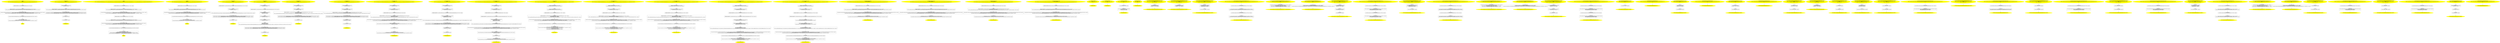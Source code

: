 /* @generated */
digraph cfg {
"bar#13629960763458822780.27859d4aca4c920a20241f1b78082005_1" [label="1: Start bar\nFormals: \nLocals:  func:bar::lambda_shared_lambda_lambda1.cpp:9:15 0$?%__sil_tmpSIL_materialize_temp__n$5:bar::lambda_shared_lambda_lambda1.cpp:9:15 \n  " color=yellow style=filled]
	

	 "bar#13629960763458822780.27859d4aca4c920a20241f1b78082005_1" -> "bar#13629960763458822780.27859d4aca4c920a20241f1b78082005_7" ;
"bar#13629960763458822780.27859d4aca4c920a20241f1b78082005_2" [label="2: Exit bar \n  " color=yellow style=filled]
	

"bar#13629960763458822780.27859d4aca4c920a20241f1b78082005_3" [label="3:  Return Stmt \n   n$1=_fun_bar::lambda_shared_lambda_lambda1.cpp:9:15::operator()(&func:bar::lambda_shared_lambda_lambda1.cpp:9:15&) [line 13, column 14]\n " shape="box"]
	

	 "bar#13629960763458822780.27859d4aca4c920a20241f1b78082005_3" -> "bar#13629960763458822780.27859d4aca4c920a20241f1b78082005_4" ;
"bar#13629960763458822780.27859d4aca4c920a20241f1b78082005_4" [label="4:  Return Stmt \n   *&return:int=(7 / n$1) [line 13, column 3]\n  _=*&func:bar::lambda_shared_lambda_lambda1.cpp:9:15 [line 13, column 19]\n  n$3=_fun_bar::lambda_shared_lambda_lambda1.cpp:9:15::~(&func:bar::lambda_shared_lambda_lambda1.cpp:9:15*) injected [line 13, column 19]\n " shape="box"]
	

	 "bar#13629960763458822780.27859d4aca4c920a20241f1b78082005_4" -> "bar#13629960763458822780.27859d4aca4c920a20241f1b78082005_2" ;
"bar#13629960763458822780.27859d4aca4c920a20241f1b78082005_5" [label="5:  DeclStmt \n   VARIABLE_DECLARED(0$?%__sil_tmpSIL_materialize_temp__n$5:bar::lambda_shared_lambda_lambda1.cpp:9:15); [line 9, column 15]\n  *&0$?%__sil_tmpSIL_materialize_temp__n$5:bar::lambda_shared_lambda_lambda1.cpp:9:15=(_fun_bar::lambda_shared_lambda_lambda1.cpp:9:15::operator()) [line 9, column 15]\n " shape="box"]
	

	 "bar#13629960763458822780.27859d4aca4c920a20241f1b78082005_5" -> "bar#13629960763458822780.27859d4aca4c920a20241f1b78082005_6" ;
"bar#13629960763458822780.27859d4aca4c920a20241f1b78082005_6" [label="6:  Destruction(temporaries cleanup) \n   n$6=_fun_bar::lambda_shared_lambda_lambda1.cpp:9:15::(&func:bar::lambda_shared_lambda_lambda1.cpp:9:15*,&0$?%__sil_tmpSIL_materialize_temp__n$5:bar::lambda_shared_lambda_lambda1.cpp:9:15&) [line 9, column 15]\n  _=*&0$?%__sil_tmpSIL_materialize_temp__n$5:bar::lambda_shared_lambda_lambda1.cpp:9:15 [line 12, column 3]\n  n$8=_fun_bar::lambda_shared_lambda_lambda1.cpp:9:15::~(&0$?%__sil_tmpSIL_materialize_temp__n$5:bar::lambda_shared_lambda_lambda1.cpp:9:15*) injected [line 12, column 3]\n " shape="box"]
	

	 "bar#13629960763458822780.27859d4aca4c920a20241f1b78082005_6" -> "bar#13629960763458822780.27859d4aca4c920a20241f1b78082005_3" ;
"bar#13629960763458822780.27859d4aca4c920a20241f1b78082005_7" [label="7:  DeclStmt \n   VARIABLE_DECLARED(func:bar::lambda_shared_lambda_lambda1.cpp:9:15); [line 9, column 3]\n " shape="box"]
	

	 "bar#13629960763458822780.27859d4aca4c920a20241f1b78082005_7" -> "bar#13629960763458822780.27859d4aca4c920a20241f1b78082005_5" ;
"capture_by_ref#4375601249296069049.1d794578c048d96b25fb1e90dbaa8225_1" [label="1: Start capture_by_ref\nFormals: \nLocals:  0$?%__sil_tmpSIL_materialize_temp__n$1:capture_by_ref::lambda_shared_lambda_lambda1.cpp:36:3 x:int \n  " color=yellow style=filled]
	

	 "capture_by_ref#4375601249296069049.1d794578c048d96b25fb1e90dbaa8225_1" -> "capture_by_ref#4375601249296069049.1d794578c048d96b25fb1e90dbaa8225_7" ;
"capture_by_ref#4375601249296069049.1d794578c048d96b25fb1e90dbaa8225_2" [label="2: Exit capture_by_ref \n  " color=yellow style=filled]
	

"capture_by_ref#4375601249296069049.1d794578c048d96b25fb1e90dbaa8225_3" [label="3:  Return Stmt \n   n$0=*&x:int [line 37, column 10]\n " shape="box"]
	

	 "capture_by_ref#4375601249296069049.1d794578c048d96b25fb1e90dbaa8225_3" -> "capture_by_ref#4375601249296069049.1d794578c048d96b25fb1e90dbaa8225_4" ;
"capture_by_ref#4375601249296069049.1d794578c048d96b25fb1e90dbaa8225_4" [label="4:  Return Stmt \n   *&return:int=n$0 [line 37, column 3]\n " shape="box"]
	

	 "capture_by_ref#4375601249296069049.1d794578c048d96b25fb1e90dbaa8225_4" -> "capture_by_ref#4375601249296069049.1d794578c048d96b25fb1e90dbaa8225_2" ;
"capture_by_ref#4375601249296069049.1d794578c048d96b25fb1e90dbaa8225_5" [label="5:  DeclStmt \n   VARIABLE_DECLARED(0$?%__sil_tmpSIL_materialize_temp__n$1:capture_by_ref::lambda_shared_lambda_lambda1.cpp:36:3); [line 36, column 3]\n  *&0$?%__sil_tmpSIL_materialize_temp__n$1:capture_by_ref::lambda_shared_lambda_lambda1.cpp:36:3=(_fun_capture_by_ref::lambda_shared_lambda_lambda1.cpp:36:3::operator(),&x) [line 36, column 3]\n " shape="box"]
	

	 "capture_by_ref#4375601249296069049.1d794578c048d96b25fb1e90dbaa8225_5" -> "capture_by_ref#4375601249296069049.1d794578c048d96b25fb1e90dbaa8225_6" ;
"capture_by_ref#4375601249296069049.1d794578c048d96b25fb1e90dbaa8225_6" [label="6:  Destruction(temporaries cleanup) \n   n$3=_fun_capture_by_ref::lambda_shared_lambda_lambda1.cpp:36:3::operator()(&0$?%__sil_tmpSIL_materialize_temp__n$1:capture_by_ref::lambda_shared_lambda_lambda1.cpp:36:3&) [line 36, column 3]\n  _=*&0$?%__sil_tmpSIL_materialize_temp__n$1:capture_by_ref::lambda_shared_lambda_lambda1.cpp:36:3 [line 36, column 19]\n  n$5=_fun_capture_by_ref::lambda_shared_lambda_lambda1.cpp:36:3::~(&0$?%__sil_tmpSIL_materialize_temp__n$1:capture_by_ref::lambda_shared_lambda_lambda1.cpp:36:3*) injected [line 36, column 19]\n " shape="box"]
	

	 "capture_by_ref#4375601249296069049.1d794578c048d96b25fb1e90dbaa8225_6" -> "capture_by_ref#4375601249296069049.1d794578c048d96b25fb1e90dbaa8225_3" ;
"capture_by_ref#4375601249296069049.1d794578c048d96b25fb1e90dbaa8225_7" [label="7:  DeclStmt \n   VARIABLE_DECLARED(x:int); [line 35, column 3]\n  *&x:int=0 [line 35, column 3]\n " shape="box"]
	

	 "capture_by_ref#4375601249296069049.1d794578c048d96b25fb1e90dbaa8225_7" -> "capture_by_ref#4375601249296069049.1d794578c048d96b25fb1e90dbaa8225_5" ;
"foo#972162870672026475.86d7db357d6a36081d09067fb38ce85e_1" [label="1: Start foo\nFormals: \nLocals:  y:foo::lambda_shared_lambda_lambda1.cpp:18:12 0$?%__sil_tmpSIL_materialize_temp__n$7:foo::lambda_shared_lambda_lambda1.cpp:18:12 unused:foo::lambda_shared_lambda_lambda1.cpp:17:17 0$?%__sil_tmpSIL_materialize_temp__n$11:foo::lambda_shared_lambda_lambda1.cpp:17:17 \n  " color=yellow style=filled]
	

	 "foo#972162870672026475.86d7db357d6a36081d09067fb38ce85e_1" -> "foo#972162870672026475.86d7db357d6a36081d09067fb38ce85e_10" ;
"foo#972162870672026475.86d7db357d6a36081d09067fb38ce85e_2" [label="2: Exit foo \n  " color=yellow style=filled]
	

"foo#972162870672026475.86d7db357d6a36081d09067fb38ce85e_3" [label="3:  Return Stmt \n   n$1=_fun_foo::lambda_shared_lambda_lambda1.cpp:18:12::operator()(&y:foo::lambda_shared_lambda_lambda1.cpp:18:12&,3:int) [line 19, column 19]\n " shape="box"]
	

	 "foo#972162870672026475.86d7db357d6a36081d09067fb38ce85e_3" -> "foo#972162870672026475.86d7db357d6a36081d09067fb38ce85e_4" ;
"foo#972162870672026475.86d7db357d6a36081d09067fb38ce85e_4" [label="4:  Return Stmt \n   *&return:int=(5 / (4 - n$1)) [line 19, column 3]\n  _=*&y:foo::lambda_shared_lambda_lambda1.cpp:18:12 [line 19, column 23]\n  n$3=_fun_foo::lambda_shared_lambda_lambda1.cpp:18:12::~(&y:foo::lambda_shared_lambda_lambda1.cpp:18:12*) injected [line 19, column 23]\n  _=*&unused:foo::lambda_shared_lambda_lambda1.cpp:17:17 [line 19, column 23]\n  n$5=_fun_foo::lambda_shared_lambda_lambda1.cpp:17:17::~(&unused:foo::lambda_shared_lambda_lambda1.cpp:17:17*) injected [line 19, column 23]\n " shape="box"]
	

	 "foo#972162870672026475.86d7db357d6a36081d09067fb38ce85e_4" -> "foo#972162870672026475.86d7db357d6a36081d09067fb38ce85e_2" ;
"foo#972162870672026475.86d7db357d6a36081d09067fb38ce85e_5" [label="5:  DeclStmt \n   VARIABLE_DECLARED(0$?%__sil_tmpSIL_materialize_temp__n$7:foo::lambda_shared_lambda_lambda1.cpp:18:12); [line 18, column 12]\n  *&0$?%__sil_tmpSIL_materialize_temp__n$7:foo::lambda_shared_lambda_lambda1.cpp:18:12=(_fun_foo::lambda_shared_lambda_lambda1.cpp:18:12::operator()) [line 18, column 12]\n " shape="box"]
	

	 "foo#972162870672026475.86d7db357d6a36081d09067fb38ce85e_5" -> "foo#972162870672026475.86d7db357d6a36081d09067fb38ce85e_6" ;
"foo#972162870672026475.86d7db357d6a36081d09067fb38ce85e_6" [label="6:  Destruction(temporaries cleanup) \n   n$8=_fun_foo::lambda_shared_lambda_lambda1.cpp:18:12::(&y:foo::lambda_shared_lambda_lambda1.cpp:18:12*,&0$?%__sil_tmpSIL_materialize_temp__n$7:foo::lambda_shared_lambda_lambda1.cpp:18:12&) [line 18, column 12]\n  _=*&0$?%__sil_tmpSIL_materialize_temp__n$7:foo::lambda_shared_lambda_lambda1.cpp:18:12 [line 18, column 36]\n  n$10=_fun_foo::lambda_shared_lambda_lambda1.cpp:18:12::~(&0$?%__sil_tmpSIL_materialize_temp__n$7:foo::lambda_shared_lambda_lambda1.cpp:18:12*) injected [line 18, column 36]\n " shape="box"]
	

	 "foo#972162870672026475.86d7db357d6a36081d09067fb38ce85e_6" -> "foo#972162870672026475.86d7db357d6a36081d09067fb38ce85e_3" ;
"foo#972162870672026475.86d7db357d6a36081d09067fb38ce85e_7" [label="7:  DeclStmt \n   VARIABLE_DECLARED(y:foo::lambda_shared_lambda_lambda1.cpp:18:12); [line 18, column 3]\n " shape="box"]
	

	 "foo#972162870672026475.86d7db357d6a36081d09067fb38ce85e_7" -> "foo#972162870672026475.86d7db357d6a36081d09067fb38ce85e_5" ;
"foo#972162870672026475.86d7db357d6a36081d09067fb38ce85e_8" [label="8:  DeclStmt \n   VARIABLE_DECLARED(0$?%__sil_tmpSIL_materialize_temp__n$11:foo::lambda_shared_lambda_lambda1.cpp:17:17); [line 17, column 17]\n  *&0$?%__sil_tmpSIL_materialize_temp__n$11:foo::lambda_shared_lambda_lambda1.cpp:17:17=(_fun_foo::lambda_shared_lambda_lambda1.cpp:17:17::operator()) [line 17, column 17]\n " shape="box"]
	

	 "foo#972162870672026475.86d7db357d6a36081d09067fb38ce85e_8" -> "foo#972162870672026475.86d7db357d6a36081d09067fb38ce85e_9" ;
"foo#972162870672026475.86d7db357d6a36081d09067fb38ce85e_9" [label="9:  Destruction(temporaries cleanup) \n   n$12=_fun_foo::lambda_shared_lambda_lambda1.cpp:17:17::(&unused:foo::lambda_shared_lambda_lambda1.cpp:17:17*,&0$?%__sil_tmpSIL_materialize_temp__n$11:foo::lambda_shared_lambda_lambda1.cpp:17:17&) [line 17, column 17]\n  _=*&0$?%__sil_tmpSIL_materialize_temp__n$11:foo::lambda_shared_lambda_lambda1.cpp:17:17 [line 17, column 38]\n  n$14=_fun_foo::lambda_shared_lambda_lambda1.cpp:17:17::~(&0$?%__sil_tmpSIL_materialize_temp__n$11:foo::lambda_shared_lambda_lambda1.cpp:17:17*) injected [line 17, column 38]\n " shape="box"]
	

	 "foo#972162870672026475.86d7db357d6a36081d09067fb38ce85e_9" -> "foo#972162870672026475.86d7db357d6a36081d09067fb38ce85e_7" ;
"foo#972162870672026475.86d7db357d6a36081d09067fb38ce85e_10" [label="10:  DeclStmt \n   VARIABLE_DECLARED(unused:foo::lambda_shared_lambda_lambda1.cpp:17:17); [line 17, column 3]\n " shape="box"]
	

	 "foo#972162870672026475.86d7db357d6a36081d09067fb38ce85e_10" -> "foo#972162870672026475.86d7db357d6a36081d09067fb38ce85e_8" ;
"fooOK#5521302935427608539.9c36ec052efdd50972817d895666852a_1" [label="1: Start fooOK\nFormals: \nLocals:  y:fooOK::lambda_shared_lambda_lambda1.cpp:24:12 0$?%__sil_tmpSIL_materialize_temp__n$5:fooOK::lambda_shared_lambda_lambda1.cpp:24:12 \n  " color=yellow style=filled]
	

	 "fooOK#5521302935427608539.9c36ec052efdd50972817d895666852a_1" -> "fooOK#5521302935427608539.9c36ec052efdd50972817d895666852a_7" ;
"fooOK#5521302935427608539.9c36ec052efdd50972817d895666852a_2" [label="2: Exit fooOK \n  " color=yellow style=filled]
	

"fooOK#5521302935427608539.9c36ec052efdd50972817d895666852a_3" [label="3:  Return Stmt \n   n$1=_fun_fooOK::lambda_shared_lambda_lambda1.cpp:24:12::operator()(&y:fooOK::lambda_shared_lambda_lambda1.cpp:24:12&,3:int) [line 25, column 19]\n " shape="box"]
	

	 "fooOK#5521302935427608539.9c36ec052efdd50972817d895666852a_3" -> "fooOK#5521302935427608539.9c36ec052efdd50972817d895666852a_4" ;
"fooOK#5521302935427608539.9c36ec052efdd50972817d895666852a_4" [label="4:  Return Stmt \n   *&return:int=(5 / (4 - n$1)) [line 25, column 3]\n  _=*&y:fooOK::lambda_shared_lambda_lambda1.cpp:24:12 [line 25, column 23]\n  n$3=_fun_fooOK::lambda_shared_lambda_lambda1.cpp:24:12::~(&y:fooOK::lambda_shared_lambda_lambda1.cpp:24:12*) injected [line 25, column 23]\n " shape="box"]
	

	 "fooOK#5521302935427608539.9c36ec052efdd50972817d895666852a_4" -> "fooOK#5521302935427608539.9c36ec052efdd50972817d895666852a_2" ;
"fooOK#5521302935427608539.9c36ec052efdd50972817d895666852a_5" [label="5:  DeclStmt \n   VARIABLE_DECLARED(0$?%__sil_tmpSIL_materialize_temp__n$5:fooOK::lambda_shared_lambda_lambda1.cpp:24:12); [line 24, column 12]\n  *&0$?%__sil_tmpSIL_materialize_temp__n$5:fooOK::lambda_shared_lambda_lambda1.cpp:24:12=(_fun_fooOK::lambda_shared_lambda_lambda1.cpp:24:12::operator()) [line 24, column 12]\n " shape="box"]
	

	 "fooOK#5521302935427608539.9c36ec052efdd50972817d895666852a_5" -> "fooOK#5521302935427608539.9c36ec052efdd50972817d895666852a_6" ;
"fooOK#5521302935427608539.9c36ec052efdd50972817d895666852a_6" [label="6:  Destruction(temporaries cleanup) \n   n$6=_fun_fooOK::lambda_shared_lambda_lambda1.cpp:24:12::(&y:fooOK::lambda_shared_lambda_lambda1.cpp:24:12*,&0$?%__sil_tmpSIL_materialize_temp__n$5:fooOK::lambda_shared_lambda_lambda1.cpp:24:12&) [line 24, column 12]\n  _=*&0$?%__sil_tmpSIL_materialize_temp__n$5:fooOK::lambda_shared_lambda_lambda1.cpp:24:12 [line 24, column 36]\n  n$8=_fun_fooOK::lambda_shared_lambda_lambda1.cpp:24:12::~(&0$?%__sil_tmpSIL_materialize_temp__n$5:fooOK::lambda_shared_lambda_lambda1.cpp:24:12*) injected [line 24, column 36]\n " shape="box"]
	

	 "fooOK#5521302935427608539.9c36ec052efdd50972817d895666852a_6" -> "fooOK#5521302935427608539.9c36ec052efdd50972817d895666852a_3" ;
"fooOK#5521302935427608539.9c36ec052efdd50972817d895666852a_7" [label="7:  DeclStmt \n   VARIABLE_DECLARED(y:fooOK::lambda_shared_lambda_lambda1.cpp:24:12); [line 24, column 3]\n " shape="box"]
	

	 "fooOK#5521302935427608539.9c36ec052efdd50972817d895666852a_7" -> "fooOK#5521302935427608539.9c36ec052efdd50972817d895666852a_5" ;
"init_capture1#11582985675627962568.58b9ce334267f411dc5e1c70bd53eb81_1" [label="1: Start init_capture1\nFormals: \nLocals:  0$?%__sil_tmpSIL_materialize_temp__n$0:init_capture1::lambda_shared_lambda_lambda1.cpp:41:10 \n  " color=yellow style=filled]
	

	 "init_capture1#11582985675627962568.58b9ce334267f411dc5e1c70bd53eb81_1" -> "init_capture1#11582985675627962568.58b9ce334267f411dc5e1c70bd53eb81_4" ;
"init_capture1#11582985675627962568.58b9ce334267f411dc5e1c70bd53eb81_2" [label="2: Exit init_capture1 \n  " color=yellow style=filled]
	

"init_capture1#11582985675627962568.58b9ce334267f411dc5e1c70bd53eb81_3" [label="3:  DeclStmt \n   VARIABLE_DECLARED(i:int); [line 41, column 10]\n  *&i:int=0 [line 41, column 10]\n " shape="box"]
	

	 "init_capture1#11582985675627962568.58b9ce334267f411dc5e1c70bd53eb81_3" -> "init_capture1#11582985675627962568.58b9ce334267f411dc5e1c70bd53eb81_5" ;
"init_capture1#11582985675627962568.58b9ce334267f411dc5e1c70bd53eb81_4" [label="4:  DeclStmt \n   VARIABLE_DECLARED(0$?%__sil_tmpSIL_materialize_temp__n$0:init_capture1::lambda_shared_lambda_lambda1.cpp:41:10); [line 41, column 10]\n " shape="box"]
	

	 "init_capture1#11582985675627962568.58b9ce334267f411dc5e1c70bd53eb81_4" -> "init_capture1#11582985675627962568.58b9ce334267f411dc5e1c70bd53eb81_3" ;
"init_capture1#11582985675627962568.58b9ce334267f411dc5e1c70bd53eb81_5" [label="5:  DeclStmt \n   n$2=*&i:int [line 41, column 10]\n  *&0$?%__sil_tmpSIL_materialize_temp__n$0:init_capture1::lambda_shared_lambda_lambda1.cpp:41:10=(_fun_init_capture1::lambda_shared_lambda_lambda1.cpp:41:10::operator(),([by value]n$2 &i:int)) [line 41, column 10]\n " shape="box"]
	

	 "init_capture1#11582985675627962568.58b9ce334267f411dc5e1c70bd53eb81_5" -> "init_capture1#11582985675627962568.58b9ce334267f411dc5e1c70bd53eb81_6" ;
"init_capture1#11582985675627962568.58b9ce334267f411dc5e1c70bd53eb81_6" [label="6:  Destruction(temporaries cleanup) \n   n$3=_fun_init_capture1::lambda_shared_lambda_lambda1.cpp:41:10::operator()(&0$?%__sil_tmpSIL_materialize_temp__n$0:init_capture1::lambda_shared_lambda_lambda1.cpp:41:10&) [line 41, column 10]\n  _=*&0$?%__sil_tmpSIL_materialize_temp__n$0:init_capture1::lambda_shared_lambda_lambda1.cpp:41:10 [line 41, column 34]\n  n$5=_fun_init_capture1::lambda_shared_lambda_lambda1.cpp:41:10::~(&0$?%__sil_tmpSIL_materialize_temp__n$0:init_capture1::lambda_shared_lambda_lambda1.cpp:41:10*) injected [line 41, column 34]\n " shape="box"]
	

	 "init_capture1#11582985675627962568.58b9ce334267f411dc5e1c70bd53eb81_6" -> "init_capture1#11582985675627962568.58b9ce334267f411dc5e1c70bd53eb81_7" ;
"init_capture1#11582985675627962568.58b9ce334267f411dc5e1c70bd53eb81_7" [label="7:  Return Stmt \n   *&return:int=n$3 [line 41, column 3]\n " shape="box"]
	

	 "init_capture1#11582985675627962568.58b9ce334267f411dc5e1c70bd53eb81_7" -> "init_capture1#11582985675627962568.58b9ce334267f411dc5e1c70bd53eb81_2" ;
"init_capture2#11582143449720942167.039b5039af3b7807e4b00950523a9f3a_1" [label="1: Start init_capture2\nFormals: \nLocals:  0$?%__sil_tmpSIL_materialize_temp__n$0:init_capture2::lambda_shared_lambda_lambda1.cpp:46:10 i:int \n  " color=yellow style=filled]
	

	 "init_capture2#11582143449720942167.039b5039af3b7807e4b00950523a9f3a_1" -> "init_capture2#11582143449720942167.039b5039af3b7807e4b00950523a9f3a_10" ;
"init_capture2#11582143449720942167.039b5039af3b7807e4b00950523a9f3a_2" [label="2: Exit init_capture2 \n  " color=yellow style=filled]
	

"init_capture2#11582143449720942167.039b5039af3b7807e4b00950523a9f3a_3" [label="3:  DeclStmt \n   VARIABLE_DECLARED(c:int); [line 46, column 10]\n  *&c:int=3 [line 46, column 10]\n " shape="box"]
	

	 "init_capture2#11582143449720942167.039b5039af3b7807e4b00950523a9f3a_3" -> "init_capture2#11582143449720942167.039b5039af3b7807e4b00950523a9f3a_7" ;
"init_capture2#11582143449720942167.039b5039af3b7807e4b00950523a9f3a_4" [label="4:  DeclStmt \n   VARIABLE_DECLARED(b:int); [line 46, column 10]\n  *&b:int=0 [line 46, column 10]\n " shape="box"]
	

	 "init_capture2#11582143449720942167.039b5039af3b7807e4b00950523a9f3a_4" -> "init_capture2#11582143449720942167.039b5039af3b7807e4b00950523a9f3a_3" ;
"init_capture2#11582143449720942167.039b5039af3b7807e4b00950523a9f3a_5" [label="5:  DeclStmt \n   VARIABLE_DECLARED(a:int); [line 46, column 10]\n  n$4=*&i:int [line 46, column 15]\n  *&a:int=n$4 [line 46, column 10]\n " shape="box"]
	

	 "init_capture2#11582143449720942167.039b5039af3b7807e4b00950523a9f3a_5" -> "init_capture2#11582143449720942167.039b5039af3b7807e4b00950523a9f3a_4" ;
"init_capture2#11582143449720942167.039b5039af3b7807e4b00950523a9f3a_6" [label="6:  DeclStmt \n   VARIABLE_DECLARED(0$?%__sil_tmpSIL_materialize_temp__n$0:init_capture2::lambda_shared_lambda_lambda1.cpp:46:10); [line 46, column 10]\n " shape="box"]
	

	 "init_capture2#11582143449720942167.039b5039af3b7807e4b00950523a9f3a_6" -> "init_capture2#11582143449720942167.039b5039af3b7807e4b00950523a9f3a_5" ;
"init_capture2#11582143449720942167.039b5039af3b7807e4b00950523a9f3a_7" [label="7:  DeclStmt \n   n$5=*&a:int [line 46, column 10]\n  n$3=*&b:int [line 46, column 10]\n  n$2=*&c:int [line 46, column 10]\n  *&0$?%__sil_tmpSIL_materialize_temp__n$0:init_capture2::lambda_shared_lambda_lambda1.cpp:46:10=(_fun_init_capture2::lambda_shared_lambda_lambda1.cpp:46:10::operator(),([by value]n$5 &a:int),([by value]n$3 &b:int),([by value]n$2 &c:int)) [line 46, column 10]\n " shape="box"]
	

	 "init_capture2#11582143449720942167.039b5039af3b7807e4b00950523a9f3a_7" -> "init_capture2#11582143449720942167.039b5039af3b7807e4b00950523a9f3a_8" ;
"init_capture2#11582143449720942167.039b5039af3b7807e4b00950523a9f3a_8" [label="8:  Destruction(temporaries cleanup) \n   n$6=_fun_init_capture2::lambda_shared_lambda_lambda1.cpp:46:10::operator()(&0$?%__sil_tmpSIL_materialize_temp__n$0:init_capture2::lambda_shared_lambda_lambda1.cpp:46:10&) [line 46, column 10]\n  _=*&0$?%__sil_tmpSIL_materialize_temp__n$0:init_capture2::lambda_shared_lambda_lambda1.cpp:46:10 [line 46, column 56]\n  n$8=_fun_init_capture2::lambda_shared_lambda_lambda1.cpp:46:10::~(&0$?%__sil_tmpSIL_materialize_temp__n$0:init_capture2::lambda_shared_lambda_lambda1.cpp:46:10*) injected [line 46, column 56]\n " shape="box"]
	

	 "init_capture2#11582143449720942167.039b5039af3b7807e4b00950523a9f3a_8" -> "init_capture2#11582143449720942167.039b5039af3b7807e4b00950523a9f3a_9" ;
"init_capture2#11582143449720942167.039b5039af3b7807e4b00950523a9f3a_9" [label="9:  Return Stmt \n   *&return:int=n$6 [line 46, column 3]\n " shape="box"]
	

	 "init_capture2#11582143449720942167.039b5039af3b7807e4b00950523a9f3a_9" -> "init_capture2#11582143449720942167.039b5039af3b7807e4b00950523a9f3a_2" ;
"init_capture2#11582143449720942167.039b5039af3b7807e4b00950523a9f3a_10" [label="10:  DeclStmt \n   VARIABLE_DECLARED(i:int); [line 45, column 3]\n  *&i:int=0 [line 45, column 3]\n " shape="box"]
	

	 "init_capture2#11582143449720942167.039b5039af3b7807e4b00950523a9f3a_10" -> "init_capture2#11582143449720942167.039b5039af3b7807e4b00950523a9f3a_6" ;
"normal_capture#5533029764254319855.11493b249dddd657790695e287170b84_1" [label="1: Start normal_capture\nFormals: \nLocals:  0$?%__sil_tmpSIL_materialize_temp__n$0:normal_capture::lambda_shared_lambda_lambda1.cpp:31:10 y:int x:int \n  " color=yellow style=filled]
	

	 "normal_capture#5533029764254319855.11493b249dddd657790695e287170b84_1" -> "normal_capture#5533029764254319855.11493b249dddd657790695e287170b84_7" ;
"normal_capture#5533029764254319855.11493b249dddd657790695e287170b84_2" [label="2: Exit normal_capture \n  " color=yellow style=filled]
	

"normal_capture#5533029764254319855.11493b249dddd657790695e287170b84_3" [label="3:  DeclStmt \n   VARIABLE_DECLARED(0$?%__sil_tmpSIL_materialize_temp__n$0:normal_capture::lambda_shared_lambda_lambda1.cpp:31:10); [line 31, column 10]\n  n$3=*&x:int [line 31, column 10]\n  n$2=*&y:int [line 31, column 10]\n  *&0$?%__sil_tmpSIL_materialize_temp__n$0:normal_capture::lambda_shared_lambda_lambda1.cpp:31:10=(_fun_normal_capture::lambda_shared_lambda_lambda1.cpp:31:10::operator(),([by value]n$3 &x:int),([by value]n$2 &y:int)) [line 31, column 10]\n " shape="box"]
	

	 "normal_capture#5533029764254319855.11493b249dddd657790695e287170b84_3" -> "normal_capture#5533029764254319855.11493b249dddd657790695e287170b84_4" ;
"normal_capture#5533029764254319855.11493b249dddd657790695e287170b84_4" [label="4:  Destruction(temporaries cleanup) \n   n$4=_fun_normal_capture::lambda_shared_lambda_lambda1.cpp:31:10::operator()(&0$?%__sil_tmpSIL_materialize_temp__n$0:normal_capture::lambda_shared_lambda_lambda1.cpp:31:10&) [line 31, column 10]\n  _=*&0$?%__sil_tmpSIL_materialize_temp__n$0:normal_capture::lambda_shared_lambda_lambda1.cpp:31:10 [line 31, column 37]\n  n$6=_fun_normal_capture::lambda_shared_lambda_lambda1.cpp:31:10::~(&0$?%__sil_tmpSIL_materialize_temp__n$0:normal_capture::lambda_shared_lambda_lambda1.cpp:31:10*) injected [line 31, column 37]\n " shape="box"]
	

	 "normal_capture#5533029764254319855.11493b249dddd657790695e287170b84_4" -> "normal_capture#5533029764254319855.11493b249dddd657790695e287170b84_5" ;
"normal_capture#5533029764254319855.11493b249dddd657790695e287170b84_5" [label="5:  Return Stmt \n   *&return:int=n$4 [line 31, column 3]\n " shape="box"]
	

	 "normal_capture#5533029764254319855.11493b249dddd657790695e287170b84_5" -> "normal_capture#5533029764254319855.11493b249dddd657790695e287170b84_2" ;
"normal_capture#5533029764254319855.11493b249dddd657790695e287170b84_6" [label="6:  DeclStmt \n   VARIABLE_DECLARED(y:int); [line 30, column 3]\n  *&y:int=2 [line 30, column 3]\n " shape="box"]
	

	 "normal_capture#5533029764254319855.11493b249dddd657790695e287170b84_6" -> "normal_capture#5533029764254319855.11493b249dddd657790695e287170b84_3" ;
"normal_capture#5533029764254319855.11493b249dddd657790695e287170b84_7" [label="7:  DeclStmt \n   VARIABLE_DECLARED(x:int); [line 29, column 3]\n  *&x:int=1 [line 29, column 3]\n " shape="box"]
	

	 "normal_capture#5533029764254319855.11493b249dddd657790695e287170b84_7" -> "normal_capture#5533029764254319855.11493b249dddd657790695e287170b84_6" ;
"ref_capture_by_ref#14681721236694523499.e4fbc78377bc879fc79633acdbd6829c_1" [label="1: Start ref_capture_by_ref\nFormals: \nLocals:  0$?%__sil_tmpSIL_materialize_temp__n$2:ref_capture_by_ref::lambda_shared_lambda_lambda1.cpp:100:3 xref:int& x:int \n  " color=yellow style=filled]
	

	 "ref_capture_by_ref#14681721236694523499.e4fbc78377bc879fc79633acdbd6829c_1" -> "ref_capture_by_ref#14681721236694523499.e4fbc78377bc879fc79633acdbd6829c_8" ;
"ref_capture_by_ref#14681721236694523499.e4fbc78377bc879fc79633acdbd6829c_2" [label="2: Exit ref_capture_by_ref \n  " color=yellow style=filled]
	

"ref_capture_by_ref#14681721236694523499.e4fbc78377bc879fc79633acdbd6829c_3" [label="3:  Return Stmt \n   n$0=*&xref:int& [line 101, column 10]\n  n$1=*n$0:int [line 101, column 10]\n " shape="box"]
	

	 "ref_capture_by_ref#14681721236694523499.e4fbc78377bc879fc79633acdbd6829c_3" -> "ref_capture_by_ref#14681721236694523499.e4fbc78377bc879fc79633acdbd6829c_4" ;
"ref_capture_by_ref#14681721236694523499.e4fbc78377bc879fc79633acdbd6829c_4" [label="4:  Return Stmt \n   *&return:int=n$1 [line 101, column 3]\n " shape="box"]
	

	 "ref_capture_by_ref#14681721236694523499.e4fbc78377bc879fc79633acdbd6829c_4" -> "ref_capture_by_ref#14681721236694523499.e4fbc78377bc879fc79633acdbd6829c_2" ;
"ref_capture_by_ref#14681721236694523499.e4fbc78377bc879fc79633acdbd6829c_5" [label="5:  DeclStmt \n   VARIABLE_DECLARED(0$?%__sil_tmpSIL_materialize_temp__n$2:ref_capture_by_ref::lambda_shared_lambda_lambda1.cpp:100:3); [line 100, column 3]\n  n$4=*&xref:int& [line 100, column 3]\n  *&0$?%__sil_tmpSIL_materialize_temp__n$2:ref_capture_by_ref::lambda_shared_lambda_lambda1.cpp:100:3=(_fun_ref_capture_by_ref::lambda_shared_lambda_lambda1.cpp:100:3::operator(),([by ref]n$4 &xref:int&)) [line 100, column 3]\n " shape="box"]
	

	 "ref_capture_by_ref#14681721236694523499.e4fbc78377bc879fc79633acdbd6829c_5" -> "ref_capture_by_ref#14681721236694523499.e4fbc78377bc879fc79633acdbd6829c_6" ;
"ref_capture_by_ref#14681721236694523499.e4fbc78377bc879fc79633acdbd6829c_6" [label="6:  Destruction(temporaries cleanup) \n   n$5=_fun_ref_capture_by_ref::lambda_shared_lambda_lambda1.cpp:100:3::operator()(&0$?%__sil_tmpSIL_materialize_temp__n$2:ref_capture_by_ref::lambda_shared_lambda_lambda1.cpp:100:3&) [line 100, column 3]\n  _=*&0$?%__sil_tmpSIL_materialize_temp__n$2:ref_capture_by_ref::lambda_shared_lambda_lambda1.cpp:100:3 [line 100, column 25]\n  n$7=_fun_ref_capture_by_ref::lambda_shared_lambda_lambda1.cpp:100:3::~(&0$?%__sil_tmpSIL_materialize_temp__n$2:ref_capture_by_ref::lambda_shared_lambda_lambda1.cpp:100:3*) injected [line 100, column 25]\n " shape="box"]
	

	 "ref_capture_by_ref#14681721236694523499.e4fbc78377bc879fc79633acdbd6829c_6" -> "ref_capture_by_ref#14681721236694523499.e4fbc78377bc879fc79633acdbd6829c_3" ;
"ref_capture_by_ref#14681721236694523499.e4fbc78377bc879fc79633acdbd6829c_7" [label="7:  DeclStmt \n   VARIABLE_DECLARED(xref:int&); [line 99, column 3]\n  *&xref:int&=&x [line 99, column 3]\n " shape="box"]
	

	 "ref_capture_by_ref#14681721236694523499.e4fbc78377bc879fc79633acdbd6829c_7" -> "ref_capture_by_ref#14681721236694523499.e4fbc78377bc879fc79633acdbd6829c_5" ;
"ref_capture_by_ref#14681721236694523499.e4fbc78377bc879fc79633acdbd6829c_8" [label="8:  DeclStmt \n   VARIABLE_DECLARED(x:int); [line 98, column 3]\n  *&x:int=0 [line 98, column 3]\n " shape="box"]
	

	 "ref_capture_by_ref#14681721236694523499.e4fbc78377bc879fc79633acdbd6829c_8" -> "ref_capture_by_ref#14681721236694523499.e4fbc78377bc879fc79633acdbd6829c_7" ;
"ref_capture_by_value#4806574088982549998.61621d058ca5955e04dd4735d42f6588_1" [label="1: Start ref_capture_by_value\nFormals: \nLocals:  ret:int f:ref_capture_by_value::lambda_shared_lambda_lambda1.cpp:84:12 0$?%__sil_tmpSIL_materialize_temp__n$6:ref_capture_by_value::lambda_shared_lambda_lambda1.cpp:84:12 xref:int& x:int \n  " color=yellow style=filled]
	

	 "ref_capture_by_value#4806574088982549998.61621d058ca5955e04dd4735d42f6588_1" -> "ref_capture_by_value#4806574088982549998.61621d058ca5955e04dd4735d42f6588_10" ;
"ref_capture_by_value#4806574088982549998.61621d058ca5955e04dd4735d42f6588_2" [label="2: Exit ref_capture_by_value \n  " color=yellow style=filled]
	

"ref_capture_by_value#4806574088982549998.61621d058ca5955e04dd4735d42f6588_3" [label="3:  Return Stmt \n   n$0=*&ret:int [line 86, column 10]\n " shape="box"]
	

	 "ref_capture_by_value#4806574088982549998.61621d058ca5955e04dd4735d42f6588_3" -> "ref_capture_by_value#4806574088982549998.61621d058ca5955e04dd4735d42f6588_4" ;
"ref_capture_by_value#4806574088982549998.61621d058ca5955e04dd4735d42f6588_4" [label="4:  Return Stmt \n   *&return:int=n$0 [line 86, column 3]\n  _=*&f:ref_capture_by_value::lambda_shared_lambda_lambda1.cpp:84:12 [line 86, column 10]\n  n$2=_fun_ref_capture_by_value::lambda_shared_lambda_lambda1.cpp:84:12::~(&f:ref_capture_by_value::lambda_shared_lambda_lambda1.cpp:84:12*) injected [line 86, column 10]\n " shape="box"]
	

	 "ref_capture_by_value#4806574088982549998.61621d058ca5955e04dd4735d42f6588_4" -> "ref_capture_by_value#4806574088982549998.61621d058ca5955e04dd4735d42f6588_2" ;
"ref_capture_by_value#4806574088982549998.61621d058ca5955e04dd4735d42f6588_5" [label="5:  DeclStmt \n   VARIABLE_DECLARED(ret:int); [line 85, column 3]\n  n$5=_fun_ref_capture_by_value::lambda_shared_lambda_lambda1.cpp:84:12::operator()(&f:ref_capture_by_value::lambda_shared_lambda_lambda1.cpp:84:12&) [line 85, column 13]\n  *&ret:int=n$5 [line 85, column 3]\n " shape="box"]
	

	 "ref_capture_by_value#4806574088982549998.61621d058ca5955e04dd4735d42f6588_5" -> "ref_capture_by_value#4806574088982549998.61621d058ca5955e04dd4735d42f6588_3" ;
"ref_capture_by_value#4806574088982549998.61621d058ca5955e04dd4735d42f6588_6" [label="6:  DeclStmt \n   VARIABLE_DECLARED(0$?%__sil_tmpSIL_materialize_temp__n$6:ref_capture_by_value::lambda_shared_lambda_lambda1.cpp:84:12); [line 84, column 12]\n  n$7=*&xref:int& [line 84, column 12]\n  n$8=*n$7:int [line 84, column 12]\n  *&0$?%__sil_tmpSIL_materialize_temp__n$6:ref_capture_by_value::lambda_shared_lambda_lambda1.cpp:84:12=(_fun_ref_capture_by_value::lambda_shared_lambda_lambda1.cpp:84:12::operator(),([by value]n$8 &xref:int)) [line 84, column 12]\n " shape="box"]
	

	 "ref_capture_by_value#4806574088982549998.61621d058ca5955e04dd4735d42f6588_6" -> "ref_capture_by_value#4806574088982549998.61621d058ca5955e04dd4735d42f6588_7" ;
"ref_capture_by_value#4806574088982549998.61621d058ca5955e04dd4735d42f6588_7" [label="7:  Destruction(temporaries cleanup) \n   n$9=_fun_ref_capture_by_value::lambda_shared_lambda_lambda1.cpp:84:12::(&f:ref_capture_by_value::lambda_shared_lambda_lambda1.cpp:84:12*,&0$?%__sil_tmpSIL_materialize_temp__n$6:ref_capture_by_value::lambda_shared_lambda_lambda1.cpp:84:12&) [line 84, column 12]\n  _=*&0$?%__sil_tmpSIL_materialize_temp__n$6:ref_capture_by_value::lambda_shared_lambda_lambda1.cpp:84:12 [line 84, column 40]\n  n$11=_fun_ref_capture_by_value::lambda_shared_lambda_lambda1.cpp:84:12::~(&0$?%__sil_tmpSIL_materialize_temp__n$6:ref_capture_by_value::lambda_shared_lambda_lambda1.cpp:84:12*) injected [line 84, column 40]\n " shape="box"]
	

	 "ref_capture_by_value#4806574088982549998.61621d058ca5955e04dd4735d42f6588_7" -> "ref_capture_by_value#4806574088982549998.61621d058ca5955e04dd4735d42f6588_5" ;
"ref_capture_by_value#4806574088982549998.61621d058ca5955e04dd4735d42f6588_8" [label="8:  DeclStmt \n   VARIABLE_DECLARED(f:ref_capture_by_value::lambda_shared_lambda_lambda1.cpp:84:12); [line 84, column 3]\n " shape="box"]
	

	 "ref_capture_by_value#4806574088982549998.61621d058ca5955e04dd4735d42f6588_8" -> "ref_capture_by_value#4806574088982549998.61621d058ca5955e04dd4735d42f6588_6" ;
"ref_capture_by_value#4806574088982549998.61621d058ca5955e04dd4735d42f6588_9" [label="9:  DeclStmt \n   VARIABLE_DECLARED(xref:int&); [line 83, column 3]\n  *&xref:int&=&x [line 83, column 3]\n " shape="box"]
	

	 "ref_capture_by_value#4806574088982549998.61621d058ca5955e04dd4735d42f6588_9" -> "ref_capture_by_value#4806574088982549998.61621d058ca5955e04dd4735d42f6588_8" ;
"ref_capture_by_value#4806574088982549998.61621d058ca5955e04dd4735d42f6588_10" [label="10:  DeclStmt \n   VARIABLE_DECLARED(x:int); [line 82, column 3]\n  *&x:int=0 [line 82, column 3]\n " shape="box"]
	

	 "ref_capture_by_value#4806574088982549998.61621d058ca5955e04dd4735d42f6588_10" -> "ref_capture_by_value#4806574088982549998.61621d058ca5955e04dd4735d42f6588_9" ;
"ref_init_capture_by_ref#8408411231784662282.399b89cb2bc432190cf902f8189b053c_1" [label="1: Start ref_init_capture_by_ref\nFormals: \nLocals:  0$?%__sil_tmpSIL_materialize_temp__n$2:ref_init_capture_by_ref::lambda_shared_lambda_lambda1.cpp:107:3 xref:int& x:int \n  " color=yellow style=filled]
	

	 "ref_init_capture_by_ref#8408411231784662282.399b89cb2bc432190cf902f8189b053c_1" -> "ref_init_capture_by_ref#8408411231784662282.399b89cb2bc432190cf902f8189b053c_10" ;
"ref_init_capture_by_ref#8408411231784662282.399b89cb2bc432190cf902f8189b053c_2" [label="2: Exit ref_init_capture_by_ref \n  " color=yellow style=filled]
	

"ref_init_capture_by_ref#8408411231784662282.399b89cb2bc432190cf902f8189b053c_3" [label="3:  Return Stmt \n   n$0=*&xref:int& [line 108, column 10]\n  n$1=*n$0:int [line 108, column 10]\n " shape="box"]
	

	 "ref_init_capture_by_ref#8408411231784662282.399b89cb2bc432190cf902f8189b053c_3" -> "ref_init_capture_by_ref#8408411231784662282.399b89cb2bc432190cf902f8189b053c_4" ;
"ref_init_capture_by_ref#8408411231784662282.399b89cb2bc432190cf902f8189b053c_4" [label="4:  Return Stmt \n   *&return:int=n$1 [line 108, column 3]\n " shape="box"]
	

	 "ref_init_capture_by_ref#8408411231784662282.399b89cb2bc432190cf902f8189b053c_4" -> "ref_init_capture_by_ref#8408411231784662282.399b89cb2bc432190cf902f8189b053c_2" ;
"ref_init_capture_by_ref#8408411231784662282.399b89cb2bc432190cf902f8189b053c_5" [label="5:  DeclStmt \n   VARIABLE_DECLARED(xlambda:int&); [line 107, column 3]\n  n$4=*&xref:int& [line 107, column 16]\n  *&xlambda:int&=n$4 [line 107, column 3]\n " shape="box"]
	

	 "ref_init_capture_by_ref#8408411231784662282.399b89cb2bc432190cf902f8189b053c_5" -> "ref_init_capture_by_ref#8408411231784662282.399b89cb2bc432190cf902f8189b053c_7" ;
"ref_init_capture_by_ref#8408411231784662282.399b89cb2bc432190cf902f8189b053c_6" [label="6:  DeclStmt \n   VARIABLE_DECLARED(0$?%__sil_tmpSIL_materialize_temp__n$2:ref_init_capture_by_ref::lambda_shared_lambda_lambda1.cpp:107:3); [line 107, column 3]\n " shape="box"]
	

	 "ref_init_capture_by_ref#8408411231784662282.399b89cb2bc432190cf902f8189b053c_6" -> "ref_init_capture_by_ref#8408411231784662282.399b89cb2bc432190cf902f8189b053c_5" ;
"ref_init_capture_by_ref#8408411231784662282.399b89cb2bc432190cf902f8189b053c_7" [label="7:  DeclStmt \n   n$5=*&xlambda:int& [line 107, column 3]\n  *&0$?%__sil_tmpSIL_materialize_temp__n$2:ref_init_capture_by_ref::lambda_shared_lambda_lambda1.cpp:107:3=(_fun_ref_init_capture_by_ref::lambda_shared_lambda_lambda1.cpp:107:3::operator(),([by ref]n$5 &xlambda:int&)) [line 107, column 3]\n " shape="box"]
	

	 "ref_init_capture_by_ref#8408411231784662282.399b89cb2bc432190cf902f8189b053c_7" -> "ref_init_capture_by_ref#8408411231784662282.399b89cb2bc432190cf902f8189b053c_8" ;
"ref_init_capture_by_ref#8408411231784662282.399b89cb2bc432190cf902f8189b053c_8" [label="8:  Destruction(temporaries cleanup) \n   n$6=_fun_ref_init_capture_by_ref::lambda_shared_lambda_lambda1.cpp:107:3::operator()(&0$?%__sil_tmpSIL_materialize_temp__n$2:ref_init_capture_by_ref::lambda_shared_lambda_lambda1.cpp:107:3&) [line 107, column 3]\n  _=*&0$?%__sil_tmpSIL_materialize_temp__n$2:ref_init_capture_by_ref::lambda_shared_lambda_lambda1.cpp:107:3 [line 107, column 39]\n  n$8=_fun_ref_init_capture_by_ref::lambda_shared_lambda_lambda1.cpp:107:3::~(&0$?%__sil_tmpSIL_materialize_temp__n$2:ref_init_capture_by_ref::lambda_shared_lambda_lambda1.cpp:107:3*) injected [line 107, column 39]\n " shape="box"]
	

	 "ref_init_capture_by_ref#8408411231784662282.399b89cb2bc432190cf902f8189b053c_8" -> "ref_init_capture_by_ref#8408411231784662282.399b89cb2bc432190cf902f8189b053c_3" ;
"ref_init_capture_by_ref#8408411231784662282.399b89cb2bc432190cf902f8189b053c_9" [label="9:  DeclStmt \n   VARIABLE_DECLARED(xref:int&); [line 106, column 3]\n  *&xref:int&=&x [line 106, column 3]\n " shape="box"]
	

	 "ref_init_capture_by_ref#8408411231784662282.399b89cb2bc432190cf902f8189b053c_9" -> "ref_init_capture_by_ref#8408411231784662282.399b89cb2bc432190cf902f8189b053c_6" ;
"ref_init_capture_by_ref#8408411231784662282.399b89cb2bc432190cf902f8189b053c_10" [label="10:  DeclStmt \n   VARIABLE_DECLARED(x:int); [line 105, column 3]\n  *&x:int=0 [line 105, column 3]\n " shape="box"]
	

	 "ref_init_capture_by_ref#8408411231784662282.399b89cb2bc432190cf902f8189b053c_10" -> "ref_init_capture_by_ref#8408411231784662282.399b89cb2bc432190cf902f8189b053c_9" ;
"ref_init_capture_by_value#2039100596272541472.6db03403e4946224500aec3971ad9092_1" [label="1: Start ref_init_capture_by_value\nFormals: \nLocals:  ret:int f:ref_init_capture_by_value::lambda_shared_lambda_lambda1.cpp:92:12 0$?%__sil_tmpSIL_materialize_temp__n$6:ref_init_capture_by_value::lambda_shared_lambda_lambda1.cpp:92:12 xref:int& x:int \n  " color=yellow style=filled]
	

	 "ref_init_capture_by_value#2039100596272541472.6db03403e4946224500aec3971ad9092_1" -> "ref_init_capture_by_value#2039100596272541472.6db03403e4946224500aec3971ad9092_12" ;
"ref_init_capture_by_value#2039100596272541472.6db03403e4946224500aec3971ad9092_2" [label="2: Exit ref_init_capture_by_value \n  " color=yellow style=filled]
	

"ref_init_capture_by_value#2039100596272541472.6db03403e4946224500aec3971ad9092_3" [label="3:  Return Stmt \n   n$0=*&ret:int [line 94, column 10]\n " shape="box"]
	

	 "ref_init_capture_by_value#2039100596272541472.6db03403e4946224500aec3971ad9092_3" -> "ref_init_capture_by_value#2039100596272541472.6db03403e4946224500aec3971ad9092_4" ;
"ref_init_capture_by_value#2039100596272541472.6db03403e4946224500aec3971ad9092_4" [label="4:  Return Stmt \n   *&return:int=n$0 [line 94, column 3]\n  _=*&f:ref_init_capture_by_value::lambda_shared_lambda_lambda1.cpp:92:12 [line 94, column 10]\n  n$2=_fun_ref_init_capture_by_value::lambda_shared_lambda_lambda1.cpp:92:12::~(&f:ref_init_capture_by_value::lambda_shared_lambda_lambda1.cpp:92:12*) injected [line 94, column 10]\n " shape="box"]
	

	 "ref_init_capture_by_value#2039100596272541472.6db03403e4946224500aec3971ad9092_4" -> "ref_init_capture_by_value#2039100596272541472.6db03403e4946224500aec3971ad9092_2" ;
"ref_init_capture_by_value#2039100596272541472.6db03403e4946224500aec3971ad9092_5" [label="5:  DeclStmt \n   VARIABLE_DECLARED(ret:int); [line 93, column 3]\n  n$5=_fun_ref_init_capture_by_value::lambda_shared_lambda_lambda1.cpp:92:12::operator()(&f:ref_init_capture_by_value::lambda_shared_lambda_lambda1.cpp:92:12&) [line 93, column 13]\n  *&ret:int=n$5 [line 93, column 3]\n " shape="box"]
	

	 "ref_init_capture_by_value#2039100596272541472.6db03403e4946224500aec3971ad9092_5" -> "ref_init_capture_by_value#2039100596272541472.6db03403e4946224500aec3971ad9092_3" ;
"ref_init_capture_by_value#2039100596272541472.6db03403e4946224500aec3971ad9092_6" [label="6:  DeclStmt \n   VARIABLE_DECLARED(xlambda:int); [line 92, column 12]\n  n$7=*&xref:int& [line 92, column 23]\n  n$8=*n$7:int [line 92, column 23]\n  *&xlambda:int=n$8 [line 92, column 12]\n " shape="box"]
	

	 "ref_init_capture_by_value#2039100596272541472.6db03403e4946224500aec3971ad9092_6" -> "ref_init_capture_by_value#2039100596272541472.6db03403e4946224500aec3971ad9092_8" ;
"ref_init_capture_by_value#2039100596272541472.6db03403e4946224500aec3971ad9092_7" [label="7:  DeclStmt \n   VARIABLE_DECLARED(0$?%__sil_tmpSIL_materialize_temp__n$6:ref_init_capture_by_value::lambda_shared_lambda_lambda1.cpp:92:12); [line 92, column 12]\n " shape="box"]
	

	 "ref_init_capture_by_value#2039100596272541472.6db03403e4946224500aec3971ad9092_7" -> "ref_init_capture_by_value#2039100596272541472.6db03403e4946224500aec3971ad9092_6" ;
"ref_init_capture_by_value#2039100596272541472.6db03403e4946224500aec3971ad9092_8" [label="8:  DeclStmt \n   n$9=*&xlambda:int [line 92, column 12]\n  *&0$?%__sil_tmpSIL_materialize_temp__n$6:ref_init_capture_by_value::lambda_shared_lambda_lambda1.cpp:92:12=(_fun_ref_init_capture_by_value::lambda_shared_lambda_lambda1.cpp:92:12::operator(),([by value]n$9 &xlambda:int)) [line 92, column 12]\n " shape="box"]
	

	 "ref_init_capture_by_value#2039100596272541472.6db03403e4946224500aec3971ad9092_8" -> "ref_init_capture_by_value#2039100596272541472.6db03403e4946224500aec3971ad9092_9" ;
"ref_init_capture_by_value#2039100596272541472.6db03403e4946224500aec3971ad9092_9" [label="9:  Destruction(temporaries cleanup) \n   n$10=_fun_ref_init_capture_by_value::lambda_shared_lambda_lambda1.cpp:92:12::(&f:ref_init_capture_by_value::lambda_shared_lambda_lambda1.cpp:92:12*,&0$?%__sil_tmpSIL_materialize_temp__n$6:ref_init_capture_by_value::lambda_shared_lambda_lambda1.cpp:92:12&) [line 92, column 12]\n  _=*&0$?%__sil_tmpSIL_materialize_temp__n$6:ref_init_capture_by_value::lambda_shared_lambda_lambda1.cpp:92:12 [line 92, column 53]\n  n$12=_fun_ref_init_capture_by_value::lambda_shared_lambda_lambda1.cpp:92:12::~(&0$?%__sil_tmpSIL_materialize_temp__n$6:ref_init_capture_by_value::lambda_shared_lambda_lambda1.cpp:92:12*) injected [line 92, column 53]\n " shape="box"]
	

	 "ref_init_capture_by_value#2039100596272541472.6db03403e4946224500aec3971ad9092_9" -> "ref_init_capture_by_value#2039100596272541472.6db03403e4946224500aec3971ad9092_5" ;
"ref_init_capture_by_value#2039100596272541472.6db03403e4946224500aec3971ad9092_10" [label="10:  DeclStmt \n   VARIABLE_DECLARED(f:ref_init_capture_by_value::lambda_shared_lambda_lambda1.cpp:92:12); [line 92, column 3]\n " shape="box"]
	

	 "ref_init_capture_by_value#2039100596272541472.6db03403e4946224500aec3971ad9092_10" -> "ref_init_capture_by_value#2039100596272541472.6db03403e4946224500aec3971ad9092_7" ;
"ref_init_capture_by_value#2039100596272541472.6db03403e4946224500aec3971ad9092_11" [label="11:  DeclStmt \n   VARIABLE_DECLARED(xref:int&); [line 91, column 3]\n  *&xref:int&=&x [line 91, column 3]\n " shape="box"]
	

	 "ref_init_capture_by_value#2039100596272541472.6db03403e4946224500aec3971ad9092_11" -> "ref_init_capture_by_value#2039100596272541472.6db03403e4946224500aec3971ad9092_10" ;
"ref_init_capture_by_value#2039100596272541472.6db03403e4946224500aec3971ad9092_12" [label="12:  DeclStmt \n   VARIABLE_DECLARED(x:int); [line 90, column 3]\n  *&x:int=0 [line 90, column 3]\n " shape="box"]
	

	 "ref_init_capture_by_value#2039100596272541472.6db03403e4946224500aec3971ad9092_12" -> "ref_init_capture_by_value#2039100596272541472.6db03403e4946224500aec3971ad9092_11" ;
"struct_capture#7773507847510274281.f3db763dc0b20b24ec397f7802254c90_1" [label="1: Start struct_capture\nFormals: \nLocals:  f:struct_capture::lambda_shared_lambda_lambda1.cpp:77:12 0$?%__sil_tmpSIL_materialize_temp__n$9:struct_capture::lambda_shared_lambda_lambda1.cpp:77:12 y:SomeStruct x:SomeStruct \n  " color=yellow style=filled]
	

	 "struct_capture#7773507847510274281.f3db763dc0b20b24ec397f7802254c90_1" -> "struct_capture#7773507847510274281.f3db763dc0b20b24ec397f7802254c90_9" ;
"struct_capture#7773507847510274281.f3db763dc0b20b24ec397f7802254c90_2" [label="2: Exit struct_capture \n  " color=yellow style=filled]
	

"struct_capture#7773507847510274281.f3db763dc0b20b24ec397f7802254c90_3" [label="3:  Return Stmt \n   n$1=_fun_struct_capture::lambda_shared_lambda_lambda1.cpp:77:12::operator()(&f:struct_capture::lambda_shared_lambda_lambda1.cpp:77:12&) [line 78, column 10]\n " shape="box"]
	

	 "struct_capture#7773507847510274281.f3db763dc0b20b24ec397f7802254c90_3" -> "struct_capture#7773507847510274281.f3db763dc0b20b24ec397f7802254c90_4" ;
"struct_capture#7773507847510274281.f3db763dc0b20b24ec397f7802254c90_4" [label="4:  Return Stmt \n   *&return:int=n$1 [line 78, column 3]\n  _=*&f:struct_capture::lambda_shared_lambda_lambda1.cpp:77:12 [line 78, column 12]\n  n$3=_fun_struct_capture::lambda_shared_lambda_lambda1.cpp:77:12::~(&f:struct_capture::lambda_shared_lambda_lambda1.cpp:77:12*) injected [line 78, column 12]\n  _=*&y:SomeStruct [line 78, column 12]\n  n$5=_fun_SomeStruct::~SomeStruct(&y:SomeStruct*) injected [line 78, column 12]\n  _=*&x:SomeStruct [line 78, column 12]\n  n$7=_fun_SomeStruct::~SomeStruct(&x:SomeStruct*) injected [line 78, column 12]\n " shape="box"]
	

	 "struct_capture#7773507847510274281.f3db763dc0b20b24ec397f7802254c90_4" -> "struct_capture#7773507847510274281.f3db763dc0b20b24ec397f7802254c90_2" ;
"struct_capture#7773507847510274281.f3db763dc0b20b24ec397f7802254c90_5" [label="5:  DeclStmt \n   VARIABLE_DECLARED(0$?%__sil_tmpSIL_materialize_temp__n$9:struct_capture::lambda_shared_lambda_lambda1.cpp:77:12); [line 77, column 12]\n  n$11=*&x:SomeStruct& [line 77, column 12]\n  n$10=*&y:SomeStruct& [line 77, column 12]\n  *&0$?%__sil_tmpSIL_materialize_temp__n$9:struct_capture::lambda_shared_lambda_lambda1.cpp:77:12=(_fun_struct_capture::lambda_shared_lambda_lambda1.cpp:77:12::operator(),([by value]n$11 &x:SomeStruct&),([by value]n$10 &y:SomeStruct&)) [line 77, column 12]\n " shape="box"]
	

	 "struct_capture#7773507847510274281.f3db763dc0b20b24ec397f7802254c90_5" -> "struct_capture#7773507847510274281.f3db763dc0b20b24ec397f7802254c90_6" ;
"struct_capture#7773507847510274281.f3db763dc0b20b24ec397f7802254c90_6" [label="6:  Destruction(temporaries cleanup) \n   n$12=_fun_struct_capture::lambda_shared_lambda_lambda1.cpp:77:12::(&f:struct_capture::lambda_shared_lambda_lambda1.cpp:77:12*,&0$?%__sil_tmpSIL_materialize_temp__n$9:struct_capture::lambda_shared_lambda_lambda1.cpp:77:12&) [line 77, column 12]\n  _=*&0$?%__sil_tmpSIL_materialize_temp__n$9:struct_capture::lambda_shared_lambda_lambda1.cpp:77:12 [line 77, column 41]\n  n$14=_fun_struct_capture::lambda_shared_lambda_lambda1.cpp:77:12::~(&0$?%__sil_tmpSIL_materialize_temp__n$9:struct_capture::lambda_shared_lambda_lambda1.cpp:77:12*) injected [line 77, column 41]\n " shape="box"]
	

	 "struct_capture#7773507847510274281.f3db763dc0b20b24ec397f7802254c90_6" -> "struct_capture#7773507847510274281.f3db763dc0b20b24ec397f7802254c90_3" ;
"struct_capture#7773507847510274281.f3db763dc0b20b24ec397f7802254c90_7" [label="7:  DeclStmt \n   VARIABLE_DECLARED(f:struct_capture::lambda_shared_lambda_lambda1.cpp:77:12); [line 77, column 3]\n " shape="box"]
	

	 "struct_capture#7773507847510274281.f3db763dc0b20b24ec397f7802254c90_7" -> "struct_capture#7773507847510274281.f3db763dc0b20b24ec397f7802254c90_5" ;
"struct_capture#7773507847510274281.f3db763dc0b20b24ec397f7802254c90_8" [label="8:  DeclStmt \n   VARIABLE_DECLARED(y:SomeStruct); [line 76, column 3]\n  n$15=_fun_SomeStruct::SomeStruct(&y:SomeStruct*) [line 76, column 14]\n " shape="box"]
	

	 "struct_capture#7773507847510274281.f3db763dc0b20b24ec397f7802254c90_8" -> "struct_capture#7773507847510274281.f3db763dc0b20b24ec397f7802254c90_7" ;
"struct_capture#7773507847510274281.f3db763dc0b20b24ec397f7802254c90_9" [label="9:  DeclStmt \n   VARIABLE_DECLARED(x:SomeStruct); [line 75, column 3]\n  n$16=_fun_SomeStruct::SomeStruct(&x:SomeStruct*) [line 75, column 14]\n " shape="box"]
	

	 "struct_capture#7773507847510274281.f3db763dc0b20b24ec397f7802254c90_9" -> "struct_capture#7773507847510274281.f3db763dc0b20b24ec397f7802254c90_8" ;
"struct_capture_by_ref#12577537422211765985.ebc118d2dbc2f2f5b7c5ee63317b20fd_1" [label="1: Start struct_capture_by_ref\nFormals: \nLocals:  f:struct_capture_by_ref::lambda_shared_lambda_lambda1.cpp:121:12 0$?%__sil_tmpSIL_materialize_temp__n$7:struct_capture_by_ref::lambda_shared_lambda_lambda1.cpp:121:12 xref:SomeStruct& x:SomeStruct \n  " color=yellow style=filled]
	

	 "struct_capture_by_ref#12577537422211765985.ebc118d2dbc2f2f5b7c5ee63317b20fd_1" -> "struct_capture_by_ref#12577537422211765985.ebc118d2dbc2f2f5b7c5ee63317b20fd_9" ;
"struct_capture_by_ref#12577537422211765985.ebc118d2dbc2f2f5b7c5ee63317b20fd_2" [label="2: Exit struct_capture_by_ref \n  " color=yellow style=filled]
	

"struct_capture_by_ref#12577537422211765985.ebc118d2dbc2f2f5b7c5ee63317b20fd_3" [label="3:  Return Stmt \n   n$1=_fun_struct_capture_by_ref::lambda_shared_lambda_lambda1.cpp:121:12::operator()(&f:struct_capture_by_ref::lambda_shared_lambda_lambda1.cpp:121:12&) [line 125, column 10]\n " shape="box"]
	

	 "struct_capture_by_ref#12577537422211765985.ebc118d2dbc2f2f5b7c5ee63317b20fd_3" -> "struct_capture_by_ref#12577537422211765985.ebc118d2dbc2f2f5b7c5ee63317b20fd_4" ;
"struct_capture_by_ref#12577537422211765985.ebc118d2dbc2f2f5b7c5ee63317b20fd_4" [label="4:  Return Stmt \n   *&return:int=n$1 [line 125, column 3]\n  _=*&f:struct_capture_by_ref::lambda_shared_lambda_lambda1.cpp:121:12 [line 125, column 12]\n  n$3=_fun_struct_capture_by_ref::lambda_shared_lambda_lambda1.cpp:121:12::~(&f:struct_capture_by_ref::lambda_shared_lambda_lambda1.cpp:121:12*) injected [line 125, column 12]\n  _=*&x:SomeStruct [line 125, column 12]\n  n$5=_fun_SomeStruct::~SomeStruct(&x:SomeStruct*) injected [line 125, column 12]\n " shape="box"]
	

	 "struct_capture_by_ref#12577537422211765985.ebc118d2dbc2f2f5b7c5ee63317b20fd_4" -> "struct_capture_by_ref#12577537422211765985.ebc118d2dbc2f2f5b7c5ee63317b20fd_2" ;
"struct_capture_by_ref#12577537422211765985.ebc118d2dbc2f2f5b7c5ee63317b20fd_5" [label="5:  DeclStmt \n   VARIABLE_DECLARED(0$?%__sil_tmpSIL_materialize_temp__n$7:struct_capture_by_ref::lambda_shared_lambda_lambda1.cpp:121:12); [line 121, column 12]\n  n$8=*&xref:SomeStruct& [line 121, column 12]\n  *&0$?%__sil_tmpSIL_materialize_temp__n$7:struct_capture_by_ref::lambda_shared_lambda_lambda1.cpp:121:12=(_fun_struct_capture_by_ref::lambda_shared_lambda_lambda1.cpp:121:12::operator(),&x,([by ref]n$8 &xref:SomeStruct&)) [line 121, column 12]\n " shape="box"]
	

	 "struct_capture_by_ref#12577537422211765985.ebc118d2dbc2f2f5b7c5ee63317b20fd_5" -> "struct_capture_by_ref#12577537422211765985.ebc118d2dbc2f2f5b7c5ee63317b20fd_6" ;
"struct_capture_by_ref#12577537422211765985.ebc118d2dbc2f2f5b7c5ee63317b20fd_6" [label="6:  Destruction(temporaries cleanup) \n   n$9=_fun_struct_capture_by_ref::lambda_shared_lambda_lambda1.cpp:121:12::(&f:struct_capture_by_ref::lambda_shared_lambda_lambda1.cpp:121:12*,&0$?%__sil_tmpSIL_materialize_temp__n$7:struct_capture_by_ref::lambda_shared_lambda_lambda1.cpp:121:12&) [line 121, column 12]\n  _=*&0$?%__sil_tmpSIL_materialize_temp__n$7:struct_capture_by_ref::lambda_shared_lambda_lambda1.cpp:121:12 [line 124, column 3]\n  n$11=_fun_struct_capture_by_ref::lambda_shared_lambda_lambda1.cpp:121:12::~(&0$?%__sil_tmpSIL_materialize_temp__n$7:struct_capture_by_ref::lambda_shared_lambda_lambda1.cpp:121:12*) injected [line 124, column 3]\n " shape="box"]
	

	 "struct_capture_by_ref#12577537422211765985.ebc118d2dbc2f2f5b7c5ee63317b20fd_6" -> "struct_capture_by_ref#12577537422211765985.ebc118d2dbc2f2f5b7c5ee63317b20fd_3" ;
"struct_capture_by_ref#12577537422211765985.ebc118d2dbc2f2f5b7c5ee63317b20fd_7" [label="7:  DeclStmt \n   VARIABLE_DECLARED(f:struct_capture_by_ref::lambda_shared_lambda_lambda1.cpp:121:12); [line 121, column 3]\n " shape="box"]
	

	 "struct_capture_by_ref#12577537422211765985.ebc118d2dbc2f2f5b7c5ee63317b20fd_7" -> "struct_capture_by_ref#12577537422211765985.ebc118d2dbc2f2f5b7c5ee63317b20fd_5" ;
"struct_capture_by_ref#12577537422211765985.ebc118d2dbc2f2f5b7c5ee63317b20fd_8" [label="8:  DeclStmt \n   VARIABLE_DECLARED(xref:SomeStruct&); [line 120, column 3]\n  *&xref:SomeStruct&=&x [line 120, column 3]\n " shape="box"]
	

	 "struct_capture_by_ref#12577537422211765985.ebc118d2dbc2f2f5b7c5ee63317b20fd_8" -> "struct_capture_by_ref#12577537422211765985.ebc118d2dbc2f2f5b7c5ee63317b20fd_7" ;
"struct_capture_by_ref#12577537422211765985.ebc118d2dbc2f2f5b7c5ee63317b20fd_9" [label="9:  DeclStmt \n   VARIABLE_DECLARED(x:SomeStruct); [line 119, column 3]\n  n$12=_fun_SomeStruct::SomeStruct(&x:SomeStruct*) [line 119, column 14]\n " shape="box"]
	

	 "struct_capture_by_ref#12577537422211765985.ebc118d2dbc2f2f5b7c5ee63317b20fd_9" -> "struct_capture_by_ref#12577537422211765985.ebc118d2dbc2f2f5b7c5ee63317b20fd_8" ;
"struct_capture_by_value#11699147294788787683.903e0c9fb8b981281b248d9decb0d97d_1" [label="1: Start struct_capture_by_value\nFormals: \nLocals:  f:struct_capture_by_value::lambda_shared_lambda_lambda1.cpp:114:12 0$?%__sil_tmpSIL_materialize_temp__n$7:struct_capture_by_value::lambda_shared_lambda_lambda1.cpp:114:12 xref:SomeStruct& x:SomeStruct \n  " color=yellow style=filled]
	

	 "struct_capture_by_value#11699147294788787683.903e0c9fb8b981281b248d9decb0d97d_1" -> "struct_capture_by_value#11699147294788787683.903e0c9fb8b981281b248d9decb0d97d_9" ;
"struct_capture_by_value#11699147294788787683.903e0c9fb8b981281b248d9decb0d97d_2" [label="2: Exit struct_capture_by_value \n  " color=yellow style=filled]
	

"struct_capture_by_value#11699147294788787683.903e0c9fb8b981281b248d9decb0d97d_3" [label="3:  Return Stmt \n   n$1=_fun_struct_capture_by_value::lambda_shared_lambda_lambda1.cpp:114:12::operator()(&f:struct_capture_by_value::lambda_shared_lambda_lambda1.cpp:114:12&) [line 115, column 10]\n " shape="box"]
	

	 "struct_capture_by_value#11699147294788787683.903e0c9fb8b981281b248d9decb0d97d_3" -> "struct_capture_by_value#11699147294788787683.903e0c9fb8b981281b248d9decb0d97d_4" ;
"struct_capture_by_value#11699147294788787683.903e0c9fb8b981281b248d9decb0d97d_4" [label="4:  Return Stmt \n   *&return:int=n$1 [line 115, column 3]\n  _=*&f:struct_capture_by_value::lambda_shared_lambda_lambda1.cpp:114:12 [line 115, column 12]\n  n$3=_fun_struct_capture_by_value::lambda_shared_lambda_lambda1.cpp:114:12::~(&f:struct_capture_by_value::lambda_shared_lambda_lambda1.cpp:114:12*) injected [line 115, column 12]\n  _=*&x:SomeStruct [line 115, column 12]\n  n$5=_fun_SomeStruct::~SomeStruct(&x:SomeStruct*) injected [line 115, column 12]\n " shape="box"]
	

	 "struct_capture_by_value#11699147294788787683.903e0c9fb8b981281b248d9decb0d97d_4" -> "struct_capture_by_value#11699147294788787683.903e0c9fb8b981281b248d9decb0d97d_2" ;
"struct_capture_by_value#11699147294788787683.903e0c9fb8b981281b248d9decb0d97d_5" [label="5:  DeclStmt \n   VARIABLE_DECLARED(0$?%__sil_tmpSIL_materialize_temp__n$7:struct_capture_by_value::lambda_shared_lambda_lambda1.cpp:114:12); [line 114, column 12]\n  n$9=*&x:SomeStruct& [line 114, column 12]\n  n$8=*&xref:SomeStruct& [line 114, column 12]\n  *&0$?%__sil_tmpSIL_materialize_temp__n$7:struct_capture_by_value::lambda_shared_lambda_lambda1.cpp:114:12=(_fun_struct_capture_by_value::lambda_shared_lambda_lambda1.cpp:114:12::operator(),([by value]n$9 &x:SomeStruct&),([by value]n$8 &xref:SomeStruct&)) [line 114, column 12]\n " shape="box"]
	

	 "struct_capture_by_value#11699147294788787683.903e0c9fb8b981281b248d9decb0d97d_5" -> "struct_capture_by_value#11699147294788787683.903e0c9fb8b981281b248d9decb0d97d_6" ;
"struct_capture_by_value#11699147294788787683.903e0c9fb8b981281b248d9decb0d97d_6" [label="6:  Destruction(temporaries cleanup) \n   n$10=_fun_struct_capture_by_value::lambda_shared_lambda_lambda1.cpp:114:12::(&f:struct_capture_by_value::lambda_shared_lambda_lambda1.cpp:114:12*,&0$?%__sil_tmpSIL_materialize_temp__n$7:struct_capture_by_value::lambda_shared_lambda_lambda1.cpp:114:12&) [line 114, column 12]\n  _=*&0$?%__sil_tmpSIL_materialize_temp__n$7:struct_capture_by_value::lambda_shared_lambda_lambda1.cpp:114:12 [line 114, column 47]\n  n$12=_fun_struct_capture_by_value::lambda_shared_lambda_lambda1.cpp:114:12::~(&0$?%__sil_tmpSIL_materialize_temp__n$7:struct_capture_by_value::lambda_shared_lambda_lambda1.cpp:114:12*) injected [line 114, column 47]\n " shape="box"]
	

	 "struct_capture_by_value#11699147294788787683.903e0c9fb8b981281b248d9decb0d97d_6" -> "struct_capture_by_value#11699147294788787683.903e0c9fb8b981281b248d9decb0d97d_3" ;
"struct_capture_by_value#11699147294788787683.903e0c9fb8b981281b248d9decb0d97d_7" [label="7:  DeclStmt \n   VARIABLE_DECLARED(f:struct_capture_by_value::lambda_shared_lambda_lambda1.cpp:114:12); [line 114, column 3]\n " shape="box"]
	

	 "struct_capture_by_value#11699147294788787683.903e0c9fb8b981281b248d9decb0d97d_7" -> "struct_capture_by_value#11699147294788787683.903e0c9fb8b981281b248d9decb0d97d_5" ;
"struct_capture_by_value#11699147294788787683.903e0c9fb8b981281b248d9decb0d97d_8" [label="8:  DeclStmt \n   VARIABLE_DECLARED(xref:SomeStruct&); [line 113, column 3]\n  *&xref:SomeStruct&=&x [line 113, column 3]\n " shape="box"]
	

	 "struct_capture_by_value#11699147294788787683.903e0c9fb8b981281b248d9decb0d97d_8" -> "struct_capture_by_value#11699147294788787683.903e0c9fb8b981281b248d9decb0d97d_7" ;
"struct_capture_by_value#11699147294788787683.903e0c9fb8b981281b248d9decb0d97d_9" [label="9:  DeclStmt \n   VARIABLE_DECLARED(x:SomeStruct); [line 112, column 3]\n  n$13=_fun_SomeStruct::SomeStruct(&x:SomeStruct*) [line 112, column 14]\n " shape="box"]
	

	 "struct_capture_by_value#11699147294788787683.903e0c9fb8b981281b248d9decb0d97d_9" -> "struct_capture_by_value#11699147294788787683.903e0c9fb8b981281b248d9decb0d97d_8" ;
"struct_init_capture_by_ref#9205094663270955601.142e205b831e508a8eb59bdbc8b0b42b_1" [label="1: Start struct_init_capture_by_ref\nFormals: \nLocals:  f:struct_init_capture_by_ref::lambda_shared_lambda_lambda1.cpp:140:12 0$?%__sil_tmpSIL_materialize_temp__n$7:struct_init_capture_by_ref::lambda_shared_lambda_lambda1.cpp:140:12 xref:SomeStruct& x:SomeStruct \n  " color=yellow style=filled]
	

	 "struct_init_capture_by_ref#9205094663270955601.142e205b831e508a8eb59bdbc8b0b42b_1" -> "struct_init_capture_by_ref#9205094663270955601.142e205b831e508a8eb59bdbc8b0b42b_12" ;
"struct_init_capture_by_ref#9205094663270955601.142e205b831e508a8eb59bdbc8b0b42b_2" [label="2: Exit struct_init_capture_by_ref \n  " color=yellow style=filled]
	

"struct_init_capture_by_ref#9205094663270955601.142e205b831e508a8eb59bdbc8b0b42b_3" [label="3:  Return Stmt \n   n$1=_fun_struct_init_capture_by_ref::lambda_shared_lambda_lambda1.cpp:140:12::operator()(&f:struct_init_capture_by_ref::lambda_shared_lambda_lambda1.cpp:140:12&) [line 144, column 10]\n " shape="box"]
	

	 "struct_init_capture_by_ref#9205094663270955601.142e205b831e508a8eb59bdbc8b0b42b_3" -> "struct_init_capture_by_ref#9205094663270955601.142e205b831e508a8eb59bdbc8b0b42b_4" ;
"struct_init_capture_by_ref#9205094663270955601.142e205b831e508a8eb59bdbc8b0b42b_4" [label="4:  Return Stmt \n   *&return:int=n$1 [line 144, column 3]\n  _=*&f:struct_init_capture_by_ref::lambda_shared_lambda_lambda1.cpp:140:12 [line 144, column 12]\n  n$3=_fun_struct_init_capture_by_ref::lambda_shared_lambda_lambda1.cpp:140:12::~(&f:struct_init_capture_by_ref::lambda_shared_lambda_lambda1.cpp:140:12*) injected [line 144, column 12]\n  _=*&x:SomeStruct [line 144, column 12]\n  n$5=_fun_SomeStruct::~SomeStruct(&x:SomeStruct*) injected [line 144, column 12]\n " shape="box"]
	

	 "struct_init_capture_by_ref#9205094663270955601.142e205b831e508a8eb59bdbc8b0b42b_4" -> "struct_init_capture_by_ref#9205094663270955601.142e205b831e508a8eb59bdbc8b0b42b_2" ;
"struct_init_capture_by_ref#9205094663270955601.142e205b831e508a8eb59bdbc8b0b42b_5" [label="5:  DeclStmt \n   VARIABLE_DECLARED(xreflambda:SomeStruct&); [line 140, column 12]\n  n$8=*&xref:SomeStruct& [line 140, column 42]\n  *&xreflambda:SomeStruct&=n$8 [line 140, column 12]\n " shape="box"]
	

	 "struct_init_capture_by_ref#9205094663270955601.142e205b831e508a8eb59bdbc8b0b42b_5" -> "struct_init_capture_by_ref#9205094663270955601.142e205b831e508a8eb59bdbc8b0b42b_8" ;
"struct_init_capture_by_ref#9205094663270955601.142e205b831e508a8eb59bdbc8b0b42b_6" [label="6:  DeclStmt \n   VARIABLE_DECLARED(xlambda:SomeStruct&); [line 140, column 12]\n  *&xlambda:SomeStruct&=&x [line 140, column 12]\n " shape="box"]
	

	 "struct_init_capture_by_ref#9205094663270955601.142e205b831e508a8eb59bdbc8b0b42b_6" -> "struct_init_capture_by_ref#9205094663270955601.142e205b831e508a8eb59bdbc8b0b42b_5" ;
"struct_init_capture_by_ref#9205094663270955601.142e205b831e508a8eb59bdbc8b0b42b_7" [label="7:  DeclStmt \n   VARIABLE_DECLARED(0$?%__sil_tmpSIL_materialize_temp__n$7:struct_init_capture_by_ref::lambda_shared_lambda_lambda1.cpp:140:12); [line 140, column 12]\n " shape="box"]
	

	 "struct_init_capture_by_ref#9205094663270955601.142e205b831e508a8eb59bdbc8b0b42b_7" -> "struct_init_capture_by_ref#9205094663270955601.142e205b831e508a8eb59bdbc8b0b42b_6" ;
"struct_init_capture_by_ref#9205094663270955601.142e205b831e508a8eb59bdbc8b0b42b_8" [label="8:  DeclStmt \n   n$10=*&xlambda:SomeStruct& [line 140, column 12]\n  n$9=*&xreflambda:SomeStruct& [line 140, column 12]\n  *&0$?%__sil_tmpSIL_materialize_temp__n$7:struct_init_capture_by_ref::lambda_shared_lambda_lambda1.cpp:140:12=(_fun_struct_init_capture_by_ref::lambda_shared_lambda_lambda1.cpp:140:12::operator(),([by ref]n$10 &xlambda:SomeStruct&),([by ref]n$9 &xreflambda:SomeStruct&)) [line 140, column 12]\n " shape="box"]
	

	 "struct_init_capture_by_ref#9205094663270955601.142e205b831e508a8eb59bdbc8b0b42b_8" -> "struct_init_capture_by_ref#9205094663270955601.142e205b831e508a8eb59bdbc8b0b42b_9" ;
"struct_init_capture_by_ref#9205094663270955601.142e205b831e508a8eb59bdbc8b0b42b_9" [label="9:  Destruction(temporaries cleanup) \n   n$11=_fun_struct_init_capture_by_ref::lambda_shared_lambda_lambda1.cpp:140:12::(&f:struct_init_capture_by_ref::lambda_shared_lambda_lambda1.cpp:140:12*,&0$?%__sil_tmpSIL_materialize_temp__n$7:struct_init_capture_by_ref::lambda_shared_lambda_lambda1.cpp:140:12&) [line 140, column 12]\n  _=*&0$?%__sil_tmpSIL_materialize_temp__n$7:struct_init_capture_by_ref::lambda_shared_lambda_lambda1.cpp:140:12 [line 143, column 3]\n  n$13=_fun_struct_init_capture_by_ref::lambda_shared_lambda_lambda1.cpp:140:12::~(&0$?%__sil_tmpSIL_materialize_temp__n$7:struct_init_capture_by_ref::lambda_shared_lambda_lambda1.cpp:140:12*) injected [line 143, column 3]\n " shape="box"]
	

	 "struct_init_capture_by_ref#9205094663270955601.142e205b831e508a8eb59bdbc8b0b42b_9" -> "struct_init_capture_by_ref#9205094663270955601.142e205b831e508a8eb59bdbc8b0b42b_3" ;
"struct_init_capture_by_ref#9205094663270955601.142e205b831e508a8eb59bdbc8b0b42b_10" [label="10:  DeclStmt \n   VARIABLE_DECLARED(f:struct_init_capture_by_ref::lambda_shared_lambda_lambda1.cpp:140:12); [line 140, column 3]\n " shape="box"]
	

	 "struct_init_capture_by_ref#9205094663270955601.142e205b831e508a8eb59bdbc8b0b42b_10" -> "struct_init_capture_by_ref#9205094663270955601.142e205b831e508a8eb59bdbc8b0b42b_7" ;
"struct_init_capture_by_ref#9205094663270955601.142e205b831e508a8eb59bdbc8b0b42b_11" [label="11:  DeclStmt \n   VARIABLE_DECLARED(xref:SomeStruct&); [line 139, column 3]\n  *&xref:SomeStruct&=&x [line 139, column 3]\n " shape="box"]
	

	 "struct_init_capture_by_ref#9205094663270955601.142e205b831e508a8eb59bdbc8b0b42b_11" -> "struct_init_capture_by_ref#9205094663270955601.142e205b831e508a8eb59bdbc8b0b42b_10" ;
"struct_init_capture_by_ref#9205094663270955601.142e205b831e508a8eb59bdbc8b0b42b_12" [label="12:  DeclStmt \n   VARIABLE_DECLARED(x:SomeStruct); [line 138, column 3]\n  n$14=_fun_SomeStruct::SomeStruct(&x:SomeStruct*) [line 138, column 14]\n " shape="box"]
	

	 "struct_init_capture_by_ref#9205094663270955601.142e205b831e508a8eb59bdbc8b0b42b_12" -> "struct_init_capture_by_ref#9205094663270955601.142e205b831e508a8eb59bdbc8b0b42b_11" ;
"struct_init_capture_by_value#3463451947935606399.b06cb2db506297a6236b8f54f65f87a9_1" [label="1: Start struct_init_capture_by_value\nFormals: \nLocals:  f:struct_init_capture_by_value::lambda_shared_lambda_lambda1.cpp:131:12 0$?%__sil_tmpSIL_materialize_temp__n$7:struct_init_capture_by_value::lambda_shared_lambda_lambda1.cpp:131:12 xref:SomeStruct& x:SomeStruct \n  " color=yellow style=filled]
	

	 "struct_init_capture_by_value#3463451947935606399.b06cb2db506297a6236b8f54f65f87a9_1" -> "struct_init_capture_by_value#3463451947935606399.b06cb2db506297a6236b8f54f65f87a9_12" ;
"struct_init_capture_by_value#3463451947935606399.b06cb2db506297a6236b8f54f65f87a9_2" [label="2: Exit struct_init_capture_by_value \n  " color=yellow style=filled]
	

"struct_init_capture_by_value#3463451947935606399.b06cb2db506297a6236b8f54f65f87a9_3" [label="3:  Return Stmt \n   n$1=_fun_struct_init_capture_by_value::lambda_shared_lambda_lambda1.cpp:131:12::operator()(&f:struct_init_capture_by_value::lambda_shared_lambda_lambda1.cpp:131:12&) [line 134, column 10]\n " shape="box"]
	

	 "struct_init_capture_by_value#3463451947935606399.b06cb2db506297a6236b8f54f65f87a9_3" -> "struct_init_capture_by_value#3463451947935606399.b06cb2db506297a6236b8f54f65f87a9_4" ;
"struct_init_capture_by_value#3463451947935606399.b06cb2db506297a6236b8f54f65f87a9_4" [label="4:  Return Stmt \n   *&return:int=n$1 [line 134, column 3]\n  _=*&f:struct_init_capture_by_value::lambda_shared_lambda_lambda1.cpp:131:12 [line 134, column 12]\n  n$3=_fun_struct_init_capture_by_value::lambda_shared_lambda_lambda1.cpp:131:12::~(&f:struct_init_capture_by_value::lambda_shared_lambda_lambda1.cpp:131:12*) injected [line 134, column 12]\n  _=*&x:SomeStruct [line 134, column 12]\n  n$5=_fun_SomeStruct::~SomeStruct(&x:SomeStruct*) injected [line 134, column 12]\n " shape="box"]
	

	 "struct_init_capture_by_value#3463451947935606399.b06cb2db506297a6236b8f54f65f87a9_4" -> "struct_init_capture_by_value#3463451947935606399.b06cb2db506297a6236b8f54f65f87a9_2" ;
"struct_init_capture_by_value#3463451947935606399.b06cb2db506297a6236b8f54f65f87a9_5" [label="5:  DeclStmt \n   VARIABLE_DECLARED(xreflambda:SomeStruct); [line 131, column 12]\n  n$8=*&xref:SomeStruct& [line 131, column 39]\n  n$9=_fun_SomeStruct::SomeStruct(&xreflambda:SomeStruct*,n$8:SomeStruct&) [line 131, column 39]\n " shape="box"]
	

	 "struct_init_capture_by_value#3463451947935606399.b06cb2db506297a6236b8f54f65f87a9_5" -> "struct_init_capture_by_value#3463451947935606399.b06cb2db506297a6236b8f54f65f87a9_8" ;
"struct_init_capture_by_value#3463451947935606399.b06cb2db506297a6236b8f54f65f87a9_6" [label="6:  DeclStmt \n   VARIABLE_DECLARED(xlambda:SomeStruct); [line 131, column 12]\n  n$11=_fun_SomeStruct::SomeStruct(&xlambda:SomeStruct*,&x:SomeStruct&) [line 131, column 23]\n " shape="box"]
	

	 "struct_init_capture_by_value#3463451947935606399.b06cb2db506297a6236b8f54f65f87a9_6" -> "struct_init_capture_by_value#3463451947935606399.b06cb2db506297a6236b8f54f65f87a9_5" ;
"struct_init_capture_by_value#3463451947935606399.b06cb2db506297a6236b8f54f65f87a9_7" [label="7:  DeclStmt \n   VARIABLE_DECLARED(0$?%__sil_tmpSIL_materialize_temp__n$7:struct_init_capture_by_value::lambda_shared_lambda_lambda1.cpp:131:12); [line 131, column 12]\n " shape="box"]
	

	 "struct_init_capture_by_value#3463451947935606399.b06cb2db506297a6236b8f54f65f87a9_7" -> "struct_init_capture_by_value#3463451947935606399.b06cb2db506297a6236b8f54f65f87a9_6" ;
"struct_init_capture_by_value#3463451947935606399.b06cb2db506297a6236b8f54f65f87a9_8" [label="8:  DeclStmt \n   n$12=*&xlambda:SomeStruct& [line 131, column 12]\n  n$10=*&xreflambda:SomeStruct& [line 131, column 12]\n  *&0$?%__sil_tmpSIL_materialize_temp__n$7:struct_init_capture_by_value::lambda_shared_lambda_lambda1.cpp:131:12=(_fun_struct_init_capture_by_value::lambda_shared_lambda_lambda1.cpp:131:12::operator(),([by value]n$12 &xlambda:SomeStruct&),([by value]n$10 &xreflambda:SomeStruct&)) [line 131, column 12]\n " shape="box"]
	

	 "struct_init_capture_by_value#3463451947935606399.b06cb2db506297a6236b8f54f65f87a9_8" -> "struct_init_capture_by_value#3463451947935606399.b06cb2db506297a6236b8f54f65f87a9_9" ;
"struct_init_capture_by_value#3463451947935606399.b06cb2db506297a6236b8f54f65f87a9_9" [label="9:  Destruction(temporaries cleanup) \n   n$13=_fun_struct_init_capture_by_value::lambda_shared_lambda_lambda1.cpp:131:12::(&f:struct_init_capture_by_value::lambda_shared_lambda_lambda1.cpp:131:12*,&0$?%__sil_tmpSIL_materialize_temp__n$7:struct_init_capture_by_value::lambda_shared_lambda_lambda1.cpp:131:12&) [line 131, column 12]\n  _=*&0$?%__sil_tmpSIL_materialize_temp__n$7:struct_init_capture_by_value::lambda_shared_lambda_lambda1.cpp:131:12 [line 133, column 3]\n  n$15=_fun_struct_init_capture_by_value::lambda_shared_lambda_lambda1.cpp:131:12::~(&0$?%__sil_tmpSIL_materialize_temp__n$7:struct_init_capture_by_value::lambda_shared_lambda_lambda1.cpp:131:12*) injected [line 133, column 3]\n " shape="box"]
	

	 "struct_init_capture_by_value#3463451947935606399.b06cb2db506297a6236b8f54f65f87a9_9" -> "struct_init_capture_by_value#3463451947935606399.b06cb2db506297a6236b8f54f65f87a9_3" ;
"struct_init_capture_by_value#3463451947935606399.b06cb2db506297a6236b8f54f65f87a9_10" [label="10:  DeclStmt \n   VARIABLE_DECLARED(f:struct_init_capture_by_value::lambda_shared_lambda_lambda1.cpp:131:12); [line 131, column 3]\n " shape="box"]
	

	 "struct_init_capture_by_value#3463451947935606399.b06cb2db506297a6236b8f54f65f87a9_10" -> "struct_init_capture_by_value#3463451947935606399.b06cb2db506297a6236b8f54f65f87a9_7" ;
"struct_init_capture_by_value#3463451947935606399.b06cb2db506297a6236b8f54f65f87a9_11" [label="11:  DeclStmt \n   VARIABLE_DECLARED(xref:SomeStruct&); [line 130, column 3]\n  *&xref:SomeStruct&=&x [line 130, column 3]\n " shape="box"]
	

	 "struct_init_capture_by_value#3463451947935606399.b06cb2db506297a6236b8f54f65f87a9_11" -> "struct_init_capture_by_value#3463451947935606399.b06cb2db506297a6236b8f54f65f87a9_10" ;
"struct_init_capture_by_value#3463451947935606399.b06cb2db506297a6236b8f54f65f87a9_12" [label="12:  DeclStmt \n   VARIABLE_DECLARED(x:SomeStruct); [line 129, column 3]\n  n$16=_fun_SomeStruct::SomeStruct(&x:SomeStruct*) [line 129, column 14]\n " shape="box"]
	

	 "struct_init_capture_by_value#3463451947935606399.b06cb2db506297a6236b8f54f65f87a9_12" -> "struct_init_capture_by_value#3463451947935606399.b06cb2db506297a6236b8f54f65f87a9_11" ;
"capture_this_explicit#Capture#(13194085360619722149).2dba35a78268b10ad413414cc832a8f0_1" [label="1: Start Capture::capture_this_explicit\nFormals:  this:Capture*\nLocals:  lambda:Capture::capture_this_explicit::lambda_shared_lambda_lambda1.cpp:51:19 0$?%__sil_tmpSIL_materialize_temp__n$3:Capture::capture_this_explicit::lambda_shared_lambda_lambda1.cpp:51:19 \n  " color=yellow style=filled]
	

	 "capture_this_explicit#Capture#(13194085360619722149).2dba35a78268b10ad413414cc832a8f0_1" -> "capture_this_explicit#Capture#(13194085360619722149).2dba35a78268b10ad413414cc832a8f0_6" ;
"capture_this_explicit#Capture#(13194085360619722149).2dba35a78268b10ad413414cc832a8f0_2" [label="2: Exit Capture::capture_this_explicit \n  " color=yellow style=filled]
	

"capture_this_explicit#Capture#(13194085360619722149).2dba35a78268b10ad413414cc832a8f0_3" [label="3:  Destruction(Scope) \n   _=*&lambda:Capture::capture_this_explicit::lambda_shared_lambda_lambda1.cpp:51:19 [line 52, column 3]\n  n$1=_fun_Capture::capture_this_explicit::lambda_shared_lambda_lambda1.cpp:51:19::~(&lambda:Capture::capture_this_explicit::lambda_shared_lambda_lambda1.cpp:51:19*) injected [line 52, column 3]\n " shape="box"]
	

	 "capture_this_explicit#Capture#(13194085360619722149).2dba35a78268b10ad413414cc832a8f0_3" -> "capture_this_explicit#Capture#(13194085360619722149).2dba35a78268b10ad413414cc832a8f0_2" ;
"capture_this_explicit#Capture#(13194085360619722149).2dba35a78268b10ad413414cc832a8f0_4" [label="4:  DeclStmt \n   VARIABLE_DECLARED(0$?%__sil_tmpSIL_materialize_temp__n$3:Capture::capture_this_explicit::lambda_shared_lambda_lambda1.cpp:51:19); [line 51, column 19]\n  *&0$?%__sil_tmpSIL_materialize_temp__n$3:Capture::capture_this_explicit::lambda_shared_lambda_lambda1.cpp:51:19=(_fun_Capture::capture_this_explicit::lambda_shared_lambda_lambda1.cpp:51:19::operator(),&this) [line 51, column 19]\n " shape="box"]
	

	 "capture_this_explicit#Capture#(13194085360619722149).2dba35a78268b10ad413414cc832a8f0_4" -> "capture_this_explicit#Capture#(13194085360619722149).2dba35a78268b10ad413414cc832a8f0_5" ;
"capture_this_explicit#Capture#(13194085360619722149).2dba35a78268b10ad413414cc832a8f0_5" [label="5:  Destruction(temporaries cleanup) \n   n$4=_fun_Capture::capture_this_explicit::lambda_shared_lambda_lambda1.cpp:51:19::(&lambda:Capture::capture_this_explicit::lambda_shared_lambda_lambda1.cpp:51:19*,&0$?%__sil_tmpSIL_materialize_temp__n$3:Capture::capture_this_explicit::lambda_shared_lambda_lambda1.cpp:51:19&) [line 51, column 19]\n  _=*&0$?%__sil_tmpSIL_materialize_temp__n$3:Capture::capture_this_explicit::lambda_shared_lambda_lambda1.cpp:51:19 [line 51, column 43]\n  n$6=_fun_Capture::capture_this_explicit::lambda_shared_lambda_lambda1.cpp:51:19::~(&0$?%__sil_tmpSIL_materialize_temp__n$3:Capture::capture_this_explicit::lambda_shared_lambda_lambda1.cpp:51:19*) injected [line 51, column 43]\n " shape="box"]
	

	 "capture_this_explicit#Capture#(13194085360619722149).2dba35a78268b10ad413414cc832a8f0_5" -> "capture_this_explicit#Capture#(13194085360619722149).2dba35a78268b10ad413414cc832a8f0_3" ;
"capture_this_explicit#Capture#(13194085360619722149).2dba35a78268b10ad413414cc832a8f0_6" [label="6:  DeclStmt \n   VARIABLE_DECLARED(lambda:Capture::capture_this_explicit::lambda_shared_lambda_lambda1.cpp:51:19); [line 51, column 5]\n " shape="box"]
	

	 "capture_this_explicit#Capture#(13194085360619722149).2dba35a78268b10ad413414cc832a8f0_6" -> "capture_this_explicit#Capture#(13194085360619722149).2dba35a78268b10ad413414cc832a8f0_4" ;
"capture_this_with_auto#Capture#(15696525048884093218).38be242109186a45cc282c38962c68e2_1" [label="1: Start Capture::capture_this_with_auto\nFormals:  this:Capture*\nLocals:  lambda:Capture::capture_this_with_auto::lambda_shared_lambda_lambda1.cpp:65:19 0$?%__sil_tmpSIL_materialize_temp__n$3:Capture::capture_this_with_auto::lambda_shared_lambda_lambda1.cpp:65:19 \n  " color=yellow style=filled]
	

	 "capture_this_with_auto#Capture#(15696525048884093218).38be242109186a45cc282c38962c68e2_1" -> "capture_this_with_auto#Capture#(15696525048884093218).38be242109186a45cc282c38962c68e2_6" ;
"capture_this_with_auto#Capture#(15696525048884093218).38be242109186a45cc282c38962c68e2_2" [label="2: Exit Capture::capture_this_with_auto \n  " color=yellow style=filled]
	

"capture_this_with_auto#Capture#(15696525048884093218).38be242109186a45cc282c38962c68e2_3" [label="3:  Destruction(Scope) \n   _=*&lambda:Capture::capture_this_with_auto::lambda_shared_lambda_lambda1.cpp:65:19 [line 66, column 3]\n  n$1=_fun_Capture::capture_this_with_auto::lambda_shared_lambda_lambda1.cpp:65:19::~(&lambda:Capture::capture_this_with_auto::lambda_shared_lambda_lambda1.cpp:65:19*) injected [line 66, column 3]\n " shape="box"]
	

	 "capture_this_with_auto#Capture#(15696525048884093218).38be242109186a45cc282c38962c68e2_3" -> "capture_this_with_auto#Capture#(15696525048884093218).38be242109186a45cc282c38962c68e2_2" ;
"capture_this_with_auto#Capture#(15696525048884093218).38be242109186a45cc282c38962c68e2_4" [label="4:  DeclStmt \n   VARIABLE_DECLARED(0$?%__sil_tmpSIL_materialize_temp__n$3:Capture::capture_this_with_auto::lambda_shared_lambda_lambda1.cpp:65:19); [line 65, column 19]\n  *&0$?%__sil_tmpSIL_materialize_temp__n$3:Capture::capture_this_with_auto::lambda_shared_lambda_lambda1.cpp:65:19=(_fun_Capture::capture_this_with_auto::lambda_shared_lambda_lambda1.cpp:65:19::operator(),&this) [line 65, column 19]\n " shape="box"]
	

	 "capture_this_with_auto#Capture#(15696525048884093218).38be242109186a45cc282c38962c68e2_4" -> "capture_this_with_auto#Capture#(15696525048884093218).38be242109186a45cc282c38962c68e2_5" ;
"capture_this_with_auto#Capture#(15696525048884093218).38be242109186a45cc282c38962c68e2_5" [label="5:  Destruction(temporaries cleanup) \n   n$4=_fun_Capture::capture_this_with_auto::lambda_shared_lambda_lambda1.cpp:65:19::(&lambda:Capture::capture_this_with_auto::lambda_shared_lambda_lambda1.cpp:65:19*,&0$?%__sil_tmpSIL_materialize_temp__n$3:Capture::capture_this_with_auto::lambda_shared_lambda_lambda1.cpp:65:19&) [line 65, column 19]\n  _=*&0$?%__sil_tmpSIL_materialize_temp__n$3:Capture::capture_this_with_auto::lambda_shared_lambda_lambda1.cpp:65:19 [line 65, column 40]\n  n$6=_fun_Capture::capture_this_with_auto::lambda_shared_lambda_lambda1.cpp:65:19::~(&0$?%__sil_tmpSIL_materialize_temp__n$3:Capture::capture_this_with_auto::lambda_shared_lambda_lambda1.cpp:65:19*) injected [line 65, column 40]\n " shape="box"]
	

	 "capture_this_with_auto#Capture#(15696525048884093218).38be242109186a45cc282c38962c68e2_5" -> "capture_this_with_auto#Capture#(15696525048884093218).38be242109186a45cc282c38962c68e2_3" ;
"capture_this_with_auto#Capture#(15696525048884093218).38be242109186a45cc282c38962c68e2_6" [label="6:  DeclStmt \n   VARIABLE_DECLARED(lambda:Capture::capture_this_with_auto::lambda_shared_lambda_lambda1.cpp:65:19); [line 65, column 5]\n " shape="box"]
	

	 "capture_this_with_auto#Capture#(15696525048884093218).38be242109186a45cc282c38962c68e2_6" -> "capture_this_with_auto#Capture#(15696525048884093218).38be242109186a45cc282c38962c68e2_4" ;
"capture_star_this#Capture#(2506493005619132138).63fd6aa2a7efbd48dc1a62c0c2bd2161_1" [label="1: Start Capture::capture_star_this\nFormals:  this:Capture*\nLocals:  lambda:Capture::capture_star_this::lambda_shared_lambda_lambda1.cpp:55:19 0$?%__sil_tmpSIL_materialize_temp__n$3:Capture::capture_star_this::lambda_shared_lambda_lambda1.cpp:55:19 \n  " color=yellow style=filled]
	

	 "capture_star_this#Capture#(2506493005619132138).63fd6aa2a7efbd48dc1a62c0c2bd2161_1" -> "capture_star_this#Capture#(2506493005619132138).63fd6aa2a7efbd48dc1a62c0c2bd2161_6" ;
"capture_star_this#Capture#(2506493005619132138).63fd6aa2a7efbd48dc1a62c0c2bd2161_2" [label="2: Exit Capture::capture_star_this \n  " color=yellow style=filled]
	

"capture_star_this#Capture#(2506493005619132138).63fd6aa2a7efbd48dc1a62c0c2bd2161_3" [label="3:  Destruction(Scope) \n   _=*&lambda:Capture::capture_star_this::lambda_shared_lambda_lambda1.cpp:55:19 [line 58, column 3]\n  n$1=_fun_Capture::capture_star_this::lambda_shared_lambda_lambda1.cpp:55:19::~(&lambda:Capture::capture_star_this::lambda_shared_lambda_lambda1.cpp:55:19*) injected [line 58, column 3]\n " shape="box"]
	

	 "capture_star_this#Capture#(2506493005619132138).63fd6aa2a7efbd48dc1a62c0c2bd2161_3" -> "capture_star_this#Capture#(2506493005619132138).63fd6aa2a7efbd48dc1a62c0c2bd2161_2" ;
"capture_star_this#Capture#(2506493005619132138).63fd6aa2a7efbd48dc1a62c0c2bd2161_4" [label="4:  DeclStmt \n   VARIABLE_DECLARED(0$?%__sil_tmpSIL_materialize_temp__n$3:Capture::capture_star_this::lambda_shared_lambda_lambda1.cpp:55:19); [line 55, column 19]\n  n$4=*&this:Capture* [line 55, column 19]\n  *&0$?%__sil_tmpSIL_materialize_temp__n$3:Capture::capture_star_this::lambda_shared_lambda_lambda1.cpp:55:19=(_fun_Capture::capture_star_this::lambda_shared_lambda_lambda1.cpp:55:19::operator(),([by value]n$4 &this:Capture*)) [line 55, column 19]\n " shape="box"]
	

	 "capture_star_this#Capture#(2506493005619132138).63fd6aa2a7efbd48dc1a62c0c2bd2161_4" -> "capture_star_this#Capture#(2506493005619132138).63fd6aa2a7efbd48dc1a62c0c2bd2161_5" ;
"capture_star_this#Capture#(2506493005619132138).63fd6aa2a7efbd48dc1a62c0c2bd2161_5" [label="5:  Destruction(temporaries cleanup) \n   n$5=_fun_Capture::capture_star_this::lambda_shared_lambda_lambda1.cpp:55:19::(&lambda:Capture::capture_star_this::lambda_shared_lambda_lambda1.cpp:55:19*,&0$?%__sil_tmpSIL_materialize_temp__n$3:Capture::capture_star_this::lambda_shared_lambda_lambda1.cpp:55:19&) [line 55, column 19]\n  _=*&0$?%__sil_tmpSIL_materialize_temp__n$3:Capture::capture_star_this::lambda_shared_lambda_lambda1.cpp:55:19 [line 57, column 5]\n  n$7=_fun_Capture::capture_star_this::lambda_shared_lambda_lambda1.cpp:55:19::~(&0$?%__sil_tmpSIL_materialize_temp__n$3:Capture::capture_star_this::lambda_shared_lambda_lambda1.cpp:55:19*) injected [line 57, column 5]\n " shape="box"]
	

	 "capture_star_this#Capture#(2506493005619132138).63fd6aa2a7efbd48dc1a62c0c2bd2161_5" -> "capture_star_this#Capture#(2506493005619132138).63fd6aa2a7efbd48dc1a62c0c2bd2161_3" ;
"capture_star_this#Capture#(2506493005619132138).63fd6aa2a7efbd48dc1a62c0c2bd2161_6" [label="6:  DeclStmt \n   VARIABLE_DECLARED(lambda:Capture::capture_star_this::lambda_shared_lambda_lambda1.cpp:55:19); [line 55, column 5]\n " shape="box"]
	

	 "capture_star_this#Capture#(2506493005619132138).63fd6aa2a7efbd48dc1a62c0c2bd2161_6" -> "capture_star_this#Capture#(2506493005619132138).63fd6aa2a7efbd48dc1a62c0c2bd2161_4" ;
"capture_this_with_equal#Capture#(805776379555510952).ecd73e9a4e2bef0d060a242b61508f10_1" [label="1: Start Capture::capture_this_with_equal\nFormals:  this:Capture*\nLocals:  lambda:Capture::capture_this_with_equal::lambda_shared_lambda_lambda1.cpp:61:19 0$?%__sil_tmpSIL_materialize_temp__n$3:Capture::capture_this_with_equal::lambda_shared_lambda_lambda1.cpp:61:19 \n  " color=yellow style=filled]
	

	 "capture_this_with_equal#Capture#(805776379555510952).ecd73e9a4e2bef0d060a242b61508f10_1" -> "capture_this_with_equal#Capture#(805776379555510952).ecd73e9a4e2bef0d060a242b61508f10_6" ;
"capture_this_with_equal#Capture#(805776379555510952).ecd73e9a4e2bef0d060a242b61508f10_2" [label="2: Exit Capture::capture_this_with_equal \n  " color=yellow style=filled]
	

"capture_this_with_equal#Capture#(805776379555510952).ecd73e9a4e2bef0d060a242b61508f10_3" [label="3:  Destruction(Scope) \n   _=*&lambda:Capture::capture_this_with_equal::lambda_shared_lambda_lambda1.cpp:61:19 [line 62, column 3]\n  n$1=_fun_Capture::capture_this_with_equal::lambda_shared_lambda_lambda1.cpp:61:19::~(&lambda:Capture::capture_this_with_equal::lambda_shared_lambda_lambda1.cpp:61:19*) injected [line 62, column 3]\n " shape="box"]
	

	 "capture_this_with_equal#Capture#(805776379555510952).ecd73e9a4e2bef0d060a242b61508f10_3" -> "capture_this_with_equal#Capture#(805776379555510952).ecd73e9a4e2bef0d060a242b61508f10_2" ;
"capture_this_with_equal#Capture#(805776379555510952).ecd73e9a4e2bef0d060a242b61508f10_4" [label="4:  DeclStmt \n   VARIABLE_DECLARED(0$?%__sil_tmpSIL_materialize_temp__n$3:Capture::capture_this_with_equal::lambda_shared_lambda_lambda1.cpp:61:19); [line 61, column 19]\n  *&0$?%__sil_tmpSIL_materialize_temp__n$3:Capture::capture_this_with_equal::lambda_shared_lambda_lambda1.cpp:61:19=(_fun_Capture::capture_this_with_equal::lambda_shared_lambda_lambda1.cpp:61:19::operator(),&this) [line 61, column 19]\n " shape="box"]
	

	 "capture_this_with_equal#Capture#(805776379555510952).ecd73e9a4e2bef0d060a242b61508f10_4" -> "capture_this_with_equal#Capture#(805776379555510952).ecd73e9a4e2bef0d060a242b61508f10_5" ;
"capture_this_with_equal#Capture#(805776379555510952).ecd73e9a4e2bef0d060a242b61508f10_5" [label="5:  Destruction(temporaries cleanup) \n   n$4=_fun_Capture::capture_this_with_equal::lambda_shared_lambda_lambda1.cpp:61:19::(&lambda:Capture::capture_this_with_equal::lambda_shared_lambda_lambda1.cpp:61:19*,&0$?%__sil_tmpSIL_materialize_temp__n$3:Capture::capture_this_with_equal::lambda_shared_lambda_lambda1.cpp:61:19&) [line 61, column 19]\n  _=*&0$?%__sil_tmpSIL_materialize_temp__n$3:Capture::capture_this_with_equal::lambda_shared_lambda_lambda1.cpp:61:19 [line 61, column 40]\n  n$6=_fun_Capture::capture_this_with_equal::lambda_shared_lambda_lambda1.cpp:61:19::~(&0$?%__sil_tmpSIL_materialize_temp__n$3:Capture::capture_this_with_equal::lambda_shared_lambda_lambda1.cpp:61:19*) injected [line 61, column 40]\n " shape="box"]
	

	 "capture_this_with_equal#Capture#(805776379555510952).ecd73e9a4e2bef0d060a242b61508f10_5" -> "capture_this_with_equal#Capture#(805776379555510952).ecd73e9a4e2bef0d060a242b61508f10_3" ;
"capture_this_with_equal#Capture#(805776379555510952).ecd73e9a4e2bef0d060a242b61508f10_6" [label="6:  DeclStmt \n   VARIABLE_DECLARED(lambda:Capture::capture_this_with_equal::lambda_shared_lambda_lambda1.cpp:61:19); [line 61, column 5]\n " shape="box"]
	

	 "capture_this_with_equal#Capture#(805776379555510952).ecd73e9a4e2bef0d060a242b61508f10_6" -> "capture_this_with_equal#Capture#(805776379555510952).ecd73e9a4e2bef0d060a242b61508f10_4" ;
"Capture#Capture#{12117490113068134497|constexpr}.98ffcc03a8acaf01f37e687e09517440_1" [label="1: Start Capture::Capture\nFormals:  this:Capture* __param_0:Capture&\nLocals:  \n  " color=yellow style=filled]
	

	 "Capture#Capture#{12117490113068134497|constexpr}.98ffcc03a8acaf01f37e687e09517440_1" -> "Capture#Capture#{12117490113068134497|constexpr}.98ffcc03a8acaf01f37e687e09517440_2" ;
"Capture#Capture#{12117490113068134497|constexpr}.98ffcc03a8acaf01f37e687e09517440_2" [label="2: Exit Capture::Capture \n  " color=yellow style=filled]
	

"Capture#Capture#{15371931494294124755|constexpr}.9ede96f2e081983279c43accbd64cbd2_1" [label="1: Start Capture::Capture\nFormals:  this:Capture* __param_0:Capture const &\nLocals:  \n  " color=yellow style=filled]
	

	 "Capture#Capture#{15371931494294124755|constexpr}.9ede96f2e081983279c43accbd64cbd2_1" -> "Capture#Capture#{15371931494294124755|constexpr}.9ede96f2e081983279c43accbd64cbd2_2" ;
"Capture#Capture#{15371931494294124755|constexpr}.9ede96f2e081983279c43accbd64cbd2_2" [label="2: Exit Capture::Capture \n  " color=yellow style=filled]
	

"SomeStruct#SomeStruct#{11805166137496297040|constexpr}.1073d62b309830aceab7dd0d11fb9801_1" [label="1: Start SomeStruct::SomeStruct\nFormals:  this:SomeStruct* __param_0:SomeStruct const &\nLocals:  \n  " color=yellow style=filled]
	

	 "SomeStruct#SomeStruct#{11805166137496297040|constexpr}.1073d62b309830aceab7dd0d11fb9801_1" -> "SomeStruct#SomeStruct#{11805166137496297040|constexpr}.1073d62b309830aceab7dd0d11fb9801_3" ;
"SomeStruct#SomeStruct#{11805166137496297040|constexpr}.1073d62b309830aceab7dd0d11fb9801_2" [label="2: Exit SomeStruct::SomeStruct \n  " color=yellow style=filled]
	

"SomeStruct#SomeStruct#{11805166137496297040|constexpr}.1073d62b309830aceab7dd0d11fb9801_3" [label="3:  Constructor Init \n   n$1=*&this:SomeStruct* [line 69, column 8]\n " shape="box"]
	

	 "SomeStruct#SomeStruct#{11805166137496297040|constexpr}.1073d62b309830aceab7dd0d11fb9801_3" -> "SomeStruct#SomeStruct#{11805166137496297040|constexpr}.1073d62b309830aceab7dd0d11fb9801_4" ;
"SomeStruct#SomeStruct#{11805166137496297040|constexpr}.1073d62b309830aceab7dd0d11fb9801_4" [label="4:  Constructor Init \n   n$2=*&__param_0:SomeStruct const & [line 69, column 8]\n  n$3=*n$2.f:int [line 69, column 8]\n  *n$1.f:int=n$3 [line 69, column 8]\n " shape="box"]
	

	 "SomeStruct#SomeStruct#{11805166137496297040|constexpr}.1073d62b309830aceab7dd0d11fb9801_4" -> "SomeStruct#SomeStruct#{11805166137496297040|constexpr}.1073d62b309830aceab7dd0d11fb9801_2" ;
"SomeStruct#SomeStruct#{2573478938230069461}.1e11401e11e8aaa8f38010f41863587a_1" [label="1: Start SomeStruct::SomeStruct\nFormals:  this:SomeStruct*\nLocals:  \n  " color=yellow style=filled]
	

	 "SomeStruct#SomeStruct#{2573478938230069461}.1e11401e11e8aaa8f38010f41863587a_1" -> "SomeStruct#SomeStruct#{2573478938230069461}.1e11401e11e8aaa8f38010f41863587a_2" ;
"SomeStruct#SomeStruct#{2573478938230069461}.1e11401e11e8aaa8f38010f41863587a_2" [label="2: Exit SomeStruct::SomeStruct \n  " color=yellow style=filled]
	

"operator()#lambda_shared_lambda_lambda1.cpp:100:3#ref_capture_by_ref#(15477827616000637094).56cb75c27348be51b0ee798d7fb8600c_1" [label="1: Start ref_capture_by_ref::lambda_shared_lambda_lambda1.cpp:100:3::operator()\nFormals:  this:ref_capture_by_ref::lambda_shared_lambda_lambda1.cpp:100:3*\nLocals: \nCaptured:  [by ref]xref:int& \n  " color=yellow style=filled]
	

	 "operator()#lambda_shared_lambda_lambda1.cpp:100:3#ref_capture_by_ref#(15477827616000637094).56cb75c27348be51b0ee798d7fb8600c_1" -> "operator()#lambda_shared_lambda_lambda1.cpp:100:3#ref_capture_by_ref#(15477827616000637094).56cb75c27348be51b0ee798d7fb8600c_3" ;
"operator()#lambda_shared_lambda_lambda1.cpp:100:3#ref_capture_by_ref#(15477827616000637094).56cb75c27348be51b0ee798d7fb8600c_2" [label="2: Exit ref_capture_by_ref::lambda_shared_lambda_lambda1.cpp:100:3::operator() \n  " color=yellow style=filled]
	

"operator()#lambda_shared_lambda_lambda1.cpp:100:3#ref_capture_by_ref#(15477827616000637094).56cb75c27348be51b0ee798d7fb8600c_3" [label="3:  UnaryOperator \n   n$0=*&xref:int& [line 100, column 15]\n  n$1=*n$0:int [line 100, column 15]\n  *n$0:int=(n$1 + 1) [line 100, column 15]\n " shape="box"]
	

	 "operator()#lambda_shared_lambda_lambda1.cpp:100:3#ref_capture_by_ref#(15477827616000637094).56cb75c27348be51b0ee798d7fb8600c_3" -> "operator()#lambda_shared_lambda_lambda1.cpp:100:3#ref_capture_by_ref#(15477827616000637094).56cb75c27348be51b0ee798d7fb8600c_2" ;
"operator()#lambda_shared_lambda_lambda1.cpp:107:3#ref_init_capture_by_ref#(16715528658361204190).0ff4ac817a0549eddf1d8601d99bdc1f_1" [label="1: Start ref_init_capture_by_ref::lambda_shared_lambda_lambda1.cpp:107:3::operator()\nFormals:  this:ref_init_capture_by_ref::lambda_shared_lambda_lambda1.cpp:107:3*\nLocals: \nCaptured:  [by ref]xlambda:int& \n  " color=yellow style=filled]
	

	 "operator()#lambda_shared_lambda_lambda1.cpp:107:3#ref_init_capture_by_ref#(16715528658361204190).0ff4ac817a0549eddf1d8601d99bdc1f_1" -> "operator()#lambda_shared_lambda_lambda1.cpp:107:3#ref_init_capture_by_ref#(16715528658361204190).0ff4ac817a0549eddf1d8601d99bdc1f_3" ;
"operator()#lambda_shared_lambda_lambda1.cpp:107:3#ref_init_capture_by_ref#(16715528658361204190).0ff4ac817a0549eddf1d8601d99bdc1f_2" [label="2: Exit ref_init_capture_by_ref::lambda_shared_lambda_lambda1.cpp:107:3::operator() \n  " color=yellow style=filled]
	

"operator()#lambda_shared_lambda_lambda1.cpp:107:3#ref_init_capture_by_ref#(16715528658361204190).0ff4ac817a0549eddf1d8601d99bdc1f_3" [label="3:  UnaryOperator \n   n$0=*&xlambda:int& [line 107, column 26]\n  n$1=*n$0:int [line 107, column 26]\n  *n$0:int=(n$1 + 1) [line 107, column 26]\n " shape="box"]
	

	 "operator()#lambda_shared_lambda_lambda1.cpp:107:3#ref_init_capture_by_ref#(16715528658361204190).0ff4ac817a0549eddf1d8601d99bdc1f_3" -> "operator()#lambda_shared_lambda_lambda1.cpp:107:3#ref_init_capture_by_ref#(16715528658361204190).0ff4ac817a0549eddf1d8601d99bdc1f_2" ;
"operator()#lambda_shared_lambda_lambda1.cpp:114:12#struct_capture_by_value#(2150129997065521100).a616841500faf5cf766ee05bebfd495b_1" [label="1: Start struct_capture_by_value::lambda_shared_lambda_lambda1.cpp:114:12::operator()\nFormals:  this:struct_capture_by_value::lambda_shared_lambda_lambda1.cpp:114:12*\nLocals: \nCaptured:  [by value]x:SomeStruct& [by value]xref:SomeStruct& \n  " color=yellow style=filled]
	

	 "operator()#lambda_shared_lambda_lambda1.cpp:114:12#struct_capture_by_value#(2150129997065521100).a616841500faf5cf766ee05bebfd495b_1" -> "operator()#lambda_shared_lambda_lambda1.cpp:114:12#struct_capture_by_value#(2150129997065521100).a616841500faf5cf766ee05bebfd495b_3" ;
"operator()#lambda_shared_lambda_lambda1.cpp:114:12#struct_capture_by_value#(2150129997065521100).a616841500faf5cf766ee05bebfd495b_2" [label="2: Exit struct_capture_by_value::lambda_shared_lambda_lambda1.cpp:114:12::operator() \n  " color=yellow style=filled]
	

"operator()#lambda_shared_lambda_lambda1.cpp:114:12#struct_capture_by_value#(2150129997065521100).a616841500faf5cf766ee05bebfd495b_3" [label="3:  Return Stmt \n   n$0=*&x:SomeStruct& [line 114, column 33]\n  n$1=*n$0.f:int [line 114, column 33]\n  n$2=*&xref:SomeStruct& [line 114, column 39]\n  n$3=*n$2.f:int [line 114, column 39]\n " shape="box"]
	

	 "operator()#lambda_shared_lambda_lambda1.cpp:114:12#struct_capture_by_value#(2150129997065521100).a616841500faf5cf766ee05bebfd495b_3" -> "operator()#lambda_shared_lambda_lambda1.cpp:114:12#struct_capture_by_value#(2150129997065521100).a616841500faf5cf766ee05bebfd495b_4" ;
"operator()#lambda_shared_lambda_lambda1.cpp:114:12#struct_capture_by_value#(2150129997065521100).a616841500faf5cf766ee05bebfd495b_4" [label="4:  Return Stmt \n   *&return:int=(n$1 + n$3) [line 114, column 26]\n " shape="box"]
	

	 "operator()#lambda_shared_lambda_lambda1.cpp:114:12#struct_capture_by_value#(2150129997065521100).a616841500faf5cf766ee05bebfd495b_4" -> "operator()#lambda_shared_lambda_lambda1.cpp:114:12#struct_capture_by_value#(2150129997065521100).a616841500faf5cf766ee05bebfd495b_2" ;
"#lambda_shared_lambda_lambda1.cpp:114:12#struct_capture_by_value#{13645807577265137289|constexpr}.dba87605d9600d73831555b42c7a4abc_1" [label="1: Start struct_capture_by_value::lambda_shared_lambda_lambda1.cpp:114:12::\nFormals:  this:struct_capture_by_value::lambda_shared_lambda_lambda1.cpp:114:12* __param_0:struct_capture_by_value::lambda_shared_lambda_lambda1.cpp:114:12&\nLocals:  \n  " color=yellow style=filled]
	

	 "#lambda_shared_lambda_lambda1.cpp:114:12#struct_capture_by_value#{13645807577265137289|constexpr}.dba87605d9600d73831555b42c7a4abc_1" -> "#lambda_shared_lambda_lambda1.cpp:114:12#struct_capture_by_value#{13645807577265137289|constexpr}.dba87605d9600d73831555b42c7a4abc_5" ;
"#lambda_shared_lambda_lambda1.cpp:114:12#struct_capture_by_value#{13645807577265137289|constexpr}.dba87605d9600d73831555b42c7a4abc_2" [label="2: Exit struct_capture_by_value::lambda_shared_lambda_lambda1.cpp:114:12:: \n  " color=yellow style=filled]
	

"#lambda_shared_lambda_lambda1.cpp:114:12#struct_capture_by_value#{13645807577265137289|constexpr}.dba87605d9600d73831555b42c7a4abc_3" [label="3:  Constructor Init \n   n$1=*&this:struct_capture_by_value::lambda_shared_lambda_lambda1.cpp:114:12* [line 114, column 12]\n " shape="box"]
	

	 "#lambda_shared_lambda_lambda1.cpp:114:12#struct_capture_by_value#{13645807577265137289|constexpr}.dba87605d9600d73831555b42c7a4abc_3" -> "#lambda_shared_lambda_lambda1.cpp:114:12#struct_capture_by_value#{13645807577265137289|constexpr}.dba87605d9600d73831555b42c7a4abc_4" ;
"#lambda_shared_lambda_lambda1.cpp:114:12#struct_capture_by_value#{13645807577265137289|constexpr}.dba87605d9600d73831555b42c7a4abc_4" [label="4:  Constructor Init \n   n$2=*&__param_0:struct_capture_by_value::lambda_shared_lambda_lambda1.cpp:114:12& [line 114, column 12]\n  n$3=_fun_SomeStruct::SomeStruct(n$1.__anon_field_1:SomeStruct*,n$2.__anon_field_1:SomeStruct&) [line 114, column 12]\n " shape="box"]
	

	 "#lambda_shared_lambda_lambda1.cpp:114:12#struct_capture_by_value#{13645807577265137289|constexpr}.dba87605d9600d73831555b42c7a4abc_4" -> "#lambda_shared_lambda_lambda1.cpp:114:12#struct_capture_by_value#{13645807577265137289|constexpr}.dba87605d9600d73831555b42c7a4abc_2" ;
"#lambda_shared_lambda_lambda1.cpp:114:12#struct_capture_by_value#{13645807577265137289|constexpr}.dba87605d9600d73831555b42c7a4abc_5" [label="5:  Constructor Init \n   n$4=*&this:struct_capture_by_value::lambda_shared_lambda_lambda1.cpp:114:12* [line 114, column 12]\n " shape="box"]
	

	 "#lambda_shared_lambda_lambda1.cpp:114:12#struct_capture_by_value#{13645807577265137289|constexpr}.dba87605d9600d73831555b42c7a4abc_5" -> "#lambda_shared_lambda_lambda1.cpp:114:12#struct_capture_by_value#{13645807577265137289|constexpr}.dba87605d9600d73831555b42c7a4abc_6" ;
"#lambda_shared_lambda_lambda1.cpp:114:12#struct_capture_by_value#{13645807577265137289|constexpr}.dba87605d9600d73831555b42c7a4abc_6" [label="6:  Constructor Init \n   n$5=*&__param_0:struct_capture_by_value::lambda_shared_lambda_lambda1.cpp:114:12& [line 114, column 12]\n  n$6=_fun_SomeStruct::SomeStruct(n$4.__anon_field_0:SomeStruct*,n$5.__anon_field_0:SomeStruct&) [line 114, column 12]\n " shape="box"]
	

	 "#lambda_shared_lambda_lambda1.cpp:114:12#struct_capture_by_value#{13645807577265137289|constexpr}.dba87605d9600d73831555b42c7a4abc_6" -> "#lambda_shared_lambda_lambda1.cpp:114:12#struct_capture_by_value#{13645807577265137289|constexpr}.dba87605d9600d73831555b42c7a4abc_3" ;
"__infer_inner_destructor_~#lambda_shared_lambda_lambda1.cpp:114:12#struct_capture_by_value#(11678491.545332b09abfd9c634eb359cdb55ab7a_1" [label="1: Start struct_capture_by_value::lambda_shared_lambda_lambda1.cpp:114:12::__infer_inner_destructor_~\nFormals:  this:struct_capture_by_value::lambda_shared_lambda_lambda1.cpp:114:12*\nLocals:  \n  " color=yellow style=filled]
	

	 "__infer_inner_destructor_~#lambda_shared_lambda_lambda1.cpp:114:12#struct_capture_by_value#(11678491.545332b09abfd9c634eb359cdb55ab7a_1" -> "__infer_inner_destructor_~#lambda_shared_lambda_lambda1.cpp:114:12#struct_capture_by_value#(11678491.545332b09abfd9c634eb359cdb55ab7a_3" ;
"__infer_inner_destructor_~#lambda_shared_lambda_lambda1.cpp:114:12#struct_capture_by_value#(11678491.545332b09abfd9c634eb359cdb55ab7a_2" [label="2: Exit struct_capture_by_value::lambda_shared_lambda_lambda1.cpp:114:12::__infer_inner_destructor_~ \n  " color=yellow style=filled]
	

"__infer_inner_destructor_~#lambda_shared_lambda_lambda1.cpp:114:12#struct_capture_by_value#(11678491.545332b09abfd9c634eb359cdb55ab7a_3" [label="3:  Destruction(fields) \n   n$0=*&this:struct_capture_by_value::lambda_shared_lambda_lambda1.cpp:114:12* [line 114, column 12]\n  _=*n$0.__anon_field_1:SomeStruct [line 114, column 12]\n  n$4=_fun_SomeStruct::~SomeStruct(n$0.__anon_field_1:SomeStruct*) injected [line 114, column 12]\n  _=*n$0.__anon_field_0:SomeStruct [line 114, column 12]\n  n$2=_fun_SomeStruct::~SomeStruct(n$0.__anon_field_0:SomeStruct*) injected [line 114, column 12]\n " shape="box"]
	

	 "__infer_inner_destructor_~#lambda_shared_lambda_lambda1.cpp:114:12#struct_capture_by_value#(11678491.545332b09abfd9c634eb359cdb55ab7a_3" -> "__infer_inner_destructor_~#lambda_shared_lambda_lambda1.cpp:114:12#struct_capture_by_value#(11678491.545332b09abfd9c634eb359cdb55ab7a_2" ;
"~#lambda_shared_lambda_lambda1.cpp:114:12#struct_capture_by_value#(11678491785611400776).5b5ee303155b65a639cd4a9305fffe28_1" [label="1: Start struct_capture_by_value::lambda_shared_lambda_lambda1.cpp:114:12::~\nFormals:  this:struct_capture_by_value::lambda_shared_lambda_lambda1.cpp:114:12*\nLocals:  \n  " color=yellow style=filled]
	

	 "~#lambda_shared_lambda_lambda1.cpp:114:12#struct_capture_by_value#(11678491785611400776).5b5ee303155b65a639cd4a9305fffe28_1" -> "~#lambda_shared_lambda_lambda1.cpp:114:12#struct_capture_by_value#(11678491785611400776).5b5ee303155b65a639cd4a9305fffe28_3" ;
"~#lambda_shared_lambda_lambda1.cpp:114:12#struct_capture_by_value#(11678491785611400776).5b5ee303155b65a639cd4a9305fffe28_2" [label="2: Exit struct_capture_by_value::lambda_shared_lambda_lambda1.cpp:114:12::~ \n  " color=yellow style=filled]
	

"~#lambda_shared_lambda_lambda1.cpp:114:12#struct_capture_by_value#(11678491785611400776).5b5ee303155b65a639cd4a9305fffe28_3" [label="3:  Destruction(virtual base) \n   n$0=*&this:struct_capture_by_value::lambda_shared_lambda_lambda1.cpp:114:12* [line 114, column 12]\n  _=*n$0:struct_capture_by_value::lambda_shared_lambda_lambda1.cpp:114:12 [line 114, column 12]\n  n$2=_fun_struct_capture_by_value::lambda_shared_lambda_lambda1.cpp:114:12::__infer_inner_destructor_~(n$0:struct_capture_by_value::lambda_shared_lambda_lambda1.cpp:114:12*) injected [line 114, column 12]\n " shape="box"]
	

	 "~#lambda_shared_lambda_lambda1.cpp:114:12#struct_capture_by_value#(11678491785611400776).5b5ee303155b65a639cd4a9305fffe28_3" -> "~#lambda_shared_lambda_lambda1.cpp:114:12#struct_capture_by_value#(11678491785611400776).5b5ee303155b65a639cd4a9305fffe28_2" ;
"operator()#lambda_shared_lambda_lambda1.cpp:121:12#struct_capture_by_ref#(9710896582584402087).3e1da6a0d3e429a6201a7347f66f8e41_1" [label="1: Start struct_capture_by_ref::lambda_shared_lambda_lambda1.cpp:121:12::operator()\nFormals:  this:struct_capture_by_ref::lambda_shared_lambda_lambda1.cpp:121:12*\nLocals: \nCaptured:  [by ref]x:SomeStruct& [by ref]xref:SomeStruct& \n  " color=yellow style=filled]
	

	 "operator()#lambda_shared_lambda_lambda1.cpp:121:12#struct_capture_by_ref#(9710896582584402087).3e1da6a0d3e429a6201a7347f66f8e41_1" -> "operator()#lambda_shared_lambda_lambda1.cpp:121:12#struct_capture_by_ref#(9710896582584402087).3e1da6a0d3e429a6201a7347f66f8e41_5" ;
"operator()#lambda_shared_lambda_lambda1.cpp:121:12#struct_capture_by_ref#(9710896582584402087).3e1da6a0d3e429a6201a7347f66f8e41_2" [label="2: Exit struct_capture_by_ref::lambda_shared_lambda_lambda1.cpp:121:12::operator() \n  " color=yellow style=filled]
	

"operator()#lambda_shared_lambda_lambda1.cpp:121:12#struct_capture_by_ref#(9710896582584402087).3e1da6a0d3e429a6201a7347f66f8e41_3" [label="3:  Return Stmt \n   n$0=*&x:SomeStruct& [line 123, column 12]\n  n$1=*n$0.f:int [line 123, column 12]\n " shape="box"]
	

	 "operator()#lambda_shared_lambda_lambda1.cpp:121:12#struct_capture_by_ref#(9710896582584402087).3e1da6a0d3e429a6201a7347f66f8e41_3" -> "operator()#lambda_shared_lambda_lambda1.cpp:121:12#struct_capture_by_ref#(9710896582584402087).3e1da6a0d3e429a6201a7347f66f8e41_4" ;
"operator()#lambda_shared_lambda_lambda1.cpp:121:12#struct_capture_by_ref#(9710896582584402087).3e1da6a0d3e429a6201a7347f66f8e41_4" [label="4:  Return Stmt \n   *&return:int=n$1 [line 123, column 5]\n " shape="box"]
	

	 "operator()#lambda_shared_lambda_lambda1.cpp:121:12#struct_capture_by_ref#(9710896582584402087).3e1da6a0d3e429a6201a7347f66f8e41_4" -> "operator()#lambda_shared_lambda_lambda1.cpp:121:12#struct_capture_by_ref#(9710896582584402087).3e1da6a0d3e429a6201a7347f66f8e41_2" ;
"operator()#lambda_shared_lambda_lambda1.cpp:121:12#struct_capture_by_ref#(9710896582584402087).3e1da6a0d3e429a6201a7347f66f8e41_5" [label="5:  UnaryOperator \n   n$2=*&xref:SomeStruct& [line 122, column 5]\n  n$3=*n$2.f:int [line 122, column 5]\n  *n$2.f:int=(n$3 + 1) [line 122, column 5]\n " shape="box"]
	

	 "operator()#lambda_shared_lambda_lambda1.cpp:121:12#struct_capture_by_ref#(9710896582584402087).3e1da6a0d3e429a6201a7347f66f8e41_5" -> "operator()#lambda_shared_lambda_lambda1.cpp:121:12#struct_capture_by_ref#(9710896582584402087).3e1da6a0d3e429a6201a7347f66f8e41_3" ;
"#lambda_shared_lambda_lambda1.cpp:121:12#struct_capture_by_ref#{1974733024656549806|constexpr}.39e1512cd756edc92080d82b97a154c1_1" [label="1: Start struct_capture_by_ref::lambda_shared_lambda_lambda1.cpp:121:12::\nFormals:  this:struct_capture_by_ref::lambda_shared_lambda_lambda1.cpp:121:12* __param_0:struct_capture_by_ref::lambda_shared_lambda_lambda1.cpp:121:12&\nLocals:  \n  " color=yellow style=filled]
	

	 "#lambda_shared_lambda_lambda1.cpp:121:12#struct_capture_by_ref#{1974733024656549806|constexpr}.39e1512cd756edc92080d82b97a154c1_1" -> "#lambda_shared_lambda_lambda1.cpp:121:12#struct_capture_by_ref#{1974733024656549806|constexpr}.39e1512cd756edc92080d82b97a154c1_5" ;
"#lambda_shared_lambda_lambda1.cpp:121:12#struct_capture_by_ref#{1974733024656549806|constexpr}.39e1512cd756edc92080d82b97a154c1_2" [label="2: Exit struct_capture_by_ref::lambda_shared_lambda_lambda1.cpp:121:12:: \n  " color=yellow style=filled]
	

"#lambda_shared_lambda_lambda1.cpp:121:12#struct_capture_by_ref#{1974733024656549806|constexpr}.39e1512cd756edc92080d82b97a154c1_3" [label="3:  Constructor Init \n   n$1=*&this:struct_capture_by_ref::lambda_shared_lambda_lambda1.cpp:121:12* [line 121, column 12]\n " shape="box"]
	

	 "#lambda_shared_lambda_lambda1.cpp:121:12#struct_capture_by_ref#{1974733024656549806|constexpr}.39e1512cd756edc92080d82b97a154c1_3" -> "#lambda_shared_lambda_lambda1.cpp:121:12#struct_capture_by_ref#{1974733024656549806|constexpr}.39e1512cd756edc92080d82b97a154c1_4" ;
"#lambda_shared_lambda_lambda1.cpp:121:12#struct_capture_by_ref#{1974733024656549806|constexpr}.39e1512cd756edc92080d82b97a154c1_4" [label="4:  Constructor Init \n   n$2=*&__param_0:struct_capture_by_ref::lambda_shared_lambda_lambda1.cpp:121:12& [line 121, column 12]\n  n$3=*n$2.__anon_field_1:SomeStruct& [line 121, column 12]\n  *n$1.__anon_field_1:SomeStruct&=n$3 [line 121, column 12]\n " shape="box"]
	

	 "#lambda_shared_lambda_lambda1.cpp:121:12#struct_capture_by_ref#{1974733024656549806|constexpr}.39e1512cd756edc92080d82b97a154c1_4" -> "#lambda_shared_lambda_lambda1.cpp:121:12#struct_capture_by_ref#{1974733024656549806|constexpr}.39e1512cd756edc92080d82b97a154c1_2" ;
"#lambda_shared_lambda_lambda1.cpp:121:12#struct_capture_by_ref#{1974733024656549806|constexpr}.39e1512cd756edc92080d82b97a154c1_5" [label="5:  Constructor Init \n   n$4=*&this:struct_capture_by_ref::lambda_shared_lambda_lambda1.cpp:121:12* [line 121, column 12]\n " shape="box"]
	

	 "#lambda_shared_lambda_lambda1.cpp:121:12#struct_capture_by_ref#{1974733024656549806|constexpr}.39e1512cd756edc92080d82b97a154c1_5" -> "#lambda_shared_lambda_lambda1.cpp:121:12#struct_capture_by_ref#{1974733024656549806|constexpr}.39e1512cd756edc92080d82b97a154c1_6" ;
"#lambda_shared_lambda_lambda1.cpp:121:12#struct_capture_by_ref#{1974733024656549806|constexpr}.39e1512cd756edc92080d82b97a154c1_6" [label="6:  Constructor Init \n   n$5=*&__param_0:struct_capture_by_ref::lambda_shared_lambda_lambda1.cpp:121:12& [line 121, column 12]\n  n$6=*n$5.__anon_field_0:SomeStruct& [line 121, column 12]\n  *n$4.__anon_field_0:SomeStruct&=n$6 [line 121, column 12]\n " shape="box"]
	

	 "#lambda_shared_lambda_lambda1.cpp:121:12#struct_capture_by_ref#{1974733024656549806|constexpr}.39e1512cd756edc92080d82b97a154c1_6" -> "#lambda_shared_lambda_lambda1.cpp:121:12#struct_capture_by_ref#{1974733024656549806|constexpr}.39e1512cd756edc92080d82b97a154c1_3" ;
"operator()#lambda_shared_lambda_lambda1.cpp:131:12#struct_init_capture_by_value#(6823593690086374986.1d7d285fdfd1a95971f481bea86bd0d2_1" [label="1: Start struct_init_capture_by_value::lambda_shared_lambda_lambda1.cpp:131:12::operator()\nFormals:  this:struct_init_capture_by_value::lambda_shared_lambda_lambda1.cpp:131:12*\nLocals: \nCaptured:  [by value]xlambda:SomeStruct& [by value]xreflambda:SomeStruct& \n  " color=yellow style=filled]
	

	 "operator()#lambda_shared_lambda_lambda1.cpp:131:12#struct_init_capture_by_value#(6823593690086374986.1d7d285fdfd1a95971f481bea86bd0d2_1" -> "operator()#lambda_shared_lambda_lambda1.cpp:131:12#struct_init_capture_by_value#(6823593690086374986.1d7d285fdfd1a95971f481bea86bd0d2_3" ;
"operator()#lambda_shared_lambda_lambda1.cpp:131:12#struct_init_capture_by_value#(6823593690086374986.1d7d285fdfd1a95971f481bea86bd0d2_2" [label="2: Exit struct_init_capture_by_value::lambda_shared_lambda_lambda1.cpp:131:12::operator() \n  " color=yellow style=filled]
	

"operator()#lambda_shared_lambda_lambda1.cpp:131:12#struct_init_capture_by_value#(6823593690086374986.1d7d285fdfd1a95971f481bea86bd0d2_3" [label="3:  Return Stmt \n   n$0=*&xlambda:SomeStruct& [line 132, column 12]\n  n$1=*n$0.f:int [line 132, column 12]\n  n$2=*&xreflambda:SomeStruct& [line 132, column 24]\n  n$3=*n$2.f:int [line 132, column 24]\n " shape="box"]
	

	 "operator()#lambda_shared_lambda_lambda1.cpp:131:12#struct_init_capture_by_value#(6823593690086374986.1d7d285fdfd1a95971f481bea86bd0d2_3" -> "operator()#lambda_shared_lambda_lambda1.cpp:131:12#struct_init_capture_by_value#(6823593690086374986.1d7d285fdfd1a95971f481bea86bd0d2_4" ;
"operator()#lambda_shared_lambda_lambda1.cpp:131:12#struct_init_capture_by_value#(6823593690086374986.1d7d285fdfd1a95971f481bea86bd0d2_4" [label="4:  Return Stmt \n   *&return:int=(n$1 + n$3) [line 132, column 5]\n " shape="box"]
	

	 "operator()#lambda_shared_lambda_lambda1.cpp:131:12#struct_init_capture_by_value#(6823593690086374986.1d7d285fdfd1a95971f481bea86bd0d2_4" -> "operator()#lambda_shared_lambda_lambda1.cpp:131:12#struct_init_capture_by_value#(6823593690086374986.1d7d285fdfd1a95971f481bea86bd0d2_2" ;
"#lambda_shared_lambda_lambda1.cpp:131:12#struct_init_capture_by_value#{15789958879022209719|constexp.3555741fc1c429408aff0dd2c29de8a1_1" [label="1: Start struct_init_capture_by_value::lambda_shared_lambda_lambda1.cpp:131:12::\nFormals:  this:struct_init_capture_by_value::lambda_shared_lambda_lambda1.cpp:131:12* __param_0:struct_init_capture_by_value::lambda_shared_lambda_lambda1.cpp:131:12&\nLocals:  \n  " color=yellow style=filled]
	

	 "#lambda_shared_lambda_lambda1.cpp:131:12#struct_init_capture_by_value#{15789958879022209719|constexp.3555741fc1c429408aff0dd2c29de8a1_1" -> "#lambda_shared_lambda_lambda1.cpp:131:12#struct_init_capture_by_value#{15789958879022209719|constexp.3555741fc1c429408aff0dd2c29de8a1_5" ;
"#lambda_shared_lambda_lambda1.cpp:131:12#struct_init_capture_by_value#{15789958879022209719|constexp.3555741fc1c429408aff0dd2c29de8a1_2" [label="2: Exit struct_init_capture_by_value::lambda_shared_lambda_lambda1.cpp:131:12:: \n  " color=yellow style=filled]
	

"#lambda_shared_lambda_lambda1.cpp:131:12#struct_init_capture_by_value#{15789958879022209719|constexp.3555741fc1c429408aff0dd2c29de8a1_3" [label="3:  Constructor Init \n   n$1=*&this:struct_init_capture_by_value::lambda_shared_lambda_lambda1.cpp:131:12* [line 131, column 12]\n " shape="box"]
	

	 "#lambda_shared_lambda_lambda1.cpp:131:12#struct_init_capture_by_value#{15789958879022209719|constexp.3555741fc1c429408aff0dd2c29de8a1_3" -> "#lambda_shared_lambda_lambda1.cpp:131:12#struct_init_capture_by_value#{15789958879022209719|constexp.3555741fc1c429408aff0dd2c29de8a1_4" ;
"#lambda_shared_lambda_lambda1.cpp:131:12#struct_init_capture_by_value#{15789958879022209719|constexp.3555741fc1c429408aff0dd2c29de8a1_4" [label="4:  Constructor Init \n   n$2=*&__param_0:struct_init_capture_by_value::lambda_shared_lambda_lambda1.cpp:131:12& [line 131, column 12]\n  n$3=_fun_SomeStruct::SomeStruct(n$1.__anon_field_1:SomeStruct*,n$2.__anon_field_1:SomeStruct&) [line 131, column 12]\n " shape="box"]
	

	 "#lambda_shared_lambda_lambda1.cpp:131:12#struct_init_capture_by_value#{15789958879022209719|constexp.3555741fc1c429408aff0dd2c29de8a1_4" -> "#lambda_shared_lambda_lambda1.cpp:131:12#struct_init_capture_by_value#{15789958879022209719|constexp.3555741fc1c429408aff0dd2c29de8a1_2" ;
"#lambda_shared_lambda_lambda1.cpp:131:12#struct_init_capture_by_value#{15789958879022209719|constexp.3555741fc1c429408aff0dd2c29de8a1_5" [label="5:  Constructor Init \n   n$4=*&this:struct_init_capture_by_value::lambda_shared_lambda_lambda1.cpp:131:12* [line 131, column 12]\n " shape="box"]
	

	 "#lambda_shared_lambda_lambda1.cpp:131:12#struct_init_capture_by_value#{15789958879022209719|constexp.3555741fc1c429408aff0dd2c29de8a1_5" -> "#lambda_shared_lambda_lambda1.cpp:131:12#struct_init_capture_by_value#{15789958879022209719|constexp.3555741fc1c429408aff0dd2c29de8a1_6" ;
"#lambda_shared_lambda_lambda1.cpp:131:12#struct_init_capture_by_value#{15789958879022209719|constexp.3555741fc1c429408aff0dd2c29de8a1_6" [label="6:  Constructor Init \n   n$5=*&__param_0:struct_init_capture_by_value::lambda_shared_lambda_lambda1.cpp:131:12& [line 131, column 12]\n  n$6=_fun_SomeStruct::SomeStruct(n$4.__anon_field_0:SomeStruct*,n$5.__anon_field_0:SomeStruct&) [line 131, column 12]\n " shape="box"]
	

	 "#lambda_shared_lambda_lambda1.cpp:131:12#struct_init_capture_by_value#{15789958879022209719|constexp.3555741fc1c429408aff0dd2c29de8a1_6" -> "#lambda_shared_lambda_lambda1.cpp:131:12#struct_init_capture_by_value#{15789958879022209719|constexp.3555741fc1c429408aff0dd2c29de8a1_3" ;
"__infer_inner_destructor_~#lambda_shared_lambda_lambda1.cpp:131:12#struct_init_capture_by_value#(690.18a0992c6f44dece1391733b4d2504dd_1" [label="1: Start struct_init_capture_by_value::lambda_shared_lambda_lambda1.cpp:131:12::__infer_inner_destructor_~\nFormals:  this:struct_init_capture_by_value::lambda_shared_lambda_lambda1.cpp:131:12*\nLocals:  \n  " color=yellow style=filled]
	

	 "__infer_inner_destructor_~#lambda_shared_lambda_lambda1.cpp:131:12#struct_init_capture_by_value#(690.18a0992c6f44dece1391733b4d2504dd_1" -> "__infer_inner_destructor_~#lambda_shared_lambda_lambda1.cpp:131:12#struct_init_capture_by_value#(690.18a0992c6f44dece1391733b4d2504dd_3" ;
"__infer_inner_destructor_~#lambda_shared_lambda_lambda1.cpp:131:12#struct_init_capture_by_value#(690.18a0992c6f44dece1391733b4d2504dd_2" [label="2: Exit struct_init_capture_by_value::lambda_shared_lambda_lambda1.cpp:131:12::__infer_inner_destructor_~ \n  " color=yellow style=filled]
	

"__infer_inner_destructor_~#lambda_shared_lambda_lambda1.cpp:131:12#struct_init_capture_by_value#(690.18a0992c6f44dece1391733b4d2504dd_3" [label="3:  Destruction(fields) \n   n$0=*&this:struct_init_capture_by_value::lambda_shared_lambda_lambda1.cpp:131:12* [line 131, column 12]\n  _=*n$0.__anon_field_1:SomeStruct [line 131, column 12]\n  n$4=_fun_SomeStruct::~SomeStruct(n$0.__anon_field_1:SomeStruct*) injected [line 131, column 12]\n  _=*n$0.__anon_field_0:SomeStruct [line 131, column 12]\n  n$2=_fun_SomeStruct::~SomeStruct(n$0.__anon_field_0:SomeStruct*) injected [line 131, column 12]\n " shape="box"]
	

	 "__infer_inner_destructor_~#lambda_shared_lambda_lambda1.cpp:131:12#struct_init_capture_by_value#(690.18a0992c6f44dece1391733b4d2504dd_3" -> "__infer_inner_destructor_~#lambda_shared_lambda_lambda1.cpp:131:12#struct_init_capture_by_value#(690.18a0992c6f44dece1391733b4d2504dd_2" ;
"~#lambda_shared_lambda_lambda1.cpp:131:12#struct_init_capture_by_value#(6903110340237016690).5b75802af766e8205ce215ef5fec8b65_1" [label="1: Start struct_init_capture_by_value::lambda_shared_lambda_lambda1.cpp:131:12::~\nFormals:  this:struct_init_capture_by_value::lambda_shared_lambda_lambda1.cpp:131:12*\nLocals:  \n  " color=yellow style=filled]
	

	 "~#lambda_shared_lambda_lambda1.cpp:131:12#struct_init_capture_by_value#(6903110340237016690).5b75802af766e8205ce215ef5fec8b65_1" -> "~#lambda_shared_lambda_lambda1.cpp:131:12#struct_init_capture_by_value#(6903110340237016690).5b75802af766e8205ce215ef5fec8b65_3" ;
"~#lambda_shared_lambda_lambda1.cpp:131:12#struct_init_capture_by_value#(6903110340237016690).5b75802af766e8205ce215ef5fec8b65_2" [label="2: Exit struct_init_capture_by_value::lambda_shared_lambda_lambda1.cpp:131:12::~ \n  " color=yellow style=filled]
	

"~#lambda_shared_lambda_lambda1.cpp:131:12#struct_init_capture_by_value#(6903110340237016690).5b75802af766e8205ce215ef5fec8b65_3" [label="3:  Destruction(virtual base) \n   n$0=*&this:struct_init_capture_by_value::lambda_shared_lambda_lambda1.cpp:131:12* [line 131, column 12]\n  _=*n$0:struct_init_capture_by_value::lambda_shared_lambda_lambda1.cpp:131:12 [line 131, column 12]\n  n$2=_fun_struct_init_capture_by_value::lambda_shared_lambda_lambda1.cpp:131:12::__infer_inner_destructor_~(n$0:struct_init_capture_by_value::lambda_shared_lambda_lambda1.cpp:131:12*) injected [line 131, column 12]\n " shape="box"]
	

	 "~#lambda_shared_lambda_lambda1.cpp:131:12#struct_init_capture_by_value#(6903110340237016690).5b75802af766e8205ce215ef5fec8b65_3" -> "~#lambda_shared_lambda_lambda1.cpp:131:12#struct_init_capture_by_value#(6903110340237016690).5b75802af766e8205ce215ef5fec8b65_2" ;
"operator()#lambda_shared_lambda_lambda1.cpp:140:12#struct_init_capture_by_ref#(15005887938914111589).35be5232427f26403761e8e1f9bd2f5f_1" [label="1: Start struct_init_capture_by_ref::lambda_shared_lambda_lambda1.cpp:140:12::operator()\nFormals:  this:struct_init_capture_by_ref::lambda_shared_lambda_lambda1.cpp:140:12*\nLocals: \nCaptured:  [by ref]xlambda:SomeStruct& [by ref]xreflambda:SomeStruct& \n  " color=yellow style=filled]
	

	 "operator()#lambda_shared_lambda_lambda1.cpp:140:12#struct_init_capture_by_ref#(15005887938914111589).35be5232427f26403761e8e1f9bd2f5f_1" -> "operator()#lambda_shared_lambda_lambda1.cpp:140:12#struct_init_capture_by_ref#(15005887938914111589).35be5232427f26403761e8e1f9bd2f5f_5" ;
"operator()#lambda_shared_lambda_lambda1.cpp:140:12#struct_init_capture_by_ref#(15005887938914111589).35be5232427f26403761e8e1f9bd2f5f_2" [label="2: Exit struct_init_capture_by_ref::lambda_shared_lambda_lambda1.cpp:140:12::operator() \n  " color=yellow style=filled]
	

"operator()#lambda_shared_lambda_lambda1.cpp:140:12#struct_init_capture_by_ref#(15005887938914111589).35be5232427f26403761e8e1f9bd2f5f_3" [label="3:  Return Stmt \n   n$0=*&xlambda:SomeStruct& [line 142, column 12]\n  n$1=*n$0.f:int [line 142, column 12]\n " shape="box"]
	

	 "operator()#lambda_shared_lambda_lambda1.cpp:140:12#struct_init_capture_by_ref#(15005887938914111589).35be5232427f26403761e8e1f9bd2f5f_3" -> "operator()#lambda_shared_lambda_lambda1.cpp:140:12#struct_init_capture_by_ref#(15005887938914111589).35be5232427f26403761e8e1f9bd2f5f_4" ;
"operator()#lambda_shared_lambda_lambda1.cpp:140:12#struct_init_capture_by_ref#(15005887938914111589).35be5232427f26403761e8e1f9bd2f5f_4" [label="4:  Return Stmt \n   *&return:int=n$1 [line 142, column 5]\n " shape="box"]
	

	 "operator()#lambda_shared_lambda_lambda1.cpp:140:12#struct_init_capture_by_ref#(15005887938914111589).35be5232427f26403761e8e1f9bd2f5f_4" -> "operator()#lambda_shared_lambda_lambda1.cpp:140:12#struct_init_capture_by_ref#(15005887938914111589).35be5232427f26403761e8e1f9bd2f5f_2" ;
"operator()#lambda_shared_lambda_lambda1.cpp:140:12#struct_init_capture_by_ref#(15005887938914111589).35be5232427f26403761e8e1f9bd2f5f_5" [label="5:  UnaryOperator \n   n$2=*&xreflambda:SomeStruct& [line 141, column 5]\n  n$3=*n$2.f:int [line 141, column 5]\n  *n$2.f:int=(n$3 + 1) [line 141, column 5]\n " shape="box"]
	

	 "operator()#lambda_shared_lambda_lambda1.cpp:140:12#struct_init_capture_by_ref#(15005887938914111589).35be5232427f26403761e8e1f9bd2f5f_5" -> "operator()#lambda_shared_lambda_lambda1.cpp:140:12#struct_init_capture_by_ref#(15005887938914111589).35be5232427f26403761e8e1f9bd2f5f_3" ;
"#lambda_shared_lambda_lambda1.cpp:140:12#struct_init_capture_by_ref#{16372812745381643860|constexpr}.7a71c7a8c4c589c871bec44759f66533_1" [label="1: Start struct_init_capture_by_ref::lambda_shared_lambda_lambda1.cpp:140:12::\nFormals:  this:struct_init_capture_by_ref::lambda_shared_lambda_lambda1.cpp:140:12* __param_0:struct_init_capture_by_ref::lambda_shared_lambda_lambda1.cpp:140:12&\nLocals:  \n  " color=yellow style=filled]
	

	 "#lambda_shared_lambda_lambda1.cpp:140:12#struct_init_capture_by_ref#{16372812745381643860|constexpr}.7a71c7a8c4c589c871bec44759f66533_1" -> "#lambda_shared_lambda_lambda1.cpp:140:12#struct_init_capture_by_ref#{16372812745381643860|constexpr}.7a71c7a8c4c589c871bec44759f66533_5" ;
"#lambda_shared_lambda_lambda1.cpp:140:12#struct_init_capture_by_ref#{16372812745381643860|constexpr}.7a71c7a8c4c589c871bec44759f66533_2" [label="2: Exit struct_init_capture_by_ref::lambda_shared_lambda_lambda1.cpp:140:12:: \n  " color=yellow style=filled]
	

"#lambda_shared_lambda_lambda1.cpp:140:12#struct_init_capture_by_ref#{16372812745381643860|constexpr}.7a71c7a8c4c589c871bec44759f66533_3" [label="3:  Constructor Init \n   n$1=*&this:struct_init_capture_by_ref::lambda_shared_lambda_lambda1.cpp:140:12* [line 140, column 12]\n " shape="box"]
	

	 "#lambda_shared_lambda_lambda1.cpp:140:12#struct_init_capture_by_ref#{16372812745381643860|constexpr}.7a71c7a8c4c589c871bec44759f66533_3" -> "#lambda_shared_lambda_lambda1.cpp:140:12#struct_init_capture_by_ref#{16372812745381643860|constexpr}.7a71c7a8c4c589c871bec44759f66533_4" ;
"#lambda_shared_lambda_lambda1.cpp:140:12#struct_init_capture_by_ref#{16372812745381643860|constexpr}.7a71c7a8c4c589c871bec44759f66533_4" [label="4:  Constructor Init \n   n$2=*&__param_0:struct_init_capture_by_ref::lambda_shared_lambda_lambda1.cpp:140:12& [line 140, column 12]\n  n$3=*n$2.__anon_field_1:SomeStruct& [line 140, column 12]\n  *n$1.__anon_field_1:SomeStruct&=n$3 [line 140, column 12]\n " shape="box"]
	

	 "#lambda_shared_lambda_lambda1.cpp:140:12#struct_init_capture_by_ref#{16372812745381643860|constexpr}.7a71c7a8c4c589c871bec44759f66533_4" -> "#lambda_shared_lambda_lambda1.cpp:140:12#struct_init_capture_by_ref#{16372812745381643860|constexpr}.7a71c7a8c4c589c871bec44759f66533_2" ;
"#lambda_shared_lambda_lambda1.cpp:140:12#struct_init_capture_by_ref#{16372812745381643860|constexpr}.7a71c7a8c4c589c871bec44759f66533_5" [label="5:  Constructor Init \n   n$4=*&this:struct_init_capture_by_ref::lambda_shared_lambda_lambda1.cpp:140:12* [line 140, column 12]\n " shape="box"]
	

	 "#lambda_shared_lambda_lambda1.cpp:140:12#struct_init_capture_by_ref#{16372812745381643860|constexpr}.7a71c7a8c4c589c871bec44759f66533_5" -> "#lambda_shared_lambda_lambda1.cpp:140:12#struct_init_capture_by_ref#{16372812745381643860|constexpr}.7a71c7a8c4c589c871bec44759f66533_6" ;
"#lambda_shared_lambda_lambda1.cpp:140:12#struct_init_capture_by_ref#{16372812745381643860|constexpr}.7a71c7a8c4c589c871bec44759f66533_6" [label="6:  Constructor Init \n   n$5=*&__param_0:struct_init_capture_by_ref::lambda_shared_lambda_lambda1.cpp:140:12& [line 140, column 12]\n  n$6=*n$5.__anon_field_0:SomeStruct& [line 140, column 12]\n  *n$4.__anon_field_0:SomeStruct&=n$6 [line 140, column 12]\n " shape="box"]
	

	 "#lambda_shared_lambda_lambda1.cpp:140:12#struct_init_capture_by_ref#{16372812745381643860|constexpr}.7a71c7a8c4c589c871bec44759f66533_6" -> "#lambda_shared_lambda_lambda1.cpp:140:12#struct_init_capture_by_ref#{16372812745381643860|constexpr}.7a71c7a8c4c589c871bec44759f66533_3" ;
"operator()#lambda_shared_lambda_lambda1.cpp:17:17#foo#(10761403337571939980).fc34b2fdd4414d044515387308a2caa2_1" [label="1: Start foo::lambda_shared_lambda_lambda1.cpp:17:17::operator()\nFormals:  this:foo::lambda_shared_lambda_lambda1.cpp:17:17*\nLocals:  \n  " color=yellow style=filled]
	

	 "operator()#lambda_shared_lambda_lambda1.cpp:17:17#foo#(10761403337571939980).fc34b2fdd4414d044515387308a2caa2_1" -> "operator()#lambda_shared_lambda_lambda1.cpp:17:17#foo#(10761403337571939980).fc34b2fdd4414d044515387308a2caa2_3" ;
"operator()#lambda_shared_lambda_lambda1.cpp:17:17#foo#(10761403337571939980).fc34b2fdd4414d044515387308a2caa2_2" [label="2: Exit foo::lambda_shared_lambda_lambda1.cpp:17:17::operator() \n  " color=yellow style=filled]
	

"operator()#lambda_shared_lambda_lambda1.cpp:17:17#foo#(10761403337571939980).fc34b2fdd4414d044515387308a2caa2_3" [label="3:  Return Stmt \n   *&return:int=(1 / 0) [line 17, column 24]\n " shape="box"]
	

	 "operator()#lambda_shared_lambda_lambda1.cpp:17:17#foo#(10761403337571939980).fc34b2fdd4414d044515387308a2caa2_3" -> "operator()#lambda_shared_lambda_lambda1.cpp:17:17#foo#(10761403337571939980).fc34b2fdd4414d044515387308a2caa2_2" ;
"#lambda_shared_lambda_lambda1.cpp:17:17#foo#{18379037134042516079|constexpr}.10ec5a1087f85868c2efc5ca3c13944b_1" [label="1: Start foo::lambda_shared_lambda_lambda1.cpp:17:17::\nFormals:  this:foo::lambda_shared_lambda_lambda1.cpp:17:17* __param_0:foo::lambda_shared_lambda_lambda1.cpp:17:17&\nLocals:  \n  " color=yellow style=filled]
	

	 "#lambda_shared_lambda_lambda1.cpp:17:17#foo#{18379037134042516079|constexpr}.10ec5a1087f85868c2efc5ca3c13944b_1" -> "#lambda_shared_lambda_lambda1.cpp:17:17#foo#{18379037134042516079|constexpr}.10ec5a1087f85868c2efc5ca3c13944b_2" ;
"#lambda_shared_lambda_lambda1.cpp:17:17#foo#{18379037134042516079|constexpr}.10ec5a1087f85868c2efc5ca3c13944b_2" [label="2: Exit foo::lambda_shared_lambda_lambda1.cpp:17:17:: \n  " color=yellow style=filled]
	

"operator()#lambda_shared_lambda_lambda1.cpp:18:12#foo#(8701050879076719020).0d4a964c0bde8f0dc1ee0d35ffa2f29c_1" [label="1: Start foo::lambda_shared_lambda_lambda1.cpp:18:12::operator()\nFormals:  this:foo::lambda_shared_lambda_lambda1.cpp:18:12* i:int\nLocals:  \n  " color=yellow style=filled]
	

	 "operator()#lambda_shared_lambda_lambda1.cpp:18:12#foo#(8701050879076719020).0d4a964c0bde8f0dc1ee0d35ffa2f29c_1" -> "operator()#lambda_shared_lambda_lambda1.cpp:18:12#foo#(8701050879076719020).0d4a964c0bde8f0dc1ee0d35ffa2f29c_3" ;
"operator()#lambda_shared_lambda_lambda1.cpp:18:12#foo#(8701050879076719020).0d4a964c0bde8f0dc1ee0d35ffa2f29c_2" [label="2: Exit foo::lambda_shared_lambda_lambda1.cpp:18:12::operator() \n  " color=yellow style=filled]
	

"operator()#lambda_shared_lambda_lambda1.cpp:18:12#foo#(8701050879076719020).0d4a964c0bde8f0dc1ee0d35ffa2f29c_3" [label="3:  Return Stmt \n   n$0=*&i:int [line 18, column 31]\n  *&i:int=(n$0 + 1) [line 18, column 31]\n  n$1=*&i:int [line 18, column 31]\n " shape="box"]
	

	 "operator()#lambda_shared_lambda_lambda1.cpp:18:12#foo#(8701050879076719020).0d4a964c0bde8f0dc1ee0d35ffa2f29c_3" -> "operator()#lambda_shared_lambda_lambda1.cpp:18:12#foo#(8701050879076719020).0d4a964c0bde8f0dc1ee0d35ffa2f29c_4" ;
"operator()#lambda_shared_lambda_lambda1.cpp:18:12#foo#(8701050879076719020).0d4a964c0bde8f0dc1ee0d35ffa2f29c_4" [label="4:  Return Stmt \n   *&return:int=n$1 [line 18, column 24]\n " shape="box"]
	

	 "operator()#lambda_shared_lambda_lambda1.cpp:18:12#foo#(8701050879076719020).0d4a964c0bde8f0dc1ee0d35ffa2f29c_4" -> "operator()#lambda_shared_lambda_lambda1.cpp:18:12#foo#(8701050879076719020).0d4a964c0bde8f0dc1ee0d35ffa2f29c_2" ;
"#lambda_shared_lambda_lambda1.cpp:18:12#foo#{2457771116144546786|constexpr}.c00e98ad40878efac6212763d91f37b3_1" [label="1: Start foo::lambda_shared_lambda_lambda1.cpp:18:12::\nFormals:  this:foo::lambda_shared_lambda_lambda1.cpp:18:12* __param_0:foo::lambda_shared_lambda_lambda1.cpp:18:12&\nLocals:  \n  " color=yellow style=filled]
	

	 "#lambda_shared_lambda_lambda1.cpp:18:12#foo#{2457771116144546786|constexpr}.c00e98ad40878efac6212763d91f37b3_1" -> "#lambda_shared_lambda_lambda1.cpp:18:12#foo#{2457771116144546786|constexpr}.c00e98ad40878efac6212763d91f37b3_2" ;
"#lambda_shared_lambda_lambda1.cpp:18:12#foo#{2457771116144546786|constexpr}.c00e98ad40878efac6212763d91f37b3_2" [label="2: Exit foo::lambda_shared_lambda_lambda1.cpp:18:12:: \n  " color=yellow style=filled]
	

"operator()#lambda_shared_lambda_lambda1.cpp:24:12#fooOK#(3436637400147523223).b3368025c545000668e9fb87b5c89aa4_1" [label="1: Start fooOK::lambda_shared_lambda_lambda1.cpp:24:12::operator()\nFormals:  this:fooOK::lambda_shared_lambda_lambda1.cpp:24:12* i:int\nLocals:  \n  " color=yellow style=filled]
	

	 "operator()#lambda_shared_lambda_lambda1.cpp:24:12#fooOK#(3436637400147523223).b3368025c545000668e9fb87b5c89aa4_1" -> "operator()#lambda_shared_lambda_lambda1.cpp:24:12#fooOK#(3436637400147523223).b3368025c545000668e9fb87b5c89aa4_3" ;
"operator()#lambda_shared_lambda_lambda1.cpp:24:12#fooOK#(3436637400147523223).b3368025c545000668e9fb87b5c89aa4_2" [label="2: Exit fooOK::lambda_shared_lambda_lambda1.cpp:24:12::operator() \n  " color=yellow style=filled]
	

"operator()#lambda_shared_lambda_lambda1.cpp:24:12#fooOK#(3436637400147523223).b3368025c545000668e9fb87b5c89aa4_3" [label="3:  Return Stmt \n   n$0=*&i:int [line 24, column 31]\n  *&i:int=(n$0 + 1) [line 24, column 31]\n " shape="box"]
	

	 "operator()#lambda_shared_lambda_lambda1.cpp:24:12#fooOK#(3436637400147523223).b3368025c545000668e9fb87b5c89aa4_3" -> "operator()#lambda_shared_lambda_lambda1.cpp:24:12#fooOK#(3436637400147523223).b3368025c545000668e9fb87b5c89aa4_4" ;
"operator()#lambda_shared_lambda_lambda1.cpp:24:12#fooOK#(3436637400147523223).b3368025c545000668e9fb87b5c89aa4_4" [label="4:  Return Stmt \n   *&return:int=n$0 [line 24, column 24]\n " shape="box"]
	

	 "operator()#lambda_shared_lambda_lambda1.cpp:24:12#fooOK#(3436637400147523223).b3368025c545000668e9fb87b5c89aa4_4" -> "operator()#lambda_shared_lambda_lambda1.cpp:24:12#fooOK#(3436637400147523223).b3368025c545000668e9fb87b5c89aa4_2" ;
"#lambda_shared_lambda_lambda1.cpp:24:12#fooOK#{12805486487749307717|constexpr}.5e8e5a47f663bbae0aeb80a4152608e7_1" [label="1: Start fooOK::lambda_shared_lambda_lambda1.cpp:24:12::\nFormals:  this:fooOK::lambda_shared_lambda_lambda1.cpp:24:12* __param_0:fooOK::lambda_shared_lambda_lambda1.cpp:24:12&\nLocals:  \n  " color=yellow style=filled]
	

	 "#lambda_shared_lambda_lambda1.cpp:24:12#fooOK#{12805486487749307717|constexpr}.5e8e5a47f663bbae0aeb80a4152608e7_1" -> "#lambda_shared_lambda_lambda1.cpp:24:12#fooOK#{12805486487749307717|constexpr}.5e8e5a47f663bbae0aeb80a4152608e7_2" ;
"#lambda_shared_lambda_lambda1.cpp:24:12#fooOK#{12805486487749307717|constexpr}.5e8e5a47f663bbae0aeb80a4152608e7_2" [label="2: Exit fooOK::lambda_shared_lambda_lambda1.cpp:24:12:: \n  " color=yellow style=filled]
	

"operator()#lambda_shared_lambda_lambda1.cpp:31:10#normal_capture#(3336792892144266867).563aa24976a73c4ea364dbb5afa3f73f_1" [label="1: Start normal_capture::lambda_shared_lambda_lambda1.cpp:31:10::operator()\nFormals:  this:normal_capture::lambda_shared_lambda_lambda1.cpp:31:10*\nLocals: \nCaptured:  [by value]x:int [by value]y:int \n  " color=yellow style=filled]
	

	 "operator()#lambda_shared_lambda_lambda1.cpp:31:10#normal_capture#(3336792892144266867).563aa24976a73c4ea364dbb5afa3f73f_1" -> "operator()#lambda_shared_lambda_lambda1.cpp:31:10#normal_capture#(3336792892144266867).563aa24976a73c4ea364dbb5afa3f73f_3" ;
"operator()#lambda_shared_lambda_lambda1.cpp:31:10#normal_capture#(3336792892144266867).563aa24976a73c4ea364dbb5afa3f73f_2" [label="2: Exit normal_capture::lambda_shared_lambda_lambda1.cpp:31:10::operator() \n  " color=yellow style=filled]
	

"operator()#lambda_shared_lambda_lambda1.cpp:31:10#normal_capture#(3336792892144266867).563aa24976a73c4ea364dbb5afa3f73f_3" [label="3:  Return Stmt \n   n$0=*&x:int [line 31, column 28]\n  n$1=*&y:int [line 31, column 32]\n " shape="box"]
	

	 "operator()#lambda_shared_lambda_lambda1.cpp:31:10#normal_capture#(3336792892144266867).563aa24976a73c4ea364dbb5afa3f73f_3" -> "operator()#lambda_shared_lambda_lambda1.cpp:31:10#normal_capture#(3336792892144266867).563aa24976a73c4ea364dbb5afa3f73f_4" ;
"operator()#lambda_shared_lambda_lambda1.cpp:31:10#normal_capture#(3336792892144266867).563aa24976a73c4ea364dbb5afa3f73f_4" [label="4:  Return Stmt \n   *&return:int=(n$0 + n$1) [line 31, column 21]\n " shape="box"]
	

	 "operator()#lambda_shared_lambda_lambda1.cpp:31:10#normal_capture#(3336792892144266867).563aa24976a73c4ea364dbb5afa3f73f_4" -> "operator()#lambda_shared_lambda_lambda1.cpp:31:10#normal_capture#(3336792892144266867).563aa24976a73c4ea364dbb5afa3f73f_2" ;
"operator()#lambda_shared_lambda_lambda1.cpp:36:3#capture_by_ref#(17277454583786497390).328aa336808e9a777a5cd630eb1ef54f_1" [label="1: Start capture_by_ref::lambda_shared_lambda_lambda1.cpp:36:3::operator()\nFormals:  this:capture_by_ref::lambda_shared_lambda_lambda1.cpp:36:3*\nLocals: \nCaptured:  [by ref]x:int& \n  " color=yellow style=filled]
	

	 "operator()#lambda_shared_lambda_lambda1.cpp:36:3#capture_by_ref#(17277454583786497390).328aa336808e9a777a5cd630eb1ef54f_1" -> "operator()#lambda_shared_lambda_lambda1.cpp:36:3#capture_by_ref#(17277454583786497390).328aa336808e9a777a5cd630eb1ef54f_3" ;
"operator()#lambda_shared_lambda_lambda1.cpp:36:3#capture_by_ref#(17277454583786497390).328aa336808e9a777a5cd630eb1ef54f_2" [label="2: Exit capture_by_ref::lambda_shared_lambda_lambda1.cpp:36:3::operator() \n  " color=yellow style=filled]
	

"operator()#lambda_shared_lambda_lambda1.cpp:36:3#capture_by_ref#(17277454583786497390).328aa336808e9a777a5cd630eb1ef54f_3" [label="3:  UnaryOperator \n   n$0=*&x:int& [line 36, column 12]\n  n$1=*n$0:int [line 36, column 12]\n  *n$0:int=(n$1 + 1) [line 36, column 12]\n " shape="box"]
	

	 "operator()#lambda_shared_lambda_lambda1.cpp:36:3#capture_by_ref#(17277454583786497390).328aa336808e9a777a5cd630eb1ef54f_3" -> "operator()#lambda_shared_lambda_lambda1.cpp:36:3#capture_by_ref#(17277454583786497390).328aa336808e9a777a5cd630eb1ef54f_2" ;
"operator()#lambda_shared_lambda_lambda1.cpp:41:10#init_capture1#(11958159405823124536).c1401fcf3820489850f4deb3dab109ac_1" [label="1: Start init_capture1::lambda_shared_lambda_lambda1.cpp:41:10::operator()\nFormals:  this:init_capture1::lambda_shared_lambda_lambda1.cpp:41:10*\nLocals: \nCaptured:  [by value]i:int \n  " color=yellow style=filled]
	

	 "operator()#lambda_shared_lambda_lambda1.cpp:41:10#init_capture1#(11958159405823124536).c1401fcf3820489850f4deb3dab109ac_1" -> "operator()#lambda_shared_lambda_lambda1.cpp:41:10#init_capture1#(11958159405823124536).c1401fcf3820489850f4deb3dab109ac_3" ;
"operator()#lambda_shared_lambda_lambda1.cpp:41:10#init_capture1#(11958159405823124536).c1401fcf3820489850f4deb3dab109ac_2" [label="2: Exit init_capture1::lambda_shared_lambda_lambda1.cpp:41:10::operator() \n  " color=yellow style=filled]
	

"operator()#lambda_shared_lambda_lambda1.cpp:41:10#init_capture1#(11958159405823124536).c1401fcf3820489850f4deb3dab109ac_3" [label="3:  Return Stmt \n   n$0=*&i:int [line 41, column 29]\n " shape="box"]
	

	 "operator()#lambda_shared_lambda_lambda1.cpp:41:10#init_capture1#(11958159405823124536).c1401fcf3820489850f4deb3dab109ac_3" -> "operator()#lambda_shared_lambda_lambda1.cpp:41:10#init_capture1#(11958159405823124536).c1401fcf3820489850f4deb3dab109ac_4" ;
"operator()#lambda_shared_lambda_lambda1.cpp:41:10#init_capture1#(11958159405823124536).c1401fcf3820489850f4deb3dab109ac_4" [label="4:  Return Stmt \n   *&return:int=n$0 [line 41, column 22]\n " shape="box"]
	

	 "operator()#lambda_shared_lambda_lambda1.cpp:41:10#init_capture1#(11958159405823124536).c1401fcf3820489850f4deb3dab109ac_4" -> "operator()#lambda_shared_lambda_lambda1.cpp:41:10#init_capture1#(11958159405823124536).c1401fcf3820489850f4deb3dab109ac_2" ;
"operator()#lambda_shared_lambda_lambda1.cpp:46:10#init_capture2#(10943089228143620310).415a6350451062f52188b6cc908fbf46_1" [label="1: Start init_capture2::lambda_shared_lambda_lambda1.cpp:46:10::operator()\nFormals:  this:init_capture2::lambda_shared_lambda_lambda1.cpp:46:10*\nLocals: \nCaptured:  [by value]a:int [by value]b:int [by value]c:int \n  " color=yellow style=filled]
	

	 "operator()#lambda_shared_lambda_lambda1.cpp:46:10#init_capture2#(10943089228143620310).415a6350451062f52188b6cc908fbf46_1" -> "operator()#lambda_shared_lambda_lambda1.cpp:46:10#init_capture2#(10943089228143620310).415a6350451062f52188b6cc908fbf46_3" ;
"operator()#lambda_shared_lambda_lambda1.cpp:46:10#init_capture2#(10943089228143620310).415a6350451062f52188b6cc908fbf46_2" [label="2: Exit init_capture2::lambda_shared_lambda_lambda1.cpp:46:10::operator() \n  " color=yellow style=filled]
	

"operator()#lambda_shared_lambda_lambda1.cpp:46:10#init_capture2#(10943089228143620310).415a6350451062f52188b6cc908fbf46_3" [label="3:  Return Stmt \n   n$0=*&a:int [line 46, column 43]\n  n$1=*&b:int [line 46, column 47]\n  n$2=*&c:int [line 46, column 51]\n " shape="box"]
	

	 "operator()#lambda_shared_lambda_lambda1.cpp:46:10#init_capture2#(10943089228143620310).415a6350451062f52188b6cc908fbf46_3" -> "operator()#lambda_shared_lambda_lambda1.cpp:46:10#init_capture2#(10943089228143620310).415a6350451062f52188b6cc908fbf46_4" ;
"operator()#lambda_shared_lambda_lambda1.cpp:46:10#init_capture2#(10943089228143620310).415a6350451062f52188b6cc908fbf46_4" [label="4:  Return Stmt \n   *&return:int=((n$0 + n$1) + n$2) [line 46, column 36]\n " shape="box"]
	

	 "operator()#lambda_shared_lambda_lambda1.cpp:46:10#init_capture2#(10943089228143620310).415a6350451062f52188b6cc908fbf46_4" -> "operator()#lambda_shared_lambda_lambda1.cpp:46:10#init_capture2#(10943089228143620310).415a6350451062f52188b6cc908fbf46_2" ;
"operator()#lambda_shared_lambda_lambda1.cpp:51:19#capture_this_explicit#Capture#(1084455887557995828.1d62aec1dfb3de86dac2a9a51e124083_1" [label="1: Start Capture::capture_this_explicit::lambda_shared_lambda_lambda1.cpp:51:19::operator()\nFormals:  this:Capture::capture_this_explicit::lambda_shared_lambda_lambda1.cpp:51:19*\nLocals: \nCaptured:  [by ref]this:Capture* \n  " color=yellow style=filled]
	

	 "operator()#lambda_shared_lambda_lambda1.cpp:51:19#capture_this_explicit#Capture#(1084455887557995828.1d62aec1dfb3de86dac2a9a51e124083_1" -> "operator()#lambda_shared_lambda_lambda1.cpp:51:19#capture_this_explicit#Capture#(1084455887557995828.1d62aec1dfb3de86dac2a9a51e124083_3" ;
"operator()#lambda_shared_lambda_lambda1.cpp:51:19#capture_this_explicit#Capture#(1084455887557995828.1d62aec1dfb3de86dac2a9a51e124083_2" [label="2: Exit Capture::capture_this_explicit::lambda_shared_lambda_lambda1.cpp:51:19::operator() \n  " color=yellow style=filled]
	

"operator()#lambda_shared_lambda_lambda1.cpp:51:19#capture_this_explicit#Capture#(1084455887557995828.1d62aec1dfb3de86dac2a9a51e124083_3" [label="3:  Return Stmt \n   n$0=*&this:Capture* [line 51, column 37]\n " shape="box"]
	

	 "operator()#lambda_shared_lambda_lambda1.cpp:51:19#capture_this_explicit#Capture#(1084455887557995828.1d62aec1dfb3de86dac2a9a51e124083_3" -> "operator()#lambda_shared_lambda_lambda1.cpp:51:19#capture_this_explicit#Capture#(1084455887557995828.1d62aec1dfb3de86dac2a9a51e124083_4" ;
"operator()#lambda_shared_lambda_lambda1.cpp:51:19#capture_this_explicit#Capture#(1084455887557995828.1d62aec1dfb3de86dac2a9a51e124083_4" [label="4:  Return Stmt \n   *&return:Capture*=n$0 [line 51, column 30]\n " shape="box"]
	

	 "operator()#lambda_shared_lambda_lambda1.cpp:51:19#capture_this_explicit#Capture#(1084455887557995828.1d62aec1dfb3de86dac2a9a51e124083_4" -> "operator()#lambda_shared_lambda_lambda1.cpp:51:19#capture_this_explicit#Capture#(1084455887557995828.1d62aec1dfb3de86dac2a9a51e124083_2" ;
"#lambda_shared_lambda_lambda1.cpp:51:19#capture_this_explicit#Capture#{15581681824770184595|constexp.7bc69d386faff7f8ffc9dc392a5988cf_1" [label="1: Start Capture::capture_this_explicit::lambda_shared_lambda_lambda1.cpp:51:19::\nFormals:  this:Capture::capture_this_explicit::lambda_shared_lambda_lambda1.cpp:51:19* __param_0:Capture::capture_this_explicit::lambda_shared_lambda_lambda1.cpp:51:19&\nLocals:  \n  " color=yellow style=filled]
	

	 "#lambda_shared_lambda_lambda1.cpp:51:19#capture_this_explicit#Capture#{15581681824770184595|constexp.7bc69d386faff7f8ffc9dc392a5988cf_1" -> "#lambda_shared_lambda_lambda1.cpp:51:19#capture_this_explicit#Capture#{15581681824770184595|constexp.7bc69d386faff7f8ffc9dc392a5988cf_3" ;
"#lambda_shared_lambda_lambda1.cpp:51:19#capture_this_explicit#Capture#{15581681824770184595|constexp.7bc69d386faff7f8ffc9dc392a5988cf_2" [label="2: Exit Capture::capture_this_explicit::lambda_shared_lambda_lambda1.cpp:51:19:: \n  " color=yellow style=filled]
	

"#lambda_shared_lambda_lambda1.cpp:51:19#capture_this_explicit#Capture#{15581681824770184595|constexp.7bc69d386faff7f8ffc9dc392a5988cf_3" [label="3:  Constructor Init \n   n$1=*&this:Capture::capture_this_explicit::lambda_shared_lambda_lambda1.cpp:51:19* [line 51, column 19]\n " shape="box"]
	

	 "#lambda_shared_lambda_lambda1.cpp:51:19#capture_this_explicit#Capture#{15581681824770184595|constexp.7bc69d386faff7f8ffc9dc392a5988cf_3" -> "#lambda_shared_lambda_lambda1.cpp:51:19#capture_this_explicit#Capture#{15581681824770184595|constexp.7bc69d386faff7f8ffc9dc392a5988cf_4" ;
"#lambda_shared_lambda_lambda1.cpp:51:19#capture_this_explicit#Capture#{15581681824770184595|constexp.7bc69d386faff7f8ffc9dc392a5988cf_4" [label="4:  Constructor Init \n   n$2=*&__param_0:Capture::capture_this_explicit::lambda_shared_lambda_lambda1.cpp:51:19& [line 51, column 19]\n  n$3=*n$2.__anon_field_0:Capture* [line 51, column 19]\n  *n$1.__anon_field_0:Capture*=n$3 [line 51, column 19]\n " shape="box"]
	

	 "#lambda_shared_lambda_lambda1.cpp:51:19#capture_this_explicit#Capture#{15581681824770184595|constexp.7bc69d386faff7f8ffc9dc392a5988cf_4" -> "#lambda_shared_lambda_lambda1.cpp:51:19#capture_this_explicit#Capture#{15581681824770184595|constexp.7bc69d386faff7f8ffc9dc392a5988cf_2" ;
"operator()#lambda_shared_lambda_lambda1.cpp:55:19#capture_star_this#Capture#(11891233366713773989).2f1caaa7509ffca98027857cb192891f_1" [label="1: Start Capture::capture_star_this::lambda_shared_lambda_lambda1.cpp:55:19::operator()\nFormals:  this:Capture::capture_star_this::lambda_shared_lambda_lambda1.cpp:55:19*\nLocals: \nCaptured:  [by value]this:Capture* \n  " color=yellow style=filled]
	

	 "operator()#lambda_shared_lambda_lambda1.cpp:55:19#capture_star_this#Capture#(11891233366713773989).2f1caaa7509ffca98027857cb192891f_1" -> "operator()#lambda_shared_lambda_lambda1.cpp:55:19#capture_star_this#Capture#(11891233366713773989).2f1caaa7509ffca98027857cb192891f_2" ;
"operator()#lambda_shared_lambda_lambda1.cpp:55:19#capture_star_this#Capture#(11891233366713773989).2f1caaa7509ffca98027857cb192891f_2" [label="2: Exit Capture::capture_star_this::lambda_shared_lambda_lambda1.cpp:55:19::operator() \n  " color=yellow style=filled]
	

"#lambda_shared_lambda_lambda1.cpp:55:19#capture_star_this#Capture#{9456129203468966420|constexpr}.524c805f606049237b74db978143df13_1" [label="1: Start Capture::capture_star_this::lambda_shared_lambda_lambda1.cpp:55:19::\nFormals:  this:Capture::capture_star_this::lambda_shared_lambda_lambda1.cpp:55:19* __param_0:Capture::capture_star_this::lambda_shared_lambda_lambda1.cpp:55:19&\nLocals:  \n  " color=yellow style=filled]
	

	 "#lambda_shared_lambda_lambda1.cpp:55:19#capture_star_this#Capture#{9456129203468966420|constexpr}.524c805f606049237b74db978143df13_1" -> "#lambda_shared_lambda_lambda1.cpp:55:19#capture_star_this#Capture#{9456129203468966420|constexpr}.524c805f606049237b74db978143df13_3" ;
"#lambda_shared_lambda_lambda1.cpp:55:19#capture_star_this#Capture#{9456129203468966420|constexpr}.524c805f606049237b74db978143df13_2" [label="2: Exit Capture::capture_star_this::lambda_shared_lambda_lambda1.cpp:55:19:: \n  " color=yellow style=filled]
	

"#lambda_shared_lambda_lambda1.cpp:55:19#capture_star_this#Capture#{9456129203468966420|constexpr}.524c805f606049237b74db978143df13_3" [label="3:  Constructor Init \n   n$1=*&this:Capture::capture_star_this::lambda_shared_lambda_lambda1.cpp:55:19* [line 55, column 19]\n " shape="box"]
	

	 "#lambda_shared_lambda_lambda1.cpp:55:19#capture_star_this#Capture#{9456129203468966420|constexpr}.524c805f606049237b74db978143df13_3" -> "#lambda_shared_lambda_lambda1.cpp:55:19#capture_star_this#Capture#{9456129203468966420|constexpr}.524c805f606049237b74db978143df13_4" ;
"#lambda_shared_lambda_lambda1.cpp:55:19#capture_star_this#Capture#{9456129203468966420|constexpr}.524c805f606049237b74db978143df13_4" [label="4:  Constructor Init \n   n$2=*&__param_0:Capture::capture_star_this::lambda_shared_lambda_lambda1.cpp:55:19& [line 55, column 19]\n  n$3=_fun_Capture::Capture(n$1.__anon_field_0:Capture*,n$2.__anon_field_0:Capture&) [line 55, column 19]\n " shape="box"]
	

	 "#lambda_shared_lambda_lambda1.cpp:55:19#capture_star_this#Capture#{9456129203468966420|constexpr}.524c805f606049237b74db978143df13_4" -> "#lambda_shared_lambda_lambda1.cpp:55:19#capture_star_this#Capture#{9456129203468966420|constexpr}.524c805f606049237b74db978143df13_2" ;
"operator()#lambda_shared_lambda_lambda1.cpp:61:19#capture_this_with_equal#Capture#(91082432562742530.b72f197de8f4f60c1d815523b52f3221_1" [label="1: Start Capture::capture_this_with_equal::lambda_shared_lambda_lambda1.cpp:61:19::operator()\nFormals:  this:Capture::capture_this_with_equal::lambda_shared_lambda_lambda1.cpp:61:19*\nLocals: \nCaptured:  [by ref]this:Capture* \n  " color=yellow style=filled]
	

	 "operator()#lambda_shared_lambda_lambda1.cpp:61:19#capture_this_with_equal#Capture#(91082432562742530.b72f197de8f4f60c1d815523b52f3221_1" -> "operator()#lambda_shared_lambda_lambda1.cpp:61:19#capture_this_with_equal#Capture#(91082432562742530.b72f197de8f4f60c1d815523b52f3221_3" ;
"operator()#lambda_shared_lambda_lambda1.cpp:61:19#capture_this_with_equal#Capture#(91082432562742530.b72f197de8f4f60c1d815523b52f3221_2" [label="2: Exit Capture::capture_this_with_equal::lambda_shared_lambda_lambda1.cpp:61:19::operator() \n  " color=yellow style=filled]
	

"operator()#lambda_shared_lambda_lambda1.cpp:61:19#capture_this_with_equal#Capture#(91082432562742530.b72f197de8f4f60c1d815523b52f3221_3" [label="3:  Return Stmt \n   n$0=*&this:Capture* [line 61, column 34]\n " shape="box"]
	

	 "operator()#lambda_shared_lambda_lambda1.cpp:61:19#capture_this_with_equal#Capture#(91082432562742530.b72f197de8f4f60c1d815523b52f3221_3" -> "operator()#lambda_shared_lambda_lambda1.cpp:61:19#capture_this_with_equal#Capture#(91082432562742530.b72f197de8f4f60c1d815523b52f3221_4" ;
"operator()#lambda_shared_lambda_lambda1.cpp:61:19#capture_this_with_equal#Capture#(91082432562742530.b72f197de8f4f60c1d815523b52f3221_4" [label="4:  Return Stmt \n   *&return:Capture*=n$0 [line 61, column 27]\n " shape="box"]
	

	 "operator()#lambda_shared_lambda_lambda1.cpp:61:19#capture_this_with_equal#Capture#(91082432562742530.b72f197de8f4f60c1d815523b52f3221_4" -> "operator()#lambda_shared_lambda_lambda1.cpp:61:19#capture_this_with_equal#Capture#(91082432562742530.b72f197de8f4f60c1d815523b52f3221_2" ;
"#lambda_shared_lambda_lambda1.cpp:61:19#capture_this_with_equal#Capture#{16013381636753347826|conste.5c764d68be3baa1f6ef1128e1dbea59f_1" [label="1: Start Capture::capture_this_with_equal::lambda_shared_lambda_lambda1.cpp:61:19::\nFormals:  this:Capture::capture_this_with_equal::lambda_shared_lambda_lambda1.cpp:61:19* __param_0:Capture::capture_this_with_equal::lambda_shared_lambda_lambda1.cpp:61:19&\nLocals:  \n  " color=yellow style=filled]
	

	 "#lambda_shared_lambda_lambda1.cpp:61:19#capture_this_with_equal#Capture#{16013381636753347826|conste.5c764d68be3baa1f6ef1128e1dbea59f_1" -> "#lambda_shared_lambda_lambda1.cpp:61:19#capture_this_with_equal#Capture#{16013381636753347826|conste.5c764d68be3baa1f6ef1128e1dbea59f_3" ;
"#lambda_shared_lambda_lambda1.cpp:61:19#capture_this_with_equal#Capture#{16013381636753347826|conste.5c764d68be3baa1f6ef1128e1dbea59f_2" [label="2: Exit Capture::capture_this_with_equal::lambda_shared_lambda_lambda1.cpp:61:19:: \n  " color=yellow style=filled]
	

"#lambda_shared_lambda_lambda1.cpp:61:19#capture_this_with_equal#Capture#{16013381636753347826|conste.5c764d68be3baa1f6ef1128e1dbea59f_3" [label="3:  Constructor Init \n   n$1=*&this:Capture::capture_this_with_equal::lambda_shared_lambda_lambda1.cpp:61:19* [line 61, column 19]\n " shape="box"]
	

	 "#lambda_shared_lambda_lambda1.cpp:61:19#capture_this_with_equal#Capture#{16013381636753347826|conste.5c764d68be3baa1f6ef1128e1dbea59f_3" -> "#lambda_shared_lambda_lambda1.cpp:61:19#capture_this_with_equal#Capture#{16013381636753347826|conste.5c764d68be3baa1f6ef1128e1dbea59f_4" ;
"#lambda_shared_lambda_lambda1.cpp:61:19#capture_this_with_equal#Capture#{16013381636753347826|conste.5c764d68be3baa1f6ef1128e1dbea59f_4" [label="4:  Constructor Init \n   n$2=*&__param_0:Capture::capture_this_with_equal::lambda_shared_lambda_lambda1.cpp:61:19& [line 61, column 19]\n  n$3=*n$2.__anon_field_0:Capture* [line 61, column 19]\n  *n$1.__anon_field_0:Capture*=n$3 [line 61, column 19]\n " shape="box"]
	

	 "#lambda_shared_lambda_lambda1.cpp:61:19#capture_this_with_equal#Capture#{16013381636753347826|conste.5c764d68be3baa1f6ef1128e1dbea59f_4" -> "#lambda_shared_lambda_lambda1.cpp:61:19#capture_this_with_equal#Capture#{16013381636753347826|conste.5c764d68be3baa1f6ef1128e1dbea59f_2" ;
"operator()#lambda_shared_lambda_lambda1.cpp:65:19#capture_this_with_auto#Capture#(476955214552649307.449a23f73c844f26ba0d7a54aef5727e_1" [label="1: Start Capture::capture_this_with_auto::lambda_shared_lambda_lambda1.cpp:65:19::operator()\nFormals:  this:Capture::capture_this_with_auto::lambda_shared_lambda_lambda1.cpp:65:19*\nLocals: \nCaptured:  [by ref]this:Capture* \n  " color=yellow style=filled]
	

	 "operator()#lambda_shared_lambda_lambda1.cpp:65:19#capture_this_with_auto#Capture#(476955214552649307.449a23f73c844f26ba0d7a54aef5727e_1" -> "operator()#lambda_shared_lambda_lambda1.cpp:65:19#capture_this_with_auto#Capture#(476955214552649307.449a23f73c844f26ba0d7a54aef5727e_3" ;
"operator()#lambda_shared_lambda_lambda1.cpp:65:19#capture_this_with_auto#Capture#(476955214552649307.449a23f73c844f26ba0d7a54aef5727e_2" [label="2: Exit Capture::capture_this_with_auto::lambda_shared_lambda_lambda1.cpp:65:19::operator() \n  " color=yellow style=filled]
	

"operator()#lambda_shared_lambda_lambda1.cpp:65:19#capture_this_with_auto#Capture#(476955214552649307.449a23f73c844f26ba0d7a54aef5727e_3" [label="3:  Return Stmt \n   n$0=*&this:Capture* [line 65, column 34]\n " shape="box"]
	

	 "operator()#lambda_shared_lambda_lambda1.cpp:65:19#capture_this_with_auto#Capture#(476955214552649307.449a23f73c844f26ba0d7a54aef5727e_3" -> "operator()#lambda_shared_lambda_lambda1.cpp:65:19#capture_this_with_auto#Capture#(476955214552649307.449a23f73c844f26ba0d7a54aef5727e_4" ;
"operator()#lambda_shared_lambda_lambda1.cpp:65:19#capture_this_with_auto#Capture#(476955214552649307.449a23f73c844f26ba0d7a54aef5727e_4" [label="4:  Return Stmt \n   *&return:Capture*=n$0 [line 65, column 27]\n " shape="box"]
	

	 "operator()#lambda_shared_lambda_lambda1.cpp:65:19#capture_this_with_auto#Capture#(476955214552649307.449a23f73c844f26ba0d7a54aef5727e_4" -> "operator()#lambda_shared_lambda_lambda1.cpp:65:19#capture_this_with_auto#Capture#(476955214552649307.449a23f73c844f26ba0d7a54aef5727e_2" ;
"#lambda_shared_lambda_lambda1.cpp:65:19#capture_this_with_auto#Capture#{10854495330849287568|constex.920289afd6e5ecdf220f6692ec06788a_1" [label="1: Start Capture::capture_this_with_auto::lambda_shared_lambda_lambda1.cpp:65:19::\nFormals:  this:Capture::capture_this_with_auto::lambda_shared_lambda_lambda1.cpp:65:19* __param_0:Capture::capture_this_with_auto::lambda_shared_lambda_lambda1.cpp:65:19&\nLocals:  \n  " color=yellow style=filled]
	

	 "#lambda_shared_lambda_lambda1.cpp:65:19#capture_this_with_auto#Capture#{10854495330849287568|constex.920289afd6e5ecdf220f6692ec06788a_1" -> "#lambda_shared_lambda_lambda1.cpp:65:19#capture_this_with_auto#Capture#{10854495330849287568|constex.920289afd6e5ecdf220f6692ec06788a_3" ;
"#lambda_shared_lambda_lambda1.cpp:65:19#capture_this_with_auto#Capture#{10854495330849287568|constex.920289afd6e5ecdf220f6692ec06788a_2" [label="2: Exit Capture::capture_this_with_auto::lambda_shared_lambda_lambda1.cpp:65:19:: \n  " color=yellow style=filled]
	

"#lambda_shared_lambda_lambda1.cpp:65:19#capture_this_with_auto#Capture#{10854495330849287568|constex.920289afd6e5ecdf220f6692ec06788a_3" [label="3:  Constructor Init \n   n$1=*&this:Capture::capture_this_with_auto::lambda_shared_lambda_lambda1.cpp:65:19* [line 65, column 19]\n " shape="box"]
	

	 "#lambda_shared_lambda_lambda1.cpp:65:19#capture_this_with_auto#Capture#{10854495330849287568|constex.920289afd6e5ecdf220f6692ec06788a_3" -> "#lambda_shared_lambda_lambda1.cpp:65:19#capture_this_with_auto#Capture#{10854495330849287568|constex.920289afd6e5ecdf220f6692ec06788a_4" ;
"#lambda_shared_lambda_lambda1.cpp:65:19#capture_this_with_auto#Capture#{10854495330849287568|constex.920289afd6e5ecdf220f6692ec06788a_4" [label="4:  Constructor Init \n   n$2=*&__param_0:Capture::capture_this_with_auto::lambda_shared_lambda_lambda1.cpp:65:19& [line 65, column 19]\n  n$3=*n$2.__anon_field_0:Capture* [line 65, column 19]\n  *n$1.__anon_field_0:Capture*=n$3 [line 65, column 19]\n " shape="box"]
	

	 "#lambda_shared_lambda_lambda1.cpp:65:19#capture_this_with_auto#Capture#{10854495330849287568|constex.920289afd6e5ecdf220f6692ec06788a_4" -> "#lambda_shared_lambda_lambda1.cpp:65:19#capture_this_with_auto#Capture#{10854495330849287568|constex.920289afd6e5ecdf220f6692ec06788a_2" ;
"operator()#lambda_shared_lambda_lambda1.cpp:77:12#struct_capture#(3957024350029978205).24bdda6ed01a44c4f20e0211a02e4440_1" [label="1: Start struct_capture::lambda_shared_lambda_lambda1.cpp:77:12::operator()\nFormals:  this:struct_capture::lambda_shared_lambda_lambda1.cpp:77:12*\nLocals: \nCaptured:  [by value]x:SomeStruct& [by value]y:SomeStruct& \n  " color=yellow style=filled]
	

	 "operator()#lambda_shared_lambda_lambda1.cpp:77:12#struct_capture#(3957024350029978205).24bdda6ed01a44c4f20e0211a02e4440_1" -> "operator()#lambda_shared_lambda_lambda1.cpp:77:12#struct_capture#(3957024350029978205).24bdda6ed01a44c4f20e0211a02e4440_3" ;
"operator()#lambda_shared_lambda_lambda1.cpp:77:12#struct_capture#(3957024350029978205).24bdda6ed01a44c4f20e0211a02e4440_2" [label="2: Exit struct_capture::lambda_shared_lambda_lambda1.cpp:77:12::operator() \n  " color=yellow style=filled]
	

"operator()#lambda_shared_lambda_lambda1.cpp:77:12#struct_capture#(3957024350029978205).24bdda6ed01a44c4f20e0211a02e4440_3" [label="3:  Return Stmt \n   n$0=*&x:SomeStruct& [line 77, column 30]\n  n$1=*n$0.f:int [line 77, column 30]\n  n$2=*&y:SomeStruct& [line 77, column 36]\n  n$3=*n$2.f:int [line 77, column 36]\n " shape="box"]
	

	 "operator()#lambda_shared_lambda_lambda1.cpp:77:12#struct_capture#(3957024350029978205).24bdda6ed01a44c4f20e0211a02e4440_3" -> "operator()#lambda_shared_lambda_lambda1.cpp:77:12#struct_capture#(3957024350029978205).24bdda6ed01a44c4f20e0211a02e4440_4" ;
"operator()#lambda_shared_lambda_lambda1.cpp:77:12#struct_capture#(3957024350029978205).24bdda6ed01a44c4f20e0211a02e4440_4" [label="4:  Return Stmt \n   *&return:int=(n$1 + n$3) [line 77, column 23]\n " shape="box"]
	

	 "operator()#lambda_shared_lambda_lambda1.cpp:77:12#struct_capture#(3957024350029978205).24bdda6ed01a44c4f20e0211a02e4440_4" -> "operator()#lambda_shared_lambda_lambda1.cpp:77:12#struct_capture#(3957024350029978205).24bdda6ed01a44c4f20e0211a02e4440_2" ;
"#lambda_shared_lambda_lambda1.cpp:77:12#struct_capture#{11897634387038574730|constexpr}.496c30dbc77f6f3561a71876edb6137e_1" [label="1: Start struct_capture::lambda_shared_lambda_lambda1.cpp:77:12::\nFormals:  this:struct_capture::lambda_shared_lambda_lambda1.cpp:77:12* __param_0:struct_capture::lambda_shared_lambda_lambda1.cpp:77:12&\nLocals:  \n  " color=yellow style=filled]
	

	 "#lambda_shared_lambda_lambda1.cpp:77:12#struct_capture#{11897634387038574730|constexpr}.496c30dbc77f6f3561a71876edb6137e_1" -> "#lambda_shared_lambda_lambda1.cpp:77:12#struct_capture#{11897634387038574730|constexpr}.496c30dbc77f6f3561a71876edb6137e_5" ;
"#lambda_shared_lambda_lambda1.cpp:77:12#struct_capture#{11897634387038574730|constexpr}.496c30dbc77f6f3561a71876edb6137e_2" [label="2: Exit struct_capture::lambda_shared_lambda_lambda1.cpp:77:12:: \n  " color=yellow style=filled]
	

"#lambda_shared_lambda_lambda1.cpp:77:12#struct_capture#{11897634387038574730|constexpr}.496c30dbc77f6f3561a71876edb6137e_3" [label="3:  Constructor Init \n   n$1=*&this:struct_capture::lambda_shared_lambda_lambda1.cpp:77:12* [line 77, column 12]\n " shape="box"]
	

	 "#lambda_shared_lambda_lambda1.cpp:77:12#struct_capture#{11897634387038574730|constexpr}.496c30dbc77f6f3561a71876edb6137e_3" -> "#lambda_shared_lambda_lambda1.cpp:77:12#struct_capture#{11897634387038574730|constexpr}.496c30dbc77f6f3561a71876edb6137e_4" ;
"#lambda_shared_lambda_lambda1.cpp:77:12#struct_capture#{11897634387038574730|constexpr}.496c30dbc77f6f3561a71876edb6137e_4" [label="4:  Constructor Init \n   n$2=*&__param_0:struct_capture::lambda_shared_lambda_lambda1.cpp:77:12& [line 77, column 12]\n  n$3=_fun_SomeStruct::SomeStruct(n$1.__anon_field_1:SomeStruct*,n$2.__anon_field_1:SomeStruct&) [line 77, column 12]\n " shape="box"]
	

	 "#lambda_shared_lambda_lambda1.cpp:77:12#struct_capture#{11897634387038574730|constexpr}.496c30dbc77f6f3561a71876edb6137e_4" -> "#lambda_shared_lambda_lambda1.cpp:77:12#struct_capture#{11897634387038574730|constexpr}.496c30dbc77f6f3561a71876edb6137e_2" ;
"#lambda_shared_lambda_lambda1.cpp:77:12#struct_capture#{11897634387038574730|constexpr}.496c30dbc77f6f3561a71876edb6137e_5" [label="5:  Constructor Init \n   n$4=*&this:struct_capture::lambda_shared_lambda_lambda1.cpp:77:12* [line 77, column 12]\n " shape="box"]
	

	 "#lambda_shared_lambda_lambda1.cpp:77:12#struct_capture#{11897634387038574730|constexpr}.496c30dbc77f6f3561a71876edb6137e_5" -> "#lambda_shared_lambda_lambda1.cpp:77:12#struct_capture#{11897634387038574730|constexpr}.496c30dbc77f6f3561a71876edb6137e_6" ;
"#lambda_shared_lambda_lambda1.cpp:77:12#struct_capture#{11897634387038574730|constexpr}.496c30dbc77f6f3561a71876edb6137e_6" [label="6:  Constructor Init \n   n$5=*&__param_0:struct_capture::lambda_shared_lambda_lambda1.cpp:77:12& [line 77, column 12]\n  n$6=_fun_SomeStruct::SomeStruct(n$4.__anon_field_0:SomeStruct*,n$5.__anon_field_0:SomeStruct&) [line 77, column 12]\n " shape="box"]
	

	 "#lambda_shared_lambda_lambda1.cpp:77:12#struct_capture#{11897634387038574730|constexpr}.496c30dbc77f6f3561a71876edb6137e_6" -> "#lambda_shared_lambda_lambda1.cpp:77:12#struct_capture#{11897634387038574730|constexpr}.496c30dbc77f6f3561a71876edb6137e_3" ;
"__infer_inner_destructor_~#lambda_shared_lambda_lambda1.cpp:77:12#struct_capture#(138105074354565016.e6c800e9d586d901864d79972d303d01_1" [label="1: Start struct_capture::lambda_shared_lambda_lambda1.cpp:77:12::__infer_inner_destructor_~\nFormals:  this:struct_capture::lambda_shared_lambda_lambda1.cpp:77:12*\nLocals:  \n  " color=yellow style=filled]
	

	 "__infer_inner_destructor_~#lambda_shared_lambda_lambda1.cpp:77:12#struct_capture#(138105074354565016.e6c800e9d586d901864d79972d303d01_1" -> "__infer_inner_destructor_~#lambda_shared_lambda_lambda1.cpp:77:12#struct_capture#(138105074354565016.e6c800e9d586d901864d79972d303d01_3" ;
"__infer_inner_destructor_~#lambda_shared_lambda_lambda1.cpp:77:12#struct_capture#(138105074354565016.e6c800e9d586d901864d79972d303d01_2" [label="2: Exit struct_capture::lambda_shared_lambda_lambda1.cpp:77:12::__infer_inner_destructor_~ \n  " color=yellow style=filled]
	

"__infer_inner_destructor_~#lambda_shared_lambda_lambda1.cpp:77:12#struct_capture#(138105074354565016.e6c800e9d586d901864d79972d303d01_3" [label="3:  Destruction(fields) \n   n$0=*&this:struct_capture::lambda_shared_lambda_lambda1.cpp:77:12* [line 77, column 12]\n  _=*n$0.__anon_field_1:SomeStruct [line 77, column 12]\n  n$4=_fun_SomeStruct::~SomeStruct(n$0.__anon_field_1:SomeStruct*) injected [line 77, column 12]\n  _=*n$0.__anon_field_0:SomeStruct [line 77, column 12]\n  n$2=_fun_SomeStruct::~SomeStruct(n$0.__anon_field_0:SomeStruct*) injected [line 77, column 12]\n " shape="box"]
	

	 "__infer_inner_destructor_~#lambda_shared_lambda_lambda1.cpp:77:12#struct_capture#(138105074354565016.e6c800e9d586d901864d79972d303d01_3" -> "__infer_inner_destructor_~#lambda_shared_lambda_lambda1.cpp:77:12#struct_capture#(138105074354565016.e6c800e9d586d901864d79972d303d01_2" ;
"~#lambda_shared_lambda_lambda1.cpp:77:12#struct_capture#(13810507435456501647).7325714c5315daf013352ff960c1611b_1" [label="1: Start struct_capture::lambda_shared_lambda_lambda1.cpp:77:12::~\nFormals:  this:struct_capture::lambda_shared_lambda_lambda1.cpp:77:12*\nLocals:  \n  " color=yellow style=filled]
	

	 "~#lambda_shared_lambda_lambda1.cpp:77:12#struct_capture#(13810507435456501647).7325714c5315daf013352ff960c1611b_1" -> "~#lambda_shared_lambda_lambda1.cpp:77:12#struct_capture#(13810507435456501647).7325714c5315daf013352ff960c1611b_3" ;
"~#lambda_shared_lambda_lambda1.cpp:77:12#struct_capture#(13810507435456501647).7325714c5315daf013352ff960c1611b_2" [label="2: Exit struct_capture::lambda_shared_lambda_lambda1.cpp:77:12::~ \n  " color=yellow style=filled]
	

"~#lambda_shared_lambda_lambda1.cpp:77:12#struct_capture#(13810507435456501647).7325714c5315daf013352ff960c1611b_3" [label="3:  Destruction(virtual base) \n   n$0=*&this:struct_capture::lambda_shared_lambda_lambda1.cpp:77:12* [line 77, column 12]\n  _=*n$0:struct_capture::lambda_shared_lambda_lambda1.cpp:77:12 [line 77, column 12]\n  n$2=_fun_struct_capture::lambda_shared_lambda_lambda1.cpp:77:12::__infer_inner_destructor_~(n$0:struct_capture::lambda_shared_lambda_lambda1.cpp:77:12*) injected [line 77, column 12]\n " shape="box"]
	

	 "~#lambda_shared_lambda_lambda1.cpp:77:12#struct_capture#(13810507435456501647).7325714c5315daf013352ff960c1611b_3" -> "~#lambda_shared_lambda_lambda1.cpp:77:12#struct_capture#(13810507435456501647).7325714c5315daf013352ff960c1611b_2" ;
"operator()#lambda_shared_lambda_lambda1.cpp:84:12#ref_capture_by_value#(10949488819111122211).ac192604b14c602015d6f44a47207c1b_1" [label="1: Start ref_capture_by_value::lambda_shared_lambda_lambda1.cpp:84:12::operator()\nFormals:  this:ref_capture_by_value::lambda_shared_lambda_lambda1.cpp:84:12*\nLocals: \nCaptured:  [by value]xref:int \n  " color=yellow style=filled]
	

	 "operator()#lambda_shared_lambda_lambda1.cpp:84:12#ref_capture_by_value#(10949488819111122211).ac192604b14c602015d6f44a47207c1b_1" -> "operator()#lambda_shared_lambda_lambda1.cpp:84:12#ref_capture_by_value#(10949488819111122211).ac192604b14c602015d6f44a47207c1b_3" ;
"operator()#lambda_shared_lambda_lambda1.cpp:84:12#ref_capture_by_value#(10949488819111122211).ac192604b14c602015d6f44a47207c1b_2" [label="2: Exit ref_capture_by_value::lambda_shared_lambda_lambda1.cpp:84:12::operator() \n  " color=yellow style=filled]
	

"operator()#lambda_shared_lambda_lambda1.cpp:84:12#ref_capture_by_value#(10949488819111122211).ac192604b14c602015d6f44a47207c1b_3" [label="3:  Return Stmt \n   n$0=*&xref:int [line 84, column 30]\n " shape="box"]
	

	 "operator()#lambda_shared_lambda_lambda1.cpp:84:12#ref_capture_by_value#(10949488819111122211).ac192604b14c602015d6f44a47207c1b_3" -> "operator()#lambda_shared_lambda_lambda1.cpp:84:12#ref_capture_by_value#(10949488819111122211).ac192604b14c602015d6f44a47207c1b_4" ;
"operator()#lambda_shared_lambda_lambda1.cpp:84:12#ref_capture_by_value#(10949488819111122211).ac192604b14c602015d6f44a47207c1b_4" [label="4:  Return Stmt \n   *&return:int=(n$0 + 1) [line 84, column 23]\n " shape="box"]
	

	 "operator()#lambda_shared_lambda_lambda1.cpp:84:12#ref_capture_by_value#(10949488819111122211).ac192604b14c602015d6f44a47207c1b_4" -> "operator()#lambda_shared_lambda_lambda1.cpp:84:12#ref_capture_by_value#(10949488819111122211).ac192604b14c602015d6f44a47207c1b_2" ;
"#lambda_shared_lambda_lambda1.cpp:84:12#ref_capture_by_value#{9636873517431573150|constexpr}.6335158802ad0302cb9055e0cf24540f_1" [label="1: Start ref_capture_by_value::lambda_shared_lambda_lambda1.cpp:84:12::\nFormals:  this:ref_capture_by_value::lambda_shared_lambda_lambda1.cpp:84:12* __param_0:ref_capture_by_value::lambda_shared_lambda_lambda1.cpp:84:12&\nLocals:  \n  " color=yellow style=filled]
	

	 "#lambda_shared_lambda_lambda1.cpp:84:12#ref_capture_by_value#{9636873517431573150|constexpr}.6335158802ad0302cb9055e0cf24540f_1" -> "#lambda_shared_lambda_lambda1.cpp:84:12#ref_capture_by_value#{9636873517431573150|constexpr}.6335158802ad0302cb9055e0cf24540f_3" ;
"#lambda_shared_lambda_lambda1.cpp:84:12#ref_capture_by_value#{9636873517431573150|constexpr}.6335158802ad0302cb9055e0cf24540f_2" [label="2: Exit ref_capture_by_value::lambda_shared_lambda_lambda1.cpp:84:12:: \n  " color=yellow style=filled]
	

"#lambda_shared_lambda_lambda1.cpp:84:12#ref_capture_by_value#{9636873517431573150|constexpr}.6335158802ad0302cb9055e0cf24540f_3" [label="3:  Constructor Init \n   n$1=*&this:ref_capture_by_value::lambda_shared_lambda_lambda1.cpp:84:12* [line 84, column 12]\n " shape="box"]
	

	 "#lambda_shared_lambda_lambda1.cpp:84:12#ref_capture_by_value#{9636873517431573150|constexpr}.6335158802ad0302cb9055e0cf24540f_3" -> "#lambda_shared_lambda_lambda1.cpp:84:12#ref_capture_by_value#{9636873517431573150|constexpr}.6335158802ad0302cb9055e0cf24540f_4" ;
"#lambda_shared_lambda_lambda1.cpp:84:12#ref_capture_by_value#{9636873517431573150|constexpr}.6335158802ad0302cb9055e0cf24540f_4" [label="4:  Constructor Init \n   n$2=*&__param_0:ref_capture_by_value::lambda_shared_lambda_lambda1.cpp:84:12& [line 84, column 12]\n  n$3=*n$2.__anon_field_0:int [line 84, column 12]\n  *n$1.__anon_field_0:int=n$3 [line 84, column 12]\n " shape="box"]
	

	 "#lambda_shared_lambda_lambda1.cpp:84:12#ref_capture_by_value#{9636873517431573150|constexpr}.6335158802ad0302cb9055e0cf24540f_4" -> "#lambda_shared_lambda_lambda1.cpp:84:12#ref_capture_by_value#{9636873517431573150|constexpr}.6335158802ad0302cb9055e0cf24540f_2" ;
"operator()#lambda_shared_lambda_lambda1.cpp:92:12#ref_init_capture_by_value#(9014001382350406746).a424a73ac953b9703b7563c75705009f_1" [label="1: Start ref_init_capture_by_value::lambda_shared_lambda_lambda1.cpp:92:12::operator()\nFormals:  this:ref_init_capture_by_value::lambda_shared_lambda_lambda1.cpp:92:12*\nLocals: \nCaptured:  [by value]xlambda:int \n  " color=yellow style=filled]
	

	 "operator()#lambda_shared_lambda_lambda1.cpp:92:12#ref_init_capture_by_value#(9014001382350406746).a424a73ac953b9703b7563c75705009f_1" -> "operator()#lambda_shared_lambda_lambda1.cpp:92:12#ref_init_capture_by_value#(9014001382350406746).a424a73ac953b9703b7563c75705009f_3" ;
"operator()#lambda_shared_lambda_lambda1.cpp:92:12#ref_init_capture_by_value#(9014001382350406746).a424a73ac953b9703b7563c75705009f_2" [label="2: Exit ref_init_capture_by_value::lambda_shared_lambda_lambda1.cpp:92:12::operator() \n  " color=yellow style=filled]
	

"operator()#lambda_shared_lambda_lambda1.cpp:92:12#ref_init_capture_by_value#(9014001382350406746).a424a73ac953b9703b7563c75705009f_3" [label="3:  Return Stmt \n   n$0=*&xlambda:int [line 92, column 40]\n " shape="box"]
	

	 "operator()#lambda_shared_lambda_lambda1.cpp:92:12#ref_init_capture_by_value#(9014001382350406746).a424a73ac953b9703b7563c75705009f_3" -> "operator()#lambda_shared_lambda_lambda1.cpp:92:12#ref_init_capture_by_value#(9014001382350406746).a424a73ac953b9703b7563c75705009f_4" ;
"operator()#lambda_shared_lambda_lambda1.cpp:92:12#ref_init_capture_by_value#(9014001382350406746).a424a73ac953b9703b7563c75705009f_4" [label="4:  Return Stmt \n   *&return:int=(n$0 + 1) [line 92, column 33]\n " shape="box"]
	

	 "operator()#lambda_shared_lambda_lambda1.cpp:92:12#ref_init_capture_by_value#(9014001382350406746).a424a73ac953b9703b7563c75705009f_4" -> "operator()#lambda_shared_lambda_lambda1.cpp:92:12#ref_init_capture_by_value#(9014001382350406746).a424a73ac953b9703b7563c75705009f_2" ;
"#lambda_shared_lambda_lambda1.cpp:92:12#ref_init_capture_by_value#{4804792769364157561|constexpr}.9f4f510fa978966a53da904e9d3ffd6b_1" [label="1: Start ref_init_capture_by_value::lambda_shared_lambda_lambda1.cpp:92:12::\nFormals:  this:ref_init_capture_by_value::lambda_shared_lambda_lambda1.cpp:92:12* __param_0:ref_init_capture_by_value::lambda_shared_lambda_lambda1.cpp:92:12&\nLocals:  \n  " color=yellow style=filled]
	

	 "#lambda_shared_lambda_lambda1.cpp:92:12#ref_init_capture_by_value#{4804792769364157561|constexpr}.9f4f510fa978966a53da904e9d3ffd6b_1" -> "#lambda_shared_lambda_lambda1.cpp:92:12#ref_init_capture_by_value#{4804792769364157561|constexpr}.9f4f510fa978966a53da904e9d3ffd6b_3" ;
"#lambda_shared_lambda_lambda1.cpp:92:12#ref_init_capture_by_value#{4804792769364157561|constexpr}.9f4f510fa978966a53da904e9d3ffd6b_2" [label="2: Exit ref_init_capture_by_value::lambda_shared_lambda_lambda1.cpp:92:12:: \n  " color=yellow style=filled]
	

"#lambda_shared_lambda_lambda1.cpp:92:12#ref_init_capture_by_value#{4804792769364157561|constexpr}.9f4f510fa978966a53da904e9d3ffd6b_3" [label="3:  Constructor Init \n   n$1=*&this:ref_init_capture_by_value::lambda_shared_lambda_lambda1.cpp:92:12* [line 92, column 12]\n " shape="box"]
	

	 "#lambda_shared_lambda_lambda1.cpp:92:12#ref_init_capture_by_value#{4804792769364157561|constexpr}.9f4f510fa978966a53da904e9d3ffd6b_3" -> "#lambda_shared_lambda_lambda1.cpp:92:12#ref_init_capture_by_value#{4804792769364157561|constexpr}.9f4f510fa978966a53da904e9d3ffd6b_4" ;
"#lambda_shared_lambda_lambda1.cpp:92:12#ref_init_capture_by_value#{4804792769364157561|constexpr}.9f4f510fa978966a53da904e9d3ffd6b_4" [label="4:  Constructor Init \n   n$2=*&__param_0:ref_init_capture_by_value::lambda_shared_lambda_lambda1.cpp:92:12& [line 92, column 12]\n  n$3=*n$2.__anon_field_0:int [line 92, column 12]\n  *n$1.__anon_field_0:int=n$3 [line 92, column 12]\n " shape="box"]
	

	 "#lambda_shared_lambda_lambda1.cpp:92:12#ref_init_capture_by_value#{4804792769364157561|constexpr}.9f4f510fa978966a53da904e9d3ffd6b_4" -> "#lambda_shared_lambda_lambda1.cpp:92:12#ref_init_capture_by_value#{4804792769364157561|constexpr}.9f4f510fa978966a53da904e9d3ffd6b_2" ;
"operator()#lambda_shared_lambda_lambda1.cpp:9:15#bar#(7708532531154088338).ffe36bb5dd46814f3461661fb80e3e06_1" [label="1: Start bar::lambda_shared_lambda_lambda1.cpp:9:15::operator()\nFormals:  this:bar::lambda_shared_lambda_lambda1.cpp:9:15*\nLocals:  i:int \n  " color=yellow style=filled]
	

	 "operator()#lambda_shared_lambda_lambda1.cpp:9:15#bar#(7708532531154088338).ffe36bb5dd46814f3461661fb80e3e06_1" -> "operator()#lambda_shared_lambda_lambda1.cpp:9:15#bar#(7708532531154088338).ffe36bb5dd46814f3461661fb80e3e06_5" ;
"operator()#lambda_shared_lambda_lambda1.cpp:9:15#bar#(7708532531154088338).ffe36bb5dd46814f3461661fb80e3e06_2" [label="2: Exit bar::lambda_shared_lambda_lambda1.cpp:9:15::operator() \n  " color=yellow style=filled]
	

"operator()#lambda_shared_lambda_lambda1.cpp:9:15#bar#(7708532531154088338).ffe36bb5dd46814f3461661fb80e3e06_3" [label="3:  Return Stmt \n   n$0=*&i:int [line 11, column 12]\n " shape="box"]
	

	 "operator()#lambda_shared_lambda_lambda1.cpp:9:15#bar#(7708532531154088338).ffe36bb5dd46814f3461661fb80e3e06_3" -> "operator()#lambda_shared_lambda_lambda1.cpp:9:15#bar#(7708532531154088338).ffe36bb5dd46814f3461661fb80e3e06_4" ;
"operator()#lambda_shared_lambda_lambda1.cpp:9:15#bar#(7708532531154088338).ffe36bb5dd46814f3461661fb80e3e06_4" [label="4:  Return Stmt \n   *&return:int=n$0 [line 11, column 5]\n " shape="box"]
	

	 "operator()#lambda_shared_lambda_lambda1.cpp:9:15#bar#(7708532531154088338).ffe36bb5dd46814f3461661fb80e3e06_4" -> "operator()#lambda_shared_lambda_lambda1.cpp:9:15#bar#(7708532531154088338).ffe36bb5dd46814f3461661fb80e3e06_2" ;
"operator()#lambda_shared_lambda_lambda1.cpp:9:15#bar#(7708532531154088338).ffe36bb5dd46814f3461661fb80e3e06_5" [label="5:  DeclStmt \n   VARIABLE_DECLARED(i:int); [line 10, column 5]\n  *&i:int=0 [line 10, column 5]\n " shape="box"]
	

	 "operator()#lambda_shared_lambda_lambda1.cpp:9:15#bar#(7708532531154088338).ffe36bb5dd46814f3461661fb80e3e06_5" -> "operator()#lambda_shared_lambda_lambda1.cpp:9:15#bar#(7708532531154088338).ffe36bb5dd46814f3461661fb80e3e06_3" ;
"#lambda_shared_lambda_lambda1.cpp:9:15#bar#{14892892509482509619|constexpr}.5bfcda53520c9b0fd7d96e5fa8d9b7fe_1" [label="1: Start bar::lambda_shared_lambda_lambda1.cpp:9:15::\nFormals:  this:bar::lambda_shared_lambda_lambda1.cpp:9:15* __param_0:bar::lambda_shared_lambda_lambda1.cpp:9:15&\nLocals:  \n  " color=yellow style=filled]
	

	 "#lambda_shared_lambda_lambda1.cpp:9:15#bar#{14892892509482509619|constexpr}.5bfcda53520c9b0fd7d96e5fa8d9b7fe_1" -> "#lambda_shared_lambda_lambda1.cpp:9:15#bar#{14892892509482509619|constexpr}.5bfcda53520c9b0fd7d96e5fa8d9b7fe_2" ;
"#lambda_shared_lambda_lambda1.cpp:9:15#bar#{14892892509482509619|constexpr}.5bfcda53520c9b0fd7d96e5fa8d9b7fe_2" [label="2: Exit bar::lambda_shared_lambda_lambda1.cpp:9:15:: \n  " color=yellow style=filled]
	

}
